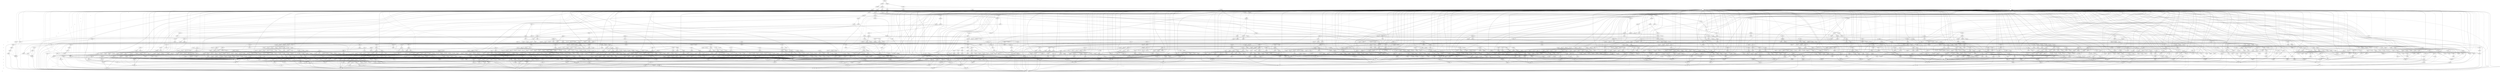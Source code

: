 digraph BDD {
center = true;
{ rank = same; { node [style=invis]; "T" };
 { node [shape=box,fontsize=12]; "0"; }
  { node [shape=box,fontsize=12]; "1"; }
}
{ rank=same; { node [shape=plaintext,fontname="Times Italic",fontsize=12] "41" };"1929674";}
{ rank=same; { node [shape=plaintext,fontname="Times Italic",fontsize=12] "13" };"1929663";"1929673";}
{ rank=same; { node [shape=plaintext,fontname="Times Italic",fontsize=12] "20" };"1929661";"1929666";"1929672";}
{ rank=same; { node [shape=plaintext,fontname="Times Italic",fontsize=12] "1" };"1929659";"1929660";"1929662";"1929664";"1929665";"1929667";"1929671";}
{ rank=same; { node [shape=plaintext,fontname="Times Italic",fontsize=12] "45" };"630091";"630433";"630441";"630471";"630526";"630531";}
{ rank=same; { node [shape=plaintext,fontname="Times Italic",fontsize=12] "33" };"630427";"630432";"630439";"630440";"630525";"630530";}
{ rank=same; { node [shape=plaintext,fontname="Times Italic",fontsize=12] "169" };"630089";"630090";"630426";"630431";"630436";"630438";"630470";"630524";"630529";}
{ rank=same; { node [shape=plaintext,fontname="Times Italic",fontsize=12] "50" };"700316";}
{ rank=same; { node [shape=plaintext,fontname="Times Italic",fontsize=12] "213" };"440315";"440337";"440427";"630416";"630425";"630429";"630430";"630520";"630523";}
{ rank=same; { node [shape=plaintext,fontname="Times Italic",fontsize=12] "58" };"101";}
{ rank=same; { node [shape=plaintext,fontname="Times Italic",fontsize=12] "68" };"96";}
{ rank=same; { node [shape=plaintext,fontname="Times Italic",fontsize=12] "274" };"62464";"64624";"440314";"440426";"630084";"630088";"630411";"630415";"630420";"630424";"630468";"630469";"630517";"630519";"630521";"630522";}
{ rank=same; { node [shape=plaintext,fontname="Times Italic",fontsize=12] "200" };"62460";"62463";"62472";"62873";"62879";"64240";"64246";"64632";"64685";"64690";"69640";"69835";"75085";"75137";"75666";"75731";"440313";"459683";"459708";"460352";"460468";"460708";"460931";"630083";"630087";"630407";"630410";"630414";"630419";"630423";"630428";"630515";}
{ rank=same; { node [shape=plaintext,fontname="Times Italic",fontsize=12] "190" };"62447";"62459";"62461";"62462";"62850";"62860";"62862";"62872";"69468";"69567";"69639";"69694";"69791";"69834";"74944";"75012";"75058";"75084";"75116";"75136";"75511";"75544";"75621";"75665";"75708";"75730";"440311";"440312";"440425";"459702";"460459";"460467";"630081";"630082";"630085";"630086";"630408";"630409";"630412";"630413";"630417";"630418";"630421";"630422";"630467";"630516";"630518";}
{ rank=same; { node [shape=plaintext,fontname="Times Italic",fontsize=12] "179" };"62444";"62446";"62450";"62452";"62471";"62847";"62849";"62853";"62871";"64616";"64618";"64631";"64684";"69441";"69467";"69477";"69498";"69550";"69566";"69583";"69606";"69634";"69638";"69667";"69693";"69722";"69768";"69790";"69815";"69833";"74918";"74943";"74951";"74964";"74993";"75011";"75014";"75020";"75043";"75057";"75079";"75083";"75107";"75115";"75131";"75135";"75177";"75198";"75222";"75237";"75496";"75510";"75527";"75538";"75543";"75551";"75590";"75620";"75651";"75664";"75691";"75707";"75724";"75729";"76860";"78048";"78050";"78057";"102234";"102624";"459677";"459679";"459689";"459691";"459701";"460342";"460345";"460347";"460357";"460359";"460399";"460401";"460410";"460412";"460458";"460466";"460925";"460927";}
{ rank=same; { node [shape=plaintext,fontname="Times Italic",fontsize=12] "116" };"6421";"58174";"58188";"58222";"58273";"58281";"58297";"58313";"58345";"58352";"58368";"58392";"58460";"58474";"58506";"62664";"62688";"62695";"62712";"62721";"62725";"63078";"63124";"63133";"64683";"69425";"69440";"69445";"69466";"69476";"69482";"69497";"69528";"69533";"69549";"69565";"69582";"69605";"69633";"69637";"69666";"69671";"69692";"69700";"69721";"69744";"69767";"69789";"69814";"69832";"74788";"74809";"74824";"74828";"74846";"74861";"74870";"74874";"74894";"74917";"74922";"74942";"74950";"74963";"74978";"74992";"74997";"75010";"75019";"75042";"75056";"75078";"75082";"75106";"75114";"75130";"75134";"75176";"75197";"75221";"75236";"75340";"75370";"75401";"75415";"75436";"75452";"75469";"75474";"75495";"75509";"75526";"75542";"75550";"75589";"75619";"75650";"75663";"75690";"75706";"75723";"75728";"78047";}
{ rank=same; { node [shape=plaintext,fontname="Times Italic",fontsize=12] "107" };"4325";"11734";"11748";"11915";"11928";"13333";"13353";"13406";"13430";"13451";"13509";"13765";"13785";"13834";"13856";"13878";"13926";"15216";"15281";"15335";"58173";"58180";"58187";"58219";"58221";"58270";"58272";"58277";"58280";"58290";"58296";"58309";"58312";"58337";"58344";"58351";"58361";"58367";"58385";"58391";"58453";"58459";"58467";"58473";"58499";"58505";"62657";"62663";"62680";"62687";"62694";"62705";"62711";"62717";"62720";"62724";"63063";"63077";"63116";"63123";"63132";"64682";"69424";"69431";"69439";"69444";"69455";"69465";"69472";"69475";"69481";"69489";"69496";"69520";"69527";"69532";"69544";"69548";"69557";"69564";"69574";"69581";"69594";"69604";"69625";"69632";"69636";"69658";"69665";"69670";"69680";"69691";"69699";"69709";"69720";"69743";"69759";"69766";"69777";"69788";"69802";"69813";"69831";"74781";"74787";"74799";"74808";"74817";"74823";"74827";"74842";"74845";"74854";"74860";"74866";"74869";"74873";"74893";"74906";"74916";"74921";"74931";"74941";"74949";"74959";"74962";"74977";"74985";"74991";"74996";"75003";"75009";"75018";"75035";"75041";"75049";"75055";"75068";"75077";"75081";"75102";"75105";"75110";"75113";"75123";"75129";"75133";"75166";"75175";"75187";"75196";"75214";"75220";"75229";"75235";"75325";"75339";"75355";"75369";"75386";"75400";"75410";"75414";"75432";"75435";"75444";"75451";"75461";"75468";"75473";"75494";"75505";"75508";"75522";"75525";"75541";"75549";"75574";"75588";"75604";"75618";"75635";"75649";"75658";"75662";"75686";"75689";"75698";"75705";"75715";"75722";"75727";"78046";}
{ rank=same; { node [shape=plaintext,fontname="Times Italic",fontsize=12] "97" };"3479";"9914";"9927";"10126";"10138";"10420";"10435";"10671";"10685";"11733";"11747";"11914";"11927";"13332";"13352";"13402";"13405";"13426";"13429";"13448";"13450";"13506";"13508";"13764";"13784";"13831";"13833";"13853";"13855";"13875";"13877";"13923";"13925";"15212";"15215";"15253";"15280";"15328";"15334";"57229";"57233";"57254";"57258";"58172";"58176";"58179";"58183";"58186";"58218";"58220";"58269";"58271";"58275";"58276";"58278";"58279";"58286";"58289";"58293";"58295";"58307";"58308";"58310";"58311";"58333";"58336";"58340";"58343";"58350";"58357";"58360";"58364";"58366";"58381";"58384";"58387";"58390";"58449";"58452";"58455";"58458";"58463";"58466";"58469";"58472";"58495";"58498";"58501";"58504";"62653";"62656";"62660";"62662";"62676";"62679";"62683";"62686";"62693";"62701";"62704";"62708";"62710";"62715";"62716";"62718";"62719";"62723";"63055";"63062";"63070";"63076";"63112";"63115";"63119";"63122";"63131";"64681";"69423";"69427";"69430";"69434";"69438";"69443";"69449";"69454";"69461";"69464";"69470";"69471";"69473";"69474";"69480";"69485";"69488";"69493";"69495";"69516";"69519";"69523";"69526";"69531";"69542";"69543";"69545";"69547";"69553";"69556";"69561";"69563";"69570";"69573";"69577";"69580";"69588";"69593";"69600";"69603";"69621";"69624";"69628";"69631";"69635";"69654";"69657";"69661";"69664";"69669";"69675";"69679";"69686";"69690";"69698";"69704";"69708";"69715";"69719";"69742";"69755";"69758";"69762";"69765";"69772";"69776";"69783";"69787";"69797";"69801";"69808";"69812";"69830";"71808";"73624";"74777";"74780";"74784";"74786";"74793";"74798";"74804";"74807";"74813";"74816";"74820";"74822";"74826";"74840";"74841";"74843";"74844";"74850";"74853";"74857";"74859";"74864";"74865";"74867";"74868";"74872";"74892";"74900";"74905";"74911";"74915";"74920";"74925";"74930";"74936";"74940";"74948";"74955";"74958";"74961";"74976";"74981";"74984";"74988";"74990";"74995";"74999";"75002";"75006";"75008";"75017";"75031";"75034";"75038";"75040";"75045";"75048";"75052";"75054";"75062";"75067";"75073";"75076";"75080";"75100";"75101";"75103";"75104";"75108";"75109";"75111";"75112";"75119";"75122";"75126";"75128";"75132";"75160";"75165";"75171";"75174";"75181";"75186";"75192";"75195";"75210";"75213";"75217";"75219";"75225";"75228";"75232";"75234";"75317";"75324";"75332";"75338";"75347";"75354";"75362";"75368";"75378";"75385";"75393";"75399";"75406";"75409";"75413";"75428";"75431";"75434";"75440";"75443";"75447";"75450";"75457";"75460";"75464";"75467";"75472";"75493";"75501";"75504";"75507";"75518";"75521";"75524";"75540";"75548";"75566";"75573";"75581";"75587";"75596";"75603";"75611";"75617";"75627";"75634";"75642";"75648";"75654";"75657";"75661";"75682";"75685";"75688";"75694";"75697";"75701";"75704";"75711";"75714";"75718";"75721";"75726";"78045";}
{ rank=same; { node [shape=plaintext,fontname="Times Italic",fontsize=12] "87" };"981";"1138";"4855";"4857";"4928";"4930";"5035";"5037";"5040";"5042";"5107";"5109";"5160";"5161";"5261";"5263";"5266";"5268";"11711";"11723";"11743";"11752";"13061";"13109";"13331";"13351";"13401";"13404";"13425";"13428";"13447";"13449";"13505";"13507";"13763";"13783";"13830";"13832";"13852";"13854";"13874";"13922";"15186";"15207";"15214";"15249";"15252";"15324";"15327";"56549";"56553";"57144";"57148";"57230";"57234";"57255";"57259";"57268";"58175";"58177";"58178";"58181";"58182";"58184";"58185";"58190";"58241";"58252";"58285";"58287";"58288";"58291";"58292";"58294";"58332";"58334";"58335";"58338";"58339";"58341";"58342";"58356";"58358";"58359";"58362";"58363";"58365";"58380";"58382";"58383";"58386";"58388";"58389";"58448";"58450";"58451";"58454";"58456";"58457";"58462";"58464";"58465";"58468";"58470";"58471";"58494";"58496";"58497";"58500";"58502";"58503";"62503";"62520";"62674";"62675";"62677";"62678";"62681";"62682";"62684";"62685";"62699";"62700";"62702";"62703";"62706";"62707";"62709";"63051";"63054";"63058";"63061";"63066";"63069";"63073";"63075";"63110";"63111";"63113";"63114";"63117";"63118";"63120";"63121";"63130";"64680";"67300";"67304";"68013";"68017";"69422";"69426";"69428";"69429";"69432";"69433";"69436";"69437";"69442";"69448";"69451";"69453";"69458";"69460";"69463";"69479";"69515";"69517";"69518";"69521";"69522";"69524";"69525";"69569";"69571";"69572";"69575";"69576";"69578";"69579";"69587";"69590";"69592";"69597";"69599";"69602";"69620";"69622";"69623";"69626";"69627";"69629";"69630";"69652";"69653";"69655";"69656";"69659";"69660";"69662";"69663";"69668";"69672";"69674";"69677";"69678";"69683";"69685";"69688";"69689";"69697";"69701";"69703";"69706";"69707";"69712";"69714";"69717";"69718";"69741";"69753";"69754";"69756";"69757";"69760";"69761";"69763";"69764";"69769";"69771";"69774";"69775";"69780";"69782";"69785";"69786";"69794";"69796";"69799";"69800";"69805";"69807";"69810";"69811";"69829";"71806";"71807";"73622";"73623";"74790";"74792";"74795";"74797";"74801";"74803";"74806";"74848";"74849";"74851";"74852";"74855";"74856";"74858";"74891";"74897";"74899";"74902";"74904";"74908";"74910";"74913";"74914";"74919";"74924";"74927";"74929";"74933";"74935";"74938";"74939";"74947";"74954";"74957";"74960";"74975";"74979";"74980";"74982";"74983";"74986";"74987";"74989";"74994";"74998";"75000";"75001";"75004";"75005";"75007";"75016";"75059";"75061";"75064";"75066";"75070";"75072";"75075";"75117";"75118";"75120";"75121";"75124";"75125";"75127";"75157";"75159";"75162";"75164";"75168";"75170";"75173";"75180";"75183";"75185";"75189";"75191";"75194";"75208";"75209";"75211";"75212";"75215";"75216";"75218";"75224";"75226";"75227";"75230";"75231";"75233";"75313";"75316";"75320";"75323";"75328";"75331";"75335";"75337";"75343";"75346";"75350";"75353";"75358";"75361";"75365";"75367";"75374";"75377";"75381";"75384";"75389";"75392";"75396";"75398";"75403";"75405";"75408";"75412";"75427";"75429";"75430";"75433";"75438";"75439";"75441";"75442";"75445";"75446";"75448";"75449";"75455";"75456";"75458";"75459";"75462";"75463";"75465";"75466";"75471";"75492";"75498";"75500";"75503";"75506";"75515";"75517";"75520";"75523";"75539";"75547";"75562";"75565";"75569";"75572";"75577";"75580";"75584";"75586";"75592";"75595";"75599";"75602";"75607";"75610";"75614";"75616";"75623";"75626";"75630";"75633";"75638";"75641";"75645";"75647";"75652";"75653";"75656";"75660";"75681";"75683";"75684";"75687";"75692";"75693";"75695";"75696";"75699";"75700";"75702";"75703";"75709";"75710";"75712";"75713";"75716";"75717";"75719";"75720";"75725";"78044";"460341";"460344";"460457";"460924";}
{ rank=same; { node [shape=plaintext,fontname="Times Italic",fontsize=12] "343" };"4511";"15201";"15206";"15213";"15258";"15295";"62432";"62435";"62443";"62445";"62449";"62470";"62489";"62491";"62492";"62495";"62496";"62498";"62555";"62557";"62560";"62562";"62566";"62568";"62571";"62605";"62638";"62640";"62641";"62644";"62645";"62647";"62652";"62654";"62655";"62658";"62659";"62661";"62819";"62823";"62825";"62846";"62848";"62870";"62895";"62897";"62898";"62901";"62902";"62904";"62905";"62909";"62910";"62912";"62913";"62916";"62917";"62919";"63050";"63052";"63053";"63056";"63057";"63059";"63060";"63064";"63065";"63067";"63068";"63071";"63072";"63074";"64630";"74775";"74776";"74778";"74779";"74782";"74783";"74785";"74791";"74794";"74796";"74800";"74802";"74805";"74812";"74814";"74815";"74818";"74819";"74821";"74895";"74896";"74898";"74901";"74903";"74907";"74909";"74912";"74923";"74926";"74928";"74932";"74934";"74937";"74946";"74953";"74956";"75029";"75030";"75032";"75033";"75036";"75037";"75039";"75044";"75046";"75047";"75050";"75051";"75053";"75060";"75063";"75065";"75069";"75071";"75074";"75156";"75158";"75161";"75163";"75167";"75169";"75172";"75179";"75182";"75184";"75188";"75190";"75193";"75311";"75312";"75314";"75315";"75318";"75319";"75321";"75322";"75326";"75327";"75329";"75330";"75333";"75334";"75336";"75342";"75344";"75345";"75348";"75349";"75351";"75352";"75356";"75357";"75359";"75360";"75363";"75364";"75366";"75373";"75375";"75376";"75379";"75380";"75382";"75383";"75387";"75388";"75390";"75391";"75394";"75395";"75397";"75404";"75407";"75411";"75491";"75497";"75499";"75502";"75514";"75516";"75519";"75560";"75561";"75563";"75564";"75567";"75568";"75570";"75571";"75575";"75576";"75578";"75579";"75582";"75583";"75585";"75591";"75593";"75594";"75597";"75598";"75600";"75601";"75605";"75606";"75608";"75609";"75612";"75613";"75615";"75622";"75624";"75625";"75628";"75629";"75631";"75632";"75636";"75637";"75639";"75640";"75643";"75644";"75646";"75655";"75659";"78043";}
{ rank=same; { node [shape=plaintext,fontname="Times Italic",fontsize=12] "264" };"6908";"6912";"7351";"7406";"8675";"8751";"8820";"8854";"56246";"56249";"56254";"56266";"56269";"56273";"56693";"56696";"56701";"56713";"56716";"56720";"56729";"56739";"56783";"56791";"66823";"66826";"66831";"66843";"66846";"66850";"66858";"66863";"66868";"66875";"66884";"66889";"66894";"66898";"66903";"66913";"66918";"66923";"66930";"66939";"66944";"66949";"66953";"66958";"67510";"67513";"67518";"67530";"67533";"67537";"67545";"67550";"67555";"67562";"67571";"67576";"67581";"67585";"67590";"67600";"67605";"67610";"67617";"67626";"67631";"67636";"67640";"67645";"68232";"68796";"69435";"69447";"69450";"69452";"69457";"69459";"69462";"69484";"69486";"69487";"69491";"69492";"69494";"69546";"69552";"69554";"69555";"69559";"69560";"69562";"69586";"69589";"69591";"69596";"69598";"69601";"69673";"69676";"69682";"69684";"69687";"69702";"69705";"69711";"69713";"69716";"69770";"69773";"69779";"69781";"69784";"69795";"69798";"69804";"69806";"69809";}
{ rank=same; { node [shape=plaintext,fontname="Times Italic",fontsize=12] "257" };"4519";"4561";"6943";"6947";"6950";"6952";"8663";"8671";"8674";"8678";"56240";"56253";"56260";"56272";"56687";"56700";"56707";"56719";"66817";"66830";"66837";"66849";"66862";"66874";"66883";"66888";"66902";"66917";"66929";"66938";"66943";"66957";"67504";"67517";"67524";"67536";"67549";"67561";"67570";"67575";"67589";"67604";"67616";"67625";"67630";"67644";"69446";"69456";"69483";"69490";"69551";"69558";"69585";"69595";"69681";"69710";"69778";"69803";}
{ rank=same; { node [shape=plaintext,fontname="Times Italic",fontsize=12] "270" };"56239";"56252";"56326";"56699";"66816";"66829";"66873";"66882";"66928";"66937";"67503";"67516";"67560";"67569";"67615";"67624";}
{ rank=same; { node [shape=plaintext,fontname="Times Italic",fontsize=12] "250" };"4794";"4891";"56238";"56296";"66815";"67502";}
{ rank=same; { node [shape=plaintext,fontname="Times Italic",fontsize=12] "330" };"56237";}
edge [style = invis]; {"41" -> "13" -> "20" -> "1" -> "45" -> "33" -> "169" -> "50" -> "213" -> "58" -> "68" -> "274" -> "200" -> "190" -> "179" -> "116" -> "107" -> "97" -> "87" -> "343" -> "264" -> "257" -> "270" -> "250" -> "330" -> "T"; }
"96" -> "1" [style=solid,arrowsize=".75"];
"96" -> "0" [style=dashed,arrowsize=".75"];
"101" -> "1" [style=solid,arrowsize=".75"];
"101" -> "96" [style=dashed,arrowsize=".75"];
"981" -> "1" [style=solid,arrowsize=".75"];
"981" -> "0" [style=dashed,arrowsize=".75"];
"1138" -> "0" [style=solid,arrowsize=".75"];
"1138" -> "1" [style=dashed,arrowsize=".75"];
"3479" -> "0" [style=solid,arrowsize=".75"];
"3479" -> "1138" [style=dashed,arrowsize=".75"];
"4325" -> "0" [style=solid,arrowsize=".75"];
"4325" -> "3479" [style=dashed,arrowsize=".75"];
"4511" -> "0" [style=solid,arrowsize=".75"];
"4511" -> "1" [style=dashed,arrowsize=".75"];
"4519" -> "1" [style=solid,arrowsize=".75"];
"4519" -> "0" [style=dashed,arrowsize=".75"];
"4561" -> "0" [style=solid,arrowsize=".75"];
"4561" -> "1" [style=dashed,arrowsize=".75"];
"4794" -> "1" [style=solid,arrowsize=".75"];
"4794" -> "0" [style=dashed,arrowsize=".75"];
"4855" -> "0" [style=solid,arrowsize=".75"];
"4855" -> "4519" [style=dashed,arrowsize=".75"];
"4857" -> "0" [style=solid,arrowsize=".75"];
"4857" -> "4794" [style=dashed,arrowsize=".75"];
"4891" -> "0" [style=solid,arrowsize=".75"];
"4891" -> "1" [style=dashed,arrowsize=".75"];
"4928" -> "0" [style=solid,arrowsize=".75"];
"4928" -> "4561" [style=dashed,arrowsize=".75"];
"4930" -> "0" [style=solid,arrowsize=".75"];
"4930" -> "4891" [style=dashed,arrowsize=".75"];
"5035" -> "1" [style=solid,arrowsize=".75"];
"5035" -> "4519" [style=dashed,arrowsize=".75"];
"5037" -> "1" [style=solid,arrowsize=".75"];
"5037" -> "4561" [style=dashed,arrowsize=".75"];
"5040" -> "1" [style=solid,arrowsize=".75"];
"5040" -> "4794" [style=dashed,arrowsize=".75"];
"5042" -> "1" [style=solid,arrowsize=".75"];
"5042" -> "4891" [style=dashed,arrowsize=".75"];
"5107" -> "4561" [style=solid,arrowsize=".75"];
"5107" -> "0" [style=dashed,arrowsize=".75"];
"5109" -> "4891" [style=solid,arrowsize=".75"];
"5109" -> "0" [style=dashed,arrowsize=".75"];
"5160" -> "4519" [style=solid,arrowsize=".75"];
"5160" -> "0" [style=dashed,arrowsize=".75"];
"5161" -> "4794" [style=solid,arrowsize=".75"];
"5161" -> "0" [style=dashed,arrowsize=".75"];
"5261" -> "4561" [style=solid,arrowsize=".75"];
"5261" -> "1" [style=dashed,arrowsize=".75"];
"5263" -> "4891" [style=solid,arrowsize=".75"];
"5263" -> "1" [style=dashed,arrowsize=".75"];
"5266" -> "4519" [style=solid,arrowsize=".75"];
"5266" -> "1" [style=dashed,arrowsize=".75"];
"5268" -> "4794" [style=solid,arrowsize=".75"];
"5268" -> "1" [style=dashed,arrowsize=".75"];
"6421" -> "0" [style=solid,arrowsize=".75"];
"6421" -> "4325" [style=dashed,arrowsize=".75"];
"6908" -> "0" [style=solid,arrowsize=".75"];
"6908" -> "4561" [style=dashed,arrowsize=".75"];
"6912" -> "4519" [style=solid,arrowsize=".75"];
"6912" -> "0" [style=dashed,arrowsize=".75"];
"6943" -> "0" [style=solid,arrowsize=".75"];
"6943" -> "4891" [style=dashed,arrowsize=".75"];
"6947" -> "4794" [style=solid,arrowsize=".75"];
"6947" -> "0" [style=dashed,arrowsize=".75"];
"6950" -> "4891" [style=solid,arrowsize=".75"];
"6950" -> "0" [style=dashed,arrowsize=".75"];
"6952" -> "0" [style=solid,arrowsize=".75"];
"6952" -> "4794" [style=dashed,arrowsize=".75"];
"7351" -> "6947" [style=solid,arrowsize=".75"];
"7351" -> "0" [style=dashed,arrowsize=".75"];
"7406" -> "0" [style=solid,arrowsize=".75"];
"7406" -> "6943" [style=dashed,arrowsize=".75"];
"8663" -> "1" [style=solid,arrowsize=".75"];
"8663" -> "4794" [style=dashed,arrowsize=".75"];
"8671" -> "4794" [style=solid,arrowsize=".75"];
"8671" -> "1" [style=dashed,arrowsize=".75"];
"8674" -> "4891" [style=solid,arrowsize=".75"];
"8674" -> "1" [style=dashed,arrowsize=".75"];
"8675" -> "8674" [style=solid,arrowsize=".75"];
"8675" -> "1" [style=dashed,arrowsize=".75"];
"8678" -> "1" [style=solid,arrowsize=".75"];
"8678" -> "4891" [style=dashed,arrowsize=".75"];
"8751" -> "1" [style=solid,arrowsize=".75"];
"8751" -> "8663" [style=dashed,arrowsize=".75"];
"8820" -> "4561" [style=solid,arrowsize=".75"];
"8820" -> "1" [style=dashed,arrowsize=".75"];
"8854" -> "1" [style=solid,arrowsize=".75"];
"8854" -> "4519" [style=dashed,arrowsize=".75"];
"9914" -> "5160" [style=solid,arrowsize=".75"];
"9914" -> "0" [style=dashed,arrowsize=".75"];
"9927" -> "5107" [style=solid,arrowsize=".75"];
"9927" -> "0" [style=dashed,arrowsize=".75"];
"10126" -> "0" [style=solid,arrowsize=".75"];
"10126" -> "4855" [style=dashed,arrowsize=".75"];
"10138" -> "0" [style=solid,arrowsize=".75"];
"10138" -> "4928" [style=dashed,arrowsize=".75"];
"10420" -> "5261" [style=solid,arrowsize=".75"];
"10420" -> "1" [style=dashed,arrowsize=".75"];
"10435" -> "5266" [style=solid,arrowsize=".75"];
"10435" -> "1" [style=dashed,arrowsize=".75"];
"10671" -> "1" [style=solid,arrowsize=".75"];
"10671" -> "5037" [style=dashed,arrowsize=".75"];
"10685" -> "1" [style=solid,arrowsize=".75"];
"10685" -> "5035" [style=dashed,arrowsize=".75"];
"11711" -> "6908" [style=solid,arrowsize=".75"];
"11711" -> "1" [style=dashed,arrowsize=".75"];
"11723" -> "1" [style=solid,arrowsize=".75"];
"11723" -> "6908" [style=dashed,arrowsize=".75"];
"11733" -> "1" [style=solid,arrowsize=".75"];
"11733" -> "11723" [style=dashed,arrowsize=".75"];
"11734" -> "10671" [style=solid,arrowsize=".75"];
"11734" -> "11733" [style=dashed,arrowsize=".75"];
"11743" -> "1" [style=solid,arrowsize=".75"];
"11743" -> "6912" [style=dashed,arrowsize=".75"];
"11747" -> "1" [style=solid,arrowsize=".75"];
"11747" -> "11743" [style=dashed,arrowsize=".75"];
"11748" -> "10685" [style=solid,arrowsize=".75"];
"11748" -> "11747" [style=dashed,arrowsize=".75"];
"11752" -> "6912" [style=solid,arrowsize=".75"];
"11752" -> "1" [style=dashed,arrowsize=".75"];
"11914" -> "11711" [style=solid,arrowsize=".75"];
"11914" -> "1" [style=dashed,arrowsize=".75"];
"11915" -> "11914" [style=solid,arrowsize=".75"];
"11915" -> "10420" [style=dashed,arrowsize=".75"];
"11927" -> "11752" [style=solid,arrowsize=".75"];
"11927" -> "1" [style=dashed,arrowsize=".75"];
"11928" -> "11927" [style=solid,arrowsize=".75"];
"11928" -> "10435" [style=dashed,arrowsize=".75"];
"13061" -> "7406" [style=solid,arrowsize=".75"];
"13061" -> "1" [style=dashed,arrowsize=".75"];
"13109" -> "7351" [style=solid,arrowsize=".75"];
"13109" -> "1" [style=dashed,arrowsize=".75"];
"13331" -> "8820" [style=solid,arrowsize=".75"];
"13331" -> "0" [style=dashed,arrowsize=".75"];
"13332" -> "13331" [style=solid,arrowsize=".75"];
"13332" -> "0" [style=dashed,arrowsize=".75"];
"13333" -> "13332" [style=solid,arrowsize=".75"];
"13333" -> "9927" [style=dashed,arrowsize=".75"];
"13351" -> "8854" [style=solid,arrowsize=".75"];
"13351" -> "0" [style=dashed,arrowsize=".75"];
"13352" -> "13351" [style=solid,arrowsize=".75"];
"13352" -> "0" [style=dashed,arrowsize=".75"];
"13353" -> "13352" [style=solid,arrowsize=".75"];
"13353" -> "9914" [style=dashed,arrowsize=".75"];
"13401" -> "8674" [style=solid,arrowsize=".75"];
"13401" -> "0" [style=dashed,arrowsize=".75"];
"13402" -> "13401" [style=solid,arrowsize=".75"];
"13402" -> "5109" [style=dashed,arrowsize=".75"];
"13404" -> "8675" [style=solid,arrowsize=".75"];
"13404" -> "0" [style=dashed,arrowsize=".75"];
"13405" -> "13404" [style=solid,arrowsize=".75"];
"13405" -> "5109" [style=dashed,arrowsize=".75"];
"13406" -> "13405" [style=solid,arrowsize=".75"];
"13406" -> "13402" [style=dashed,arrowsize=".75"];
"13425" -> "8663" [style=solid,arrowsize=".75"];
"13425" -> "0" [style=dashed,arrowsize=".75"];
"13426" -> "13425" [style=solid,arrowsize=".75"];
"13426" -> "5161" [style=dashed,arrowsize=".75"];
"13428" -> "8751" [style=solid,arrowsize=".75"];
"13428" -> "0" [style=dashed,arrowsize=".75"];
"13429" -> "13428" [style=solid,arrowsize=".75"];
"13429" -> "5161" [style=dashed,arrowsize=".75"];
"13430" -> "13429" [style=solid,arrowsize=".75"];
"13430" -> "13426" [style=dashed,arrowsize=".75"];
"13447" -> "1" [style=solid,arrowsize=".75"];
"13447" -> "6943" [style=dashed,arrowsize=".75"];
"13448" -> "5042" [style=solid,arrowsize=".75"];
"13448" -> "13447" [style=dashed,arrowsize=".75"];
"13449" -> "1" [style=solid,arrowsize=".75"];
"13449" -> "7406" [style=dashed,arrowsize=".75"];
"13450" -> "5042" [style=solid,arrowsize=".75"];
"13450" -> "13449" [style=dashed,arrowsize=".75"];
"13451" -> "13448" [style=solid,arrowsize=".75"];
"13451" -> "13450" [style=dashed,arrowsize=".75"];
"13505" -> "1" [style=solid,arrowsize=".75"];
"13505" -> "6947" [style=dashed,arrowsize=".75"];
"13506" -> "5040" [style=solid,arrowsize=".75"];
"13506" -> "13505" [style=dashed,arrowsize=".75"];
"13507" -> "1" [style=solid,arrowsize=".75"];
"13507" -> "7351" [style=dashed,arrowsize=".75"];
"13508" -> "5040" [style=solid,arrowsize=".75"];
"13508" -> "13507" [style=dashed,arrowsize=".75"];
"13509" -> "13506" [style=solid,arrowsize=".75"];
"13509" -> "13508" [style=dashed,arrowsize=".75"];
"13763" -> "0" [style=solid,arrowsize=".75"];
"13763" -> "8820" [style=dashed,arrowsize=".75"];
"13764" -> "0" [style=solid,arrowsize=".75"];
"13764" -> "13763" [style=dashed,arrowsize=".75"];
"13765" -> "10138" [style=solid,arrowsize=".75"];
"13765" -> "13764" [style=dashed,arrowsize=".75"];
"13783" -> "0" [style=solid,arrowsize=".75"];
"13783" -> "8854" [style=dashed,arrowsize=".75"];
"13784" -> "0" [style=solid,arrowsize=".75"];
"13784" -> "13783" [style=dashed,arrowsize=".75"];
"13785" -> "10126" [style=solid,arrowsize=".75"];
"13785" -> "13784" [style=dashed,arrowsize=".75"];
"13830" -> "0" [style=solid,arrowsize=".75"];
"13830" -> "8674" [style=dashed,arrowsize=".75"];
"13831" -> "4930" [style=solid,arrowsize=".75"];
"13831" -> "13830" [style=dashed,arrowsize=".75"];
"13832" -> "0" [style=solid,arrowsize=".75"];
"13832" -> "8675" [style=dashed,arrowsize=".75"];
"13833" -> "4930" [style=solid,arrowsize=".75"];
"13833" -> "13832" [style=dashed,arrowsize=".75"];
"13834" -> "13831" [style=solid,arrowsize=".75"];
"13834" -> "13833" [style=dashed,arrowsize=".75"];
"13852" -> "0" [style=solid,arrowsize=".75"];
"13852" -> "8663" [style=dashed,arrowsize=".75"];
"13853" -> "4857" [style=solid,arrowsize=".75"];
"13853" -> "13852" [style=dashed,arrowsize=".75"];
"13854" -> "0" [style=solid,arrowsize=".75"];
"13854" -> "8751" [style=dashed,arrowsize=".75"];
"13855" -> "4857" [style=solid,arrowsize=".75"];
"13855" -> "13854" [style=dashed,arrowsize=".75"];
"13856" -> "13853" [style=solid,arrowsize=".75"];
"13856" -> "13855" [style=dashed,arrowsize=".75"];
"13874" -> "6943" [style=solid,arrowsize=".75"];
"13874" -> "1" [style=dashed,arrowsize=".75"];
"13875" -> "13874" [style=solid,arrowsize=".75"];
"13875" -> "5263" [style=dashed,arrowsize=".75"];
"13877" -> "13061" [style=solid,arrowsize=".75"];
"13877" -> "5263" [style=dashed,arrowsize=".75"];
"13878" -> "13877" [style=solid,arrowsize=".75"];
"13878" -> "13875" [style=dashed,arrowsize=".75"];
"13922" -> "6947" [style=solid,arrowsize=".75"];
"13922" -> "1" [style=dashed,arrowsize=".75"];
"13923" -> "13922" [style=solid,arrowsize=".75"];
"13923" -> "5268" [style=dashed,arrowsize=".75"];
"13925" -> "13109" [style=solid,arrowsize=".75"];
"13925" -> "5268" [style=dashed,arrowsize=".75"];
"13926" -> "13925" [style=solid,arrowsize=".75"];
"13926" -> "13923" [style=dashed,arrowsize=".75"];
"15186" -> "4511" [style=solid,arrowsize=".75"];
"15186" -> "0" [style=dashed,arrowsize=".75"];
"15201" -> "0" [style=solid,arrowsize=".75"];
"15201" -> "8854" [style=dashed,arrowsize=".75"];
"15206" -> "0" [style=solid,arrowsize=".75"];
"15206" -> "4519" [style=dashed,arrowsize=".75"];
"15207" -> "4511" [style=solid,arrowsize=".75"];
"15207" -> "15206" [style=dashed,arrowsize=".75"];
"15212" -> "4511" [style=solid,arrowsize=".75"];
"15212" -> "15207" [style=dashed,arrowsize=".75"];
"15213" -> "0" [style=solid,arrowsize=".75"];
"15213" -> "6912" [style=dashed,arrowsize=".75"];
"15214" -> "4511" [style=solid,arrowsize=".75"];
"15214" -> "15213" [style=dashed,arrowsize=".75"];
"15215" -> "4511" [style=solid,arrowsize=".75"];
"15215" -> "15214" [style=dashed,arrowsize=".75"];
"15216" -> "15212" [style=solid,arrowsize=".75"];
"15216" -> "15215" [style=dashed,arrowsize=".75"];
"15249" -> "15201" [style=solid,arrowsize=".75"];
"15249" -> "0" [style=dashed,arrowsize=".75"];
"15252" -> "15206" [style=solid,arrowsize=".75"];
"15252" -> "0" [style=dashed,arrowsize=".75"];
"15253" -> "15252" [style=solid,arrowsize=".75"];
"15253" -> "0" [style=dashed,arrowsize=".75"];
"15258" -> "0" [style=solid,arrowsize=".75"];
"15258" -> "4561" [style=dashed,arrowsize=".75"];
"15280" -> "15249" [style=solid,arrowsize=".75"];
"15280" -> "0" [style=dashed,arrowsize=".75"];
"15281" -> "15280" [style=solid,arrowsize=".75"];
"15281" -> "15253" [style=dashed,arrowsize=".75"];
"15295" -> "0" [style=solid,arrowsize=".75"];
"15295" -> "8820" [style=dashed,arrowsize=".75"];
"15324" -> "15295" [style=solid,arrowsize=".75"];
"15324" -> "0" [style=dashed,arrowsize=".75"];
"15327" -> "15258" [style=solid,arrowsize=".75"];
"15327" -> "0" [style=dashed,arrowsize=".75"];
"15328" -> "15327" [style=solid,arrowsize=".75"];
"15328" -> "0" [style=dashed,arrowsize=".75"];
"15334" -> "15324" [style=solid,arrowsize=".75"];
"15334" -> "0" [style=dashed,arrowsize=".75"];
"15335" -> "15334" [style=solid,arrowsize=".75"];
"15335" -> "15328" [style=dashed,arrowsize=".75"];
"56237" -> "1" [style=solid,arrowsize=".75"];
"56237" -> "0" [style=dashed,arrowsize=".75"];
"56238" -> "0" [style=solid,arrowsize=".75"];
"56238" -> "56237" [style=dashed,arrowsize=".75"];
"56239" -> "0" [style=solid,arrowsize=".75"];
"56239" -> "56238" [style=dashed,arrowsize=".75"];
"56240" -> "0" [style=solid,arrowsize=".75"];
"56240" -> "56239" [style=dashed,arrowsize=".75"];
"56246" -> "0" [style=solid,arrowsize=".75"];
"56246" -> "56239" [style=dashed,arrowsize=".75"];
"56249" -> "0" [style=solid,arrowsize=".75"];
"56249" -> "56240" [style=dashed,arrowsize=".75"];
"56252" -> "0" [style=solid,arrowsize=".75"];
"56252" -> "56237" [style=dashed,arrowsize=".75"];
"56253" -> "0" [style=solid,arrowsize=".75"];
"56253" -> "56252" [style=dashed,arrowsize=".75"];
"56254" -> "0" [style=solid,arrowsize=".75"];
"56254" -> "56253" [style=dashed,arrowsize=".75"];
"56260" -> "0" [style=solid,arrowsize=".75"];
"56260" -> "56238" [style=dashed,arrowsize=".75"];
"56266" -> "0" [style=solid,arrowsize=".75"];
"56266" -> "56238" [style=dashed,arrowsize=".75"];
"56269" -> "0" [style=solid,arrowsize=".75"];
"56269" -> "56260" [style=dashed,arrowsize=".75"];
"56272" -> "0" [style=solid,arrowsize=".75"];
"56272" -> "56237" [style=dashed,arrowsize=".75"];
"56273" -> "0" [style=solid,arrowsize=".75"];
"56273" -> "56272" [style=dashed,arrowsize=".75"];
"56296" -> "56237" [style=solid,arrowsize=".75"];
"56296" -> "0" [style=dashed,arrowsize=".75"];
"56326" -> "56296" [style=solid,arrowsize=".75"];
"56326" -> "0" [style=dashed,arrowsize=".75"];
"56549" -> "56249" [style=solid,arrowsize=".75"];
"56549" -> "56254" [style=dashed,arrowsize=".75"];
"56553" -> "56269" [style=solid,arrowsize=".75"];
"56553" -> "56273" [style=dashed,arrowsize=".75"];
"56687" -> "56326" [style=solid,arrowsize=".75"];
"56687" -> "0" [style=dashed,arrowsize=".75"];
"56693" -> "56326" [style=solid,arrowsize=".75"];
"56693" -> "0" [style=dashed,arrowsize=".75"];
"56696" -> "56687" [style=solid,arrowsize=".75"];
"56696" -> "0" [style=dashed,arrowsize=".75"];
"56699" -> "56237" [style=solid,arrowsize=".75"];
"56699" -> "0" [style=dashed,arrowsize=".75"];
"56700" -> "56699" [style=solid,arrowsize=".75"];
"56700" -> "0" [style=dashed,arrowsize=".75"];
"56701" -> "56700" [style=solid,arrowsize=".75"];
"56701" -> "0" [style=dashed,arrowsize=".75"];
"56707" -> "56296" [style=solid,arrowsize=".75"];
"56707" -> "0" [style=dashed,arrowsize=".75"];
"56713" -> "56296" [style=solid,arrowsize=".75"];
"56713" -> "0" [style=dashed,arrowsize=".75"];
"56716" -> "56707" [style=solid,arrowsize=".75"];
"56716" -> "0" [style=dashed,arrowsize=".75"];
"56719" -> "56237" [style=solid,arrowsize=".75"];
"56719" -> "0" [style=dashed,arrowsize=".75"];
"56720" -> "56719" [style=solid,arrowsize=".75"];
"56720" -> "0" [style=dashed,arrowsize=".75"];
"56729" -> "56237" [style=solid,arrowsize=".75"];
"56729" -> "0" [style=dashed,arrowsize=".75"];
"56739" -> "56699" [style=solid,arrowsize=".75"];
"56739" -> "0" [style=dashed,arrowsize=".75"];
"56783" -> "0" [style=solid,arrowsize=".75"];
"56783" -> "56237" [style=dashed,arrowsize=".75"];
"56791" -> "0" [style=solid,arrowsize=".75"];
"56791" -> "56252" [style=dashed,arrowsize=".75"];
"57144" -> "56696" [style=solid,arrowsize=".75"];
"57144" -> "56701" [style=dashed,arrowsize=".75"];
"57148" -> "56716" [style=solid,arrowsize=".75"];
"57148" -> "56720" [style=dashed,arrowsize=".75"];
"57229" -> "56729" [style=solid,arrowsize=".75"];
"57229" -> "56720" [style=dashed,arrowsize=".75"];
"57230" -> "56237" [style=solid,arrowsize=".75"];
"57230" -> "56296" [style=dashed,arrowsize=".75"];
"57233" -> "56739" [style=solid,arrowsize=".75"];
"57233" -> "56701" [style=dashed,arrowsize=".75"];
"57234" -> "56699" [style=solid,arrowsize=".75"];
"57234" -> "56326" [style=dashed,arrowsize=".75"];
"57254" -> "56783" [style=solid,arrowsize=".75"];
"57254" -> "56273" [style=dashed,arrowsize=".75"];
"57255" -> "56237" [style=solid,arrowsize=".75"];
"57255" -> "56238" [style=dashed,arrowsize=".75"];
"57258" -> "56791" [style=solid,arrowsize=".75"];
"57258" -> "56254" [style=dashed,arrowsize=".75"];
"57259" -> "56252" [style=solid,arrowsize=".75"];
"57259" -> "56239" [style=dashed,arrowsize=".75"];
"57268" -> "56237" [style=solid,arrowsize=".75"];
"57268" -> "0" [style=dashed,arrowsize=".75"];
"58172" -> "57268" [style=solid,arrowsize=".75"];
"58172" -> "0" [style=dashed,arrowsize=".75"];
"58173" -> "58172" [style=solid,arrowsize=".75"];
"58173" -> "0" [style=dashed,arrowsize=".75"];
"58174" -> "58173" [style=solid,arrowsize=".75"];
"58174" -> "0" [style=dashed,arrowsize=".75"];
"58175" -> "56272" [style=solid,arrowsize=".75"];
"58175" -> "0" [style=dashed,arrowsize=".75"];
"58176" -> "57268" [style=solid,arrowsize=".75"];
"58176" -> "58175" [style=dashed,arrowsize=".75"];
"58177" -> "56783" [style=solid,arrowsize=".75"];
"58177" -> "0" [style=dashed,arrowsize=".75"];
"58178" -> "56273" [style=solid,arrowsize=".75"];
"58178" -> "0" [style=dashed,arrowsize=".75"];
"58179" -> "58177" [style=solid,arrowsize=".75"];
"58179" -> "58178" [style=dashed,arrowsize=".75"];
"58180" -> "58176" [style=solid,arrowsize=".75"];
"58180" -> "58179" [style=dashed,arrowsize=".75"];
"58181" -> "56252" [style=solid,arrowsize=".75"];
"58181" -> "0" [style=dashed,arrowsize=".75"];
"58182" -> "56253" [style=solid,arrowsize=".75"];
"58182" -> "0" [style=dashed,arrowsize=".75"];
"58183" -> "58181" [style=solid,arrowsize=".75"];
"58183" -> "58182" [style=dashed,arrowsize=".75"];
"58184" -> "56791" [style=solid,arrowsize=".75"];
"58184" -> "0" [style=dashed,arrowsize=".75"];
"58185" -> "56254" [style=solid,arrowsize=".75"];
"58185" -> "0" [style=dashed,arrowsize=".75"];
"58186" -> "58184" [style=solid,arrowsize=".75"];
"58186" -> "58185" [style=dashed,arrowsize=".75"];
"58187" -> "58183" [style=solid,arrowsize=".75"];
"58187" -> "58186" [style=dashed,arrowsize=".75"];
"58188" -> "58180" [style=solid,arrowsize=".75"];
"58188" -> "58187" [style=dashed,arrowsize=".75"];
"58190" -> "56701" [style=solid,arrowsize=".75"];
"58190" -> "0" [style=dashed,arrowsize=".75"];
"58218" -> "56237" [style=solid,arrowsize=".75"];
"58218" -> "56272" [style=dashed,arrowsize=".75"];
"58219" -> "58218" [style=solid,arrowsize=".75"];
"58219" -> "57254" [style=dashed,arrowsize=".75"];
"58220" -> "56252" [style=solid,arrowsize=".75"];
"58220" -> "56253" [style=dashed,arrowsize=".75"];
"58221" -> "58220" [style=solid,arrowsize=".75"];
"58221" -> "57258" [style=dashed,arrowsize=".75"];
"58222" -> "58219" [style=solid,arrowsize=".75"];
"58222" -> "58221" [style=dashed,arrowsize=".75"];
"58241" -> "0" [style=solid,arrowsize=".75"];
"58241" -> "56701" [style=dashed,arrowsize=".75"];
"58252" -> "0" [style=solid,arrowsize=".75"];
"58252" -> "56254" [style=dashed,arrowsize=".75"];
"58269" -> "56237" [style=solid,arrowsize=".75"];
"58269" -> "56719" [style=dashed,arrowsize=".75"];
"58270" -> "58269" [style=solid,arrowsize=".75"];
"58270" -> "57229" [style=dashed,arrowsize=".75"];
"58271" -> "56699" [style=solid,arrowsize=".75"];
"58271" -> "56700" [style=dashed,arrowsize=".75"];
"58272" -> "58271" [style=solid,arrowsize=".75"];
"58272" -> "57233" [style=dashed,arrowsize=".75"];
"58273" -> "58270" [style=solid,arrowsize=".75"];
"58273" -> "58272" [style=dashed,arrowsize=".75"];
"58275" -> "56701" [style=solid,arrowsize=".75"];
"58275" -> "56739" [style=dashed,arrowsize=".75"];
"58276" -> "56700" [style=solid,arrowsize=".75"];
"58276" -> "56699" [style=dashed,arrowsize=".75"];
"58277" -> "58275" [style=solid,arrowsize=".75"];
"58277" -> "58276" [style=dashed,arrowsize=".75"];
"58278" -> "56720" [style=solid,arrowsize=".75"];
"58278" -> "56729" [style=dashed,arrowsize=".75"];
"58279" -> "56719" [style=solid,arrowsize=".75"];
"58279" -> "56237" [style=dashed,arrowsize=".75"];
"58280" -> "58278" [style=solid,arrowsize=".75"];
"58280" -> "58279" [style=dashed,arrowsize=".75"];
"58281" -> "58277" [style=solid,arrowsize=".75"];
"58281" -> "58280" [style=dashed,arrowsize=".75"];
"58285" -> "56719" [style=solid,arrowsize=".75"];
"58285" -> "0" [style=dashed,arrowsize=".75"];
"58286" -> "57268" [style=solid,arrowsize=".75"];
"58286" -> "58285" [style=dashed,arrowsize=".75"];
"58287" -> "56729" [style=solid,arrowsize=".75"];
"58287" -> "0" [style=dashed,arrowsize=".75"];
"58288" -> "56720" [style=solid,arrowsize=".75"];
"58288" -> "0" [style=dashed,arrowsize=".75"];
"58289" -> "58287" [style=solid,arrowsize=".75"];
"58289" -> "58288" [style=dashed,arrowsize=".75"];
"58290" -> "58286" [style=solid,arrowsize=".75"];
"58290" -> "58289" [style=dashed,arrowsize=".75"];
"58291" -> "56699" [style=solid,arrowsize=".75"];
"58291" -> "0" [style=dashed,arrowsize=".75"];
"58292" -> "56700" [style=solid,arrowsize=".75"];
"58292" -> "0" [style=dashed,arrowsize=".75"];
"58293" -> "58291" [style=solid,arrowsize=".75"];
"58293" -> "58292" [style=dashed,arrowsize=".75"];
"58294" -> "56739" [style=solid,arrowsize=".75"];
"58294" -> "0" [style=dashed,arrowsize=".75"];
"58295" -> "58294" [style=solid,arrowsize=".75"];
"58295" -> "58190" [style=dashed,arrowsize=".75"];
"58296" -> "58293" [style=solid,arrowsize=".75"];
"58296" -> "58295" [style=dashed,arrowsize=".75"];
"58297" -> "58290" [style=solid,arrowsize=".75"];
"58297" -> "58296" [style=dashed,arrowsize=".75"];
"58307" -> "56254" [style=solid,arrowsize=".75"];
"58307" -> "56791" [style=dashed,arrowsize=".75"];
"58308" -> "56253" [style=solid,arrowsize=".75"];
"58308" -> "56252" [style=dashed,arrowsize=".75"];
"58309" -> "58307" [style=solid,arrowsize=".75"];
"58309" -> "58308" [style=dashed,arrowsize=".75"];
"58310" -> "56273" [style=solid,arrowsize=".75"];
"58310" -> "56783" [style=dashed,arrowsize=".75"];
"58311" -> "56272" [style=solid,arrowsize=".75"];
"58311" -> "56237" [style=dashed,arrowsize=".75"];
"58312" -> "58310" [style=solid,arrowsize=".75"];
"58312" -> "58311" [style=dashed,arrowsize=".75"];
"58313" -> "58309" [style=solid,arrowsize=".75"];
"58313" -> "58312" [style=dashed,arrowsize=".75"];
"58332" -> "0" [style=solid,arrowsize=".75"];
"58332" -> "56791" [style=dashed,arrowsize=".75"];
"58333" -> "58252" [style=solid,arrowsize=".75"];
"58333" -> "58332" [style=dashed,arrowsize=".75"];
"58334" -> "0" [style=solid,arrowsize=".75"];
"58334" -> "56253" [style=dashed,arrowsize=".75"];
"58335" -> "0" [style=solid,arrowsize=".75"];
"58335" -> "56252" [style=dashed,arrowsize=".75"];
"58336" -> "58334" [style=solid,arrowsize=".75"];
"58336" -> "58335" [style=dashed,arrowsize=".75"];
"58337" -> "58333" [style=solid,arrowsize=".75"];
"58337" -> "58336" [style=dashed,arrowsize=".75"];
"58338" -> "0" [style=solid,arrowsize=".75"];
"58338" -> "56273" [style=dashed,arrowsize=".75"];
"58339" -> "0" [style=solid,arrowsize=".75"];
"58339" -> "56783" [style=dashed,arrowsize=".75"];
"58340" -> "58338" [style=solid,arrowsize=".75"];
"58340" -> "58339" [style=dashed,arrowsize=".75"];
"58341" -> "0" [style=solid,arrowsize=".75"];
"58341" -> "56272" [style=dashed,arrowsize=".75"];
"58342" -> "0" [style=solid,arrowsize=".75"];
"58342" -> "56237" [style=dashed,arrowsize=".75"];
"58343" -> "58341" [style=solid,arrowsize=".75"];
"58343" -> "58342" [style=dashed,arrowsize=".75"];
"58344" -> "58340" [style=solid,arrowsize=".75"];
"58344" -> "58343" [style=dashed,arrowsize=".75"];
"58345" -> "58337" [style=solid,arrowsize=".75"];
"58345" -> "58344" [style=dashed,arrowsize=".75"];
"58350" -> "0" [style=solid,arrowsize=".75"];
"58350" -> "58342" [style=dashed,arrowsize=".75"];
"58351" -> "0" [style=solid,arrowsize=".75"];
"58351" -> "58350" [style=dashed,arrowsize=".75"];
"58352" -> "0" [style=solid,arrowsize=".75"];
"58352" -> "58351" [style=dashed,arrowsize=".75"];
"58356" -> "0" [style=solid,arrowsize=".75"];
"58356" -> "56739" [style=dashed,arrowsize=".75"];
"58357" -> "58241" [style=solid,arrowsize=".75"];
"58357" -> "58356" [style=dashed,arrowsize=".75"];
"58358" -> "0" [style=solid,arrowsize=".75"];
"58358" -> "56700" [style=dashed,arrowsize=".75"];
"58359" -> "0" [style=solid,arrowsize=".75"];
"58359" -> "56699" [style=dashed,arrowsize=".75"];
"58360" -> "58358" [style=solid,arrowsize=".75"];
"58360" -> "58359" [style=dashed,arrowsize=".75"];
"58361" -> "58357" [style=solid,arrowsize=".75"];
"58361" -> "58360" [style=dashed,arrowsize=".75"];
"58362" -> "0" [style=solid,arrowsize=".75"];
"58362" -> "56720" [style=dashed,arrowsize=".75"];
"58363" -> "0" [style=solid,arrowsize=".75"];
"58363" -> "56729" [style=dashed,arrowsize=".75"];
"58364" -> "58362" [style=solid,arrowsize=".75"];
"58364" -> "58363" [style=dashed,arrowsize=".75"];
"58365" -> "0" [style=solid,arrowsize=".75"];
"58365" -> "56719" [style=dashed,arrowsize=".75"];
"58366" -> "58365" [style=solid,arrowsize=".75"];
"58366" -> "58342" [style=dashed,arrowsize=".75"];
"58367" -> "58364" [style=solid,arrowsize=".75"];
"58367" -> "58366" [style=dashed,arrowsize=".75"];
"58368" -> "58361" [style=solid,arrowsize=".75"];
"58368" -> "58367" [style=dashed,arrowsize=".75"];
"58380" -> "56272" [style=solid,arrowsize=".75"];
"58380" -> "56260" [style=dashed,arrowsize=".75"];
"58381" -> "57255" [style=solid,arrowsize=".75"];
"58381" -> "58380" [style=dashed,arrowsize=".75"];
"58382" -> "56783" [style=solid,arrowsize=".75"];
"58382" -> "56266" [style=dashed,arrowsize=".75"];
"58383" -> "56273" [style=solid,arrowsize=".75"];
"58383" -> "56269" [style=dashed,arrowsize=".75"];
"58384" -> "58382" [style=solid,arrowsize=".75"];
"58384" -> "58383" [style=dashed,arrowsize=".75"];
"58385" -> "58381" [style=solid,arrowsize=".75"];
"58385" -> "58384" [style=dashed,arrowsize=".75"];
"58386" -> "56253" [style=solid,arrowsize=".75"];
"58386" -> "56240" [style=dashed,arrowsize=".75"];
"58387" -> "57259" [style=solid,arrowsize=".75"];
"58387" -> "58386" [style=dashed,arrowsize=".75"];
"58388" -> "56791" [style=solid,arrowsize=".75"];
"58388" -> "56246" [style=dashed,arrowsize=".75"];
"58389" -> "56254" [style=solid,arrowsize=".75"];
"58389" -> "56249" [style=dashed,arrowsize=".75"];
"58390" -> "58388" [style=solid,arrowsize=".75"];
"58390" -> "58389" [style=dashed,arrowsize=".75"];
"58391" -> "58387" [style=solid,arrowsize=".75"];
"58391" -> "58390" [style=dashed,arrowsize=".75"];
"58392" -> "58385" [style=solid,arrowsize=".75"];
"58392" -> "58391" [style=dashed,arrowsize=".75"];
"58448" -> "56719" [style=solid,arrowsize=".75"];
"58448" -> "56707" [style=dashed,arrowsize=".75"];
"58449" -> "57230" [style=solid,arrowsize=".75"];
"58449" -> "58448" [style=dashed,arrowsize=".75"];
"58450" -> "56729" [style=solid,arrowsize=".75"];
"58450" -> "56713" [style=dashed,arrowsize=".75"];
"58451" -> "56720" [style=solid,arrowsize=".75"];
"58451" -> "56716" [style=dashed,arrowsize=".75"];
"58452" -> "58450" [style=solid,arrowsize=".75"];
"58452" -> "58451" [style=dashed,arrowsize=".75"];
"58453" -> "58449" [style=solid,arrowsize=".75"];
"58453" -> "58452" [style=dashed,arrowsize=".75"];
"58454" -> "56700" [style=solid,arrowsize=".75"];
"58454" -> "56687" [style=dashed,arrowsize=".75"];
"58455" -> "57234" [style=solid,arrowsize=".75"];
"58455" -> "58454" [style=dashed,arrowsize=".75"];
"58456" -> "56739" [style=solid,arrowsize=".75"];
"58456" -> "56693" [style=dashed,arrowsize=".75"];
"58457" -> "56701" [style=solid,arrowsize=".75"];
"58457" -> "56696" [style=dashed,arrowsize=".75"];
"58458" -> "58456" [style=solid,arrowsize=".75"];
"58458" -> "58457" [style=dashed,arrowsize=".75"];
"58459" -> "58455" [style=solid,arrowsize=".75"];
"58459" -> "58458" [style=dashed,arrowsize=".75"];
"58460" -> "58453" [style=solid,arrowsize=".75"];
"58460" -> "58459" [style=dashed,arrowsize=".75"];
"58462" -> "56693" [style=solid,arrowsize=".75"];
"58462" -> "56739" [style=dashed,arrowsize=".75"];
"58463" -> "57144" [style=solid,arrowsize=".75"];
"58463" -> "58462" [style=dashed,arrowsize=".75"];
"58464" -> "56687" [style=solid,arrowsize=".75"];
"58464" -> "56700" [style=dashed,arrowsize=".75"];
"58465" -> "56326" [style=solid,arrowsize=".75"];
"58465" -> "56699" [style=dashed,arrowsize=".75"];
"58466" -> "58464" [style=solid,arrowsize=".75"];
"58466" -> "58465" [style=dashed,arrowsize=".75"];
"58467" -> "58463" [style=solid,arrowsize=".75"];
"58467" -> "58466" [style=dashed,arrowsize=".75"];
"58468" -> "56713" [style=solid,arrowsize=".75"];
"58468" -> "56729" [style=dashed,arrowsize=".75"];
"58469" -> "57148" [style=solid,arrowsize=".75"];
"58469" -> "58468" [style=dashed,arrowsize=".75"];
"58470" -> "56707" [style=solid,arrowsize=".75"];
"58470" -> "56719" [style=dashed,arrowsize=".75"];
"58471" -> "56296" [style=solid,arrowsize=".75"];
"58471" -> "56237" [style=dashed,arrowsize=".75"];
"58472" -> "58470" [style=solid,arrowsize=".75"];
"58472" -> "58471" [style=dashed,arrowsize=".75"];
"58473" -> "58469" [style=solid,arrowsize=".75"];
"58473" -> "58472" [style=dashed,arrowsize=".75"];
"58474" -> "58467" [style=solid,arrowsize=".75"];
"58474" -> "58473" [style=dashed,arrowsize=".75"];
"58494" -> "56246" [style=solid,arrowsize=".75"];
"58494" -> "56791" [style=dashed,arrowsize=".75"];
"58495" -> "56549" [style=solid,arrowsize=".75"];
"58495" -> "58494" [style=dashed,arrowsize=".75"];
"58496" -> "56240" [style=solid,arrowsize=".75"];
"58496" -> "56253" [style=dashed,arrowsize=".75"];
"58497" -> "56239" [style=solid,arrowsize=".75"];
"58497" -> "56252" [style=dashed,arrowsize=".75"];
"58498" -> "58496" [style=solid,arrowsize=".75"];
"58498" -> "58497" [style=dashed,arrowsize=".75"];
"58499" -> "58495" [style=solid,arrowsize=".75"];
"58499" -> "58498" [style=dashed,arrowsize=".75"];
"58500" -> "56266" [style=solid,arrowsize=".75"];
"58500" -> "56783" [style=dashed,arrowsize=".75"];
"58501" -> "56553" [style=solid,arrowsize=".75"];
"58501" -> "58500" [style=dashed,arrowsize=".75"];
"58502" -> "56260" [style=solid,arrowsize=".75"];
"58502" -> "56272" [style=dashed,arrowsize=".75"];
"58503" -> "56238" [style=solid,arrowsize=".75"];
"58503" -> "56237" [style=dashed,arrowsize=".75"];
"58504" -> "58502" [style=solid,arrowsize=".75"];
"58504" -> "58503" [style=dashed,arrowsize=".75"];
"58505" -> "58501" [style=solid,arrowsize=".75"];
"58505" -> "58504" [style=dashed,arrowsize=".75"];
"58506" -> "58499" [style=solid,arrowsize=".75"];
"58506" -> "58505" [style=dashed,arrowsize=".75"];
"62432" -> "0" [style=solid,arrowsize=".75"];
"62432" -> "56237" [style=dashed,arrowsize=".75"];
"62435" -> "0" [style=solid,arrowsize=".75"];
"62435" -> "56254" [style=dashed,arrowsize=".75"];
"62443" -> "56701" [style=solid,arrowsize=".75"];
"62443" -> "56237" [style=dashed,arrowsize=".75"];
"62444" -> "62432" [style=solid,arrowsize=".75"];
"62444" -> "62443" [style=dashed,arrowsize=".75"];
"62445" -> "0" [style=solid,arrowsize=".75"];
"62445" -> "56701" [style=dashed,arrowsize=".75"];
"62446" -> "62445" [style=solid,arrowsize=".75"];
"62446" -> "56701" [style=dashed,arrowsize=".75"];
"62447" -> "62444" [style=solid,arrowsize=".75"];
"62447" -> "62446" [style=dashed,arrowsize=".75"];
"62449" -> "56254" [style=solid,arrowsize=".75"];
"62449" -> "56237" [style=dashed,arrowsize=".75"];
"62450" -> "62449" [style=solid,arrowsize=".75"];
"62450" -> "62432" [style=dashed,arrowsize=".75"];
"62452" -> "56254" [style=solid,arrowsize=".75"];
"62452" -> "62435" [style=dashed,arrowsize=".75"];
"62459" -> "56237" [style=solid,arrowsize=".75"];
"62459" -> "56701" [style=dashed,arrowsize=".75"];
"62460" -> "62459" [style=solid,arrowsize=".75"];
"62460" -> "0" [style=dashed,arrowsize=".75"];
"62461" -> "56237" [style=solid,arrowsize=".75"];
"62461" -> "0" [style=dashed,arrowsize=".75"];
"62462" -> "56254" [style=solid,arrowsize=".75"];
"62462" -> "0" [style=dashed,arrowsize=".75"];
"62463" -> "62461" [style=solid,arrowsize=".75"];
"62463" -> "62462" [style=dashed,arrowsize=".75"];
"62464" -> "62460" [style=solid,arrowsize=".75"];
"62464" -> "62463" [style=dashed,arrowsize=".75"];
"62470" -> "56701" [style=solid,arrowsize=".75"];
"62470" -> "0" [style=dashed,arrowsize=".75"];
"62471" -> "0" [style=solid,arrowsize=".75"];
"62471" -> "62470" [style=dashed,arrowsize=".75"];
"62472" -> "62447" [style=solid,arrowsize=".75"];
"62472" -> "62471" [style=dashed,arrowsize=".75"];
"62489" -> "0" [style=solid,arrowsize=".75"];
"62489" -> "56791" [style=dashed,arrowsize=".75"];
"62491" -> "0" [style=solid,arrowsize=".75"];
"62491" -> "56253" [style=dashed,arrowsize=".75"];
"62492" -> "0" [style=solid,arrowsize=".75"];
"62492" -> "56252" [style=dashed,arrowsize=".75"];
"62495" -> "0" [style=solid,arrowsize=".75"];
"62495" -> "56273" [style=dashed,arrowsize=".75"];
"62496" -> "0" [style=solid,arrowsize=".75"];
"62496" -> "56783" [style=dashed,arrowsize=".75"];
"62498" -> "0" [style=solid,arrowsize=".75"];
"62498" -> "56272" [style=dashed,arrowsize=".75"];
"62503" -> "62435" [style=solid,arrowsize=".75"];
"62503" -> "0" [style=dashed,arrowsize=".75"];
"62520" -> "62445" [style=solid,arrowsize=".75"];
"62520" -> "0" [style=dashed,arrowsize=".75"];
"62555" -> "56701" [style=solid,arrowsize=".75"];
"62555" -> "56254" [style=dashed,arrowsize=".75"];
"62557" -> "56701" [style=solid,arrowsize=".75"];
"62557" -> "56791" [style=dashed,arrowsize=".75"];
"62560" -> "56701" [style=solid,arrowsize=".75"];
"62560" -> "56253" [style=dashed,arrowsize=".75"];
"62562" -> "56701" [style=solid,arrowsize=".75"];
"62562" -> "56252" [style=dashed,arrowsize=".75"];
"62566" -> "56701" [style=solid,arrowsize=".75"];
"62566" -> "56273" [style=dashed,arrowsize=".75"];
"62568" -> "56701" [style=solid,arrowsize=".75"];
"62568" -> "56783" [style=dashed,arrowsize=".75"];
"62571" -> "56701" [style=solid,arrowsize=".75"];
"62571" -> "56272" [style=dashed,arrowsize=".75"];
"62605" -> "56254" [style=solid,arrowsize=".75"];
"62605" -> "0" [style=dashed,arrowsize=".75"];
"62638" -> "0" [style=solid,arrowsize=".75"];
"62638" -> "56739" [style=dashed,arrowsize=".75"];
"62640" -> "0" [style=solid,arrowsize=".75"];
"62640" -> "56700" [style=dashed,arrowsize=".75"];
"62641" -> "0" [style=solid,arrowsize=".75"];
"62641" -> "56699" [style=dashed,arrowsize=".75"];
"62644" -> "0" [style=solid,arrowsize=".75"];
"62644" -> "56720" [style=dashed,arrowsize=".75"];
"62645" -> "0" [style=solid,arrowsize=".75"];
"62645" -> "56729" [style=dashed,arrowsize=".75"];
"62647" -> "0" [style=solid,arrowsize=".75"];
"62647" -> "56719" [style=dashed,arrowsize=".75"];
"62652" -> "56701" [style=solid,arrowsize=".75"];
"62652" -> "56719" [style=dashed,arrowsize=".75"];
"62653" -> "62443" [style=solid,arrowsize=".75"];
"62653" -> "62652" [style=dashed,arrowsize=".75"];
"62654" -> "56701" [style=solid,arrowsize=".75"];
"62654" -> "56729" [style=dashed,arrowsize=".75"];
"62655" -> "56701" [style=solid,arrowsize=".75"];
"62655" -> "56720" [style=dashed,arrowsize=".75"];
"62656" -> "62654" [style=solid,arrowsize=".75"];
"62656" -> "62655" [style=dashed,arrowsize=".75"];
"62657" -> "62653" [style=solid,arrowsize=".75"];
"62657" -> "62656" [style=dashed,arrowsize=".75"];
"62658" -> "56701" [style=solid,arrowsize=".75"];
"62658" -> "56699" [style=dashed,arrowsize=".75"];
"62659" -> "56701" [style=solid,arrowsize=".75"];
"62659" -> "56700" [style=dashed,arrowsize=".75"];
"62660" -> "62658" [style=solid,arrowsize=".75"];
"62660" -> "62659" [style=dashed,arrowsize=".75"];
"62661" -> "56701" [style=solid,arrowsize=".75"];
"62661" -> "56739" [style=dashed,arrowsize=".75"];
"62662" -> "62661" [style=solid,arrowsize=".75"];
"62662" -> "56701" [style=dashed,arrowsize=".75"];
"62663" -> "62660" [style=solid,arrowsize=".75"];
"62663" -> "62662" [style=dashed,arrowsize=".75"];
"62664" -> "62657" [style=solid,arrowsize=".75"];
"62664" -> "62663" [style=dashed,arrowsize=".75"];
"62674" -> "62443" [style=solid,arrowsize=".75"];
"62674" -> "62470" [style=dashed,arrowsize=".75"];
"62675" -> "62571" [style=solid,arrowsize=".75"];
"62675" -> "62470" [style=dashed,arrowsize=".75"];
"62676" -> "62674" [style=solid,arrowsize=".75"];
"62676" -> "62675" [style=dashed,arrowsize=".75"];
"62677" -> "62568" [style=solid,arrowsize=".75"];
"62677" -> "62470" [style=dashed,arrowsize=".75"];
"62678" -> "62566" [style=solid,arrowsize=".75"];
"62678" -> "62470" [style=dashed,arrowsize=".75"];
"62679" -> "62677" [style=solid,arrowsize=".75"];
"62679" -> "62678" [style=dashed,arrowsize=".75"];
"62680" -> "62676" [style=solid,arrowsize=".75"];
"62680" -> "62679" [style=dashed,arrowsize=".75"];
"62681" -> "62562" [style=solid,arrowsize=".75"];
"62681" -> "62470" [style=dashed,arrowsize=".75"];
"62682" -> "62560" [style=solid,arrowsize=".75"];
"62682" -> "62470" [style=dashed,arrowsize=".75"];
"62683" -> "62681" [style=solid,arrowsize=".75"];
"62683" -> "62682" [style=dashed,arrowsize=".75"];
"62684" -> "62557" [style=solid,arrowsize=".75"];
"62684" -> "62470" [style=dashed,arrowsize=".75"];
"62685" -> "62555" [style=solid,arrowsize=".75"];
"62685" -> "62470" [style=dashed,arrowsize=".75"];
"62686" -> "62684" [style=solid,arrowsize=".75"];
"62686" -> "62685" [style=dashed,arrowsize=".75"];
"62687" -> "62683" [style=solid,arrowsize=".75"];
"62687" -> "62686" [style=dashed,arrowsize=".75"];
"62688" -> "62680" [style=solid,arrowsize=".75"];
"62688" -> "62687" [style=dashed,arrowsize=".75"];
"62693" -> "62674" [style=solid,arrowsize=".75"];
"62693" -> "62470" [style=dashed,arrowsize=".75"];
"62694" -> "62693" [style=solid,arrowsize=".75"];
"62694" -> "62470" [style=dashed,arrowsize=".75"];
"62695" -> "62694" [style=solid,arrowsize=".75"];
"62695" -> "62470" [style=dashed,arrowsize=".75"];
"62699" -> "62432" [style=solid,arrowsize=".75"];
"62699" -> "0" [style=dashed,arrowsize=".75"];
"62700" -> "62647" [style=solid,arrowsize=".75"];
"62700" -> "0" [style=dashed,arrowsize=".75"];
"62701" -> "62699" [style=solid,arrowsize=".75"];
"62701" -> "62700" [style=dashed,arrowsize=".75"];
"62702" -> "62645" [style=solid,arrowsize=".75"];
"62702" -> "0" [style=dashed,arrowsize=".75"];
"62703" -> "62644" [style=solid,arrowsize=".75"];
"62703" -> "0" [style=dashed,arrowsize=".75"];
"62704" -> "62702" [style=solid,arrowsize=".75"];
"62704" -> "62703" [style=dashed,arrowsize=".75"];
"62705" -> "62701" [style=solid,arrowsize=".75"];
"62705" -> "62704" [style=dashed,arrowsize=".75"];
"62706" -> "62641" [style=solid,arrowsize=".75"];
"62706" -> "0" [style=dashed,arrowsize=".75"];
"62707" -> "62640" [style=solid,arrowsize=".75"];
"62707" -> "0" [style=dashed,arrowsize=".75"];
"62708" -> "62706" [style=solid,arrowsize=".75"];
"62708" -> "62707" [style=dashed,arrowsize=".75"];
"62709" -> "62638" [style=solid,arrowsize=".75"];
"62709" -> "0" [style=dashed,arrowsize=".75"];
"62710" -> "62709" [style=solid,arrowsize=".75"];
"62710" -> "62520" [style=dashed,arrowsize=".75"];
"62711" -> "62708" [style=solid,arrowsize=".75"];
"62711" -> "62710" [style=dashed,arrowsize=".75"];
"62712" -> "62705" [style=solid,arrowsize=".75"];
"62712" -> "62711" [style=dashed,arrowsize=".75"];
"62715" -> "62432" [style=solid,arrowsize=".75"];
"62715" -> "62498" [style=dashed,arrowsize=".75"];
"62716" -> "62496" [style=solid,arrowsize=".75"];
"62716" -> "62495" [style=dashed,arrowsize=".75"];
"62717" -> "62715" [style=solid,arrowsize=".75"];
"62717" -> "62716" [style=dashed,arrowsize=".75"];
"62718" -> "62492" [style=solid,arrowsize=".75"];
"62718" -> "62491" [style=dashed,arrowsize=".75"];
"62719" -> "62489" [style=solid,arrowsize=".75"];
"62719" -> "62435" [style=dashed,arrowsize=".75"];
"62720" -> "62718" [style=solid,arrowsize=".75"];
"62720" -> "62719" [style=dashed,arrowsize=".75"];
"62721" -> "62717" [style=solid,arrowsize=".75"];
"62721" -> "62720" [style=dashed,arrowsize=".75"];
"62723" -> "62699" [style=solid,arrowsize=".75"];
"62723" -> "0" [style=dashed,arrowsize=".75"];
"62724" -> "62723" [style=solid,arrowsize=".75"];
"62724" -> "0" [style=dashed,arrowsize=".75"];
"62725" -> "62724" [style=solid,arrowsize=".75"];
"62725" -> "0" [style=dashed,arrowsize=".75"];
"62819" -> "56696" [style=solid,arrowsize=".75"];
"62819" -> "56237" [style=dashed,arrowsize=".75"];
"62823" -> "56696" [style=solid,arrowsize=".75"];
"62823" -> "56249" [style=dashed,arrowsize=".75"];
"62825" -> "56696" [style=solid,arrowsize=".75"];
"62825" -> "0" [style=dashed,arrowsize=".75"];
"62846" -> "56249" [style=solid,arrowsize=".75"];
"62846" -> "56237" [style=dashed,arrowsize=".75"];
"62847" -> "62846" [style=solid,arrowsize=".75"];
"62847" -> "62819" [style=dashed,arrowsize=".75"];
"62848" -> "56249" [style=solid,arrowsize=".75"];
"62848" -> "56696" [style=dashed,arrowsize=".75"];
"62849" -> "62848" [style=solid,arrowsize=".75"];
"62849" -> "56696" [style=dashed,arrowsize=".75"];
"62850" -> "62847" [style=solid,arrowsize=".75"];
"62850" -> "62849" [style=dashed,arrowsize=".75"];
"62853" -> "56249" [style=solid,arrowsize=".75"];
"62853" -> "62823" [style=dashed,arrowsize=".75"];
"62860" -> "56237" [style=solid,arrowsize=".75"];
"62860" -> "56696" [style=dashed,arrowsize=".75"];
"62862" -> "56249" [style=solid,arrowsize=".75"];
"62862" -> "0" [style=dashed,arrowsize=".75"];
"62870" -> "56249" [style=solid,arrowsize=".75"];
"62870" -> "0" [style=dashed,arrowsize=".75"];
"62871" -> "62870" [style=solid,arrowsize=".75"];
"62871" -> "62825" [style=dashed,arrowsize=".75"];
"62872" -> "62853" [style=solid,arrowsize=".75"];
"62872" -> "62871" [style=dashed,arrowsize=".75"];
"62873" -> "62850" [style=solid,arrowsize=".75"];
"62873" -> "62872" [style=dashed,arrowsize=".75"];
"62879" -> "62860" [style=solid,arrowsize=".75"];
"62879" -> "62862" [style=dashed,arrowsize=".75"];
"62895" -> "56696" [style=solid,arrowsize=".75"];
"62895" -> "56254" [style=dashed,arrowsize=".75"];
"62897" -> "56696" [style=solid,arrowsize=".75"];
"62897" -> "56246" [style=dashed,arrowsize=".75"];
"62898" -> "56696" [style=solid,arrowsize=".75"];
"62898" -> "56791" [style=dashed,arrowsize=".75"];
"62901" -> "56696" [style=solid,arrowsize=".75"];
"62901" -> "56240" [style=dashed,arrowsize=".75"];
"62902" -> "56696" [style=solid,arrowsize=".75"];
"62902" -> "56253" [style=dashed,arrowsize=".75"];
"62904" -> "56696" [style=solid,arrowsize=".75"];
"62904" -> "56239" [style=dashed,arrowsize=".75"];
"62905" -> "56696" [style=solid,arrowsize=".75"];
"62905" -> "56252" [style=dashed,arrowsize=".75"];
"62909" -> "56696" [style=solid,arrowsize=".75"];
"62909" -> "56269" [style=dashed,arrowsize=".75"];
"62910" -> "56696" [style=solid,arrowsize=".75"];
"62910" -> "56273" [style=dashed,arrowsize=".75"];
"62912" -> "56696" [style=solid,arrowsize=".75"];
"62912" -> "56266" [style=dashed,arrowsize=".75"];
"62913" -> "56696" [style=solid,arrowsize=".75"];
"62913" -> "56783" [style=dashed,arrowsize=".75"];
"62916" -> "56696" [style=solid,arrowsize=".75"];
"62916" -> "56260" [style=dashed,arrowsize=".75"];
"62917" -> "56696" [style=solid,arrowsize=".75"];
"62917" -> "56272" [style=dashed,arrowsize=".75"];
"62919" -> "56696" [style=solid,arrowsize=".75"];
"62919" -> "56238" [style=dashed,arrowsize=".75"];
"63050" -> "56696" [style=solid,arrowsize=".75"];
"63050" -> "56296" [style=dashed,arrowsize=".75"];
"63051" -> "62819" [style=solid,arrowsize=".75"];
"63051" -> "63050" [style=dashed,arrowsize=".75"];
"63052" -> "56696" [style=solid,arrowsize=".75"];
"63052" -> "56719" [style=dashed,arrowsize=".75"];
"63053" -> "56696" [style=solid,arrowsize=".75"];
"63053" -> "56707" [style=dashed,arrowsize=".75"];
"63054" -> "63052" [style=solid,arrowsize=".75"];
"63054" -> "63053" [style=dashed,arrowsize=".75"];
"63055" -> "63051" [style=solid,arrowsize=".75"];
"63055" -> "63054" [style=dashed,arrowsize=".75"];
"63056" -> "56696" [style=solid,arrowsize=".75"];
"63056" -> "56729" [style=dashed,arrowsize=".75"];
"63057" -> "56696" [style=solid,arrowsize=".75"];
"63057" -> "56713" [style=dashed,arrowsize=".75"];
"63058" -> "63056" [style=solid,arrowsize=".75"];
"63058" -> "63057" [style=dashed,arrowsize=".75"];
"63059" -> "56696" [style=solid,arrowsize=".75"];
"63059" -> "56720" [style=dashed,arrowsize=".75"];
"63060" -> "56696" [style=solid,arrowsize=".75"];
"63060" -> "56716" [style=dashed,arrowsize=".75"];
"63061" -> "63059" [style=solid,arrowsize=".75"];
"63061" -> "63060" [style=dashed,arrowsize=".75"];
"63062" -> "63058" [style=solid,arrowsize=".75"];
"63062" -> "63061" [style=dashed,arrowsize=".75"];
"63063" -> "63055" [style=solid,arrowsize=".75"];
"63063" -> "63062" [style=dashed,arrowsize=".75"];
"63064" -> "56696" [style=solid,arrowsize=".75"];
"63064" -> "56699" [style=dashed,arrowsize=".75"];
"63065" -> "56696" [style=solid,arrowsize=".75"];
"63065" -> "56326" [style=dashed,arrowsize=".75"];
"63066" -> "63064" [style=solid,arrowsize=".75"];
"63066" -> "63065" [style=dashed,arrowsize=".75"];
"63067" -> "56696" [style=solid,arrowsize=".75"];
"63067" -> "56700" [style=dashed,arrowsize=".75"];
"63068" -> "56696" [style=solid,arrowsize=".75"];
"63068" -> "56687" [style=dashed,arrowsize=".75"];
"63069" -> "63067" [style=solid,arrowsize=".75"];
"63069" -> "63068" [style=dashed,arrowsize=".75"];
"63070" -> "63066" [style=solid,arrowsize=".75"];
"63070" -> "63069" [style=dashed,arrowsize=".75"];
"63071" -> "56696" [style=solid,arrowsize=".75"];
"63071" -> "56739" [style=dashed,arrowsize=".75"];
"63072" -> "56696" [style=solid,arrowsize=".75"];
"63072" -> "56693" [style=dashed,arrowsize=".75"];
"63073" -> "63071" [style=solid,arrowsize=".75"];
"63073" -> "63072" [style=dashed,arrowsize=".75"];
"63074" -> "56696" [style=solid,arrowsize=".75"];
"63074" -> "56701" [style=dashed,arrowsize=".75"];
"63075" -> "63074" [style=solid,arrowsize=".75"];
"63075" -> "56696" [style=dashed,arrowsize=".75"];
"63076" -> "63073" [style=solid,arrowsize=".75"];
"63076" -> "63075" [style=dashed,arrowsize=".75"];
"63077" -> "63070" [style=solid,arrowsize=".75"];
"63077" -> "63076" [style=dashed,arrowsize=".75"];
"63078" -> "63063" [style=solid,arrowsize=".75"];
"63078" -> "63077" [style=dashed,arrowsize=".75"];
"63110" -> "62819" [style=solid,arrowsize=".75"];
"63110" -> "62919" [style=dashed,arrowsize=".75"];
"63111" -> "62917" [style=solid,arrowsize=".75"];
"63111" -> "62916" [style=dashed,arrowsize=".75"];
"63112" -> "63110" [style=solid,arrowsize=".75"];
"63112" -> "63111" [style=dashed,arrowsize=".75"];
"63113" -> "62913" [style=solid,arrowsize=".75"];
"63113" -> "62912" [style=dashed,arrowsize=".75"];
"63114" -> "62910" [style=solid,arrowsize=".75"];
"63114" -> "62909" [style=dashed,arrowsize=".75"];
"63115" -> "63113" [style=solid,arrowsize=".75"];
"63115" -> "63114" [style=dashed,arrowsize=".75"];
"63116" -> "63112" [style=solid,arrowsize=".75"];
"63116" -> "63115" [style=dashed,arrowsize=".75"];
"63117" -> "62905" [style=solid,arrowsize=".75"];
"63117" -> "62904" [style=dashed,arrowsize=".75"];
"63118" -> "62902" [style=solid,arrowsize=".75"];
"63118" -> "62901" [style=dashed,arrowsize=".75"];
"63119" -> "63117" [style=solid,arrowsize=".75"];
"63119" -> "63118" [style=dashed,arrowsize=".75"];
"63120" -> "62898" [style=solid,arrowsize=".75"];
"63120" -> "62897" [style=dashed,arrowsize=".75"];
"63121" -> "62895" [style=solid,arrowsize=".75"];
"63121" -> "62823" [style=dashed,arrowsize=".75"];
"63122" -> "63120" [style=solid,arrowsize=".75"];
"63122" -> "63121" [style=dashed,arrowsize=".75"];
"63123" -> "63119" [style=solid,arrowsize=".75"];
"63123" -> "63122" [style=dashed,arrowsize=".75"];
"63124" -> "63116" [style=solid,arrowsize=".75"];
"63124" -> "63123" [style=dashed,arrowsize=".75"];
"63130" -> "62819" [style=solid,arrowsize=".75"];
"63130" -> "62825" [style=dashed,arrowsize=".75"];
"63131" -> "63130" [style=solid,arrowsize=".75"];
"63131" -> "62825" [style=dashed,arrowsize=".75"];
"63132" -> "63131" [style=solid,arrowsize=".75"];
"63132" -> "62825" [style=dashed,arrowsize=".75"];
"63133" -> "63132" [style=solid,arrowsize=".75"];
"63133" -> "62825" [style=dashed,arrowsize=".75"];
"64240" -> "56237" [style=solid,arrowsize=".75"];
"64240" -> "0" [style=dashed,arrowsize=".75"];
"64246" -> "56237" [style=solid,arrowsize=".75"];
"64246" -> "58352" [style=dashed,arrowsize=".75"];
"64616" -> "62432" [style=solid,arrowsize=".75"];
"64616" -> "56237" [style=dashed,arrowsize=".75"];
"64618" -> "56237" [style=solid,arrowsize=".75"];
"64618" -> "62432" [style=dashed,arrowsize=".75"];
"64624" -> "64240" [style=solid,arrowsize=".75"];
"64624" -> "62461" [style=dashed,arrowsize=".75"];
"64630" -> "56237" [style=solid,arrowsize=".75"];
"64630" -> "0" [style=dashed,arrowsize=".75"];
"64631" -> "0" [style=solid,arrowsize=".75"];
"64631" -> "64630" [style=dashed,arrowsize=".75"];
"64632" -> "64616" [style=solid,arrowsize=".75"];
"64632" -> "64631" [style=dashed,arrowsize=".75"];
"64680" -> "56237" [style=solid,arrowsize=".75"];
"64680" -> "64630" [style=dashed,arrowsize=".75"];
"64681" -> "64680" [style=solid,arrowsize=".75"];
"64681" -> "64630" [style=dashed,arrowsize=".75"];
"64682" -> "64681" [style=solid,arrowsize=".75"];
"64682" -> "64630" [style=dashed,arrowsize=".75"];
"64683" -> "64682" [style=solid,arrowsize=".75"];
"64683" -> "64630" [style=dashed,arrowsize=".75"];
"64684" -> "62725" [style=solid,arrowsize=".75"];
"64684" -> "64683" [style=dashed,arrowsize=".75"];
"64685" -> "64616" [style=solid,arrowsize=".75"];
"64685" -> "64684" [style=dashed,arrowsize=".75"];
"64690" -> "56237" [style=solid,arrowsize=".75"];
"64690" -> "58174" [style=dashed,arrowsize=".75"];
"66815" -> "1" [style=solid,arrowsize=".75"];
"66815" -> "56237" [style=dashed,arrowsize=".75"];
"66816" -> "1" [style=solid,arrowsize=".75"];
"66816" -> "66815" [style=dashed,arrowsize=".75"];
"66817" -> "1" [style=solid,arrowsize=".75"];
"66817" -> "66816" [style=dashed,arrowsize=".75"];
"66823" -> "1" [style=solid,arrowsize=".75"];
"66823" -> "66816" [style=dashed,arrowsize=".75"];
"66826" -> "1" [style=solid,arrowsize=".75"];
"66826" -> "66817" [style=dashed,arrowsize=".75"];
"66829" -> "1" [style=solid,arrowsize=".75"];
"66829" -> "56237" [style=dashed,arrowsize=".75"];
"66830" -> "1" [style=solid,arrowsize=".75"];
"66830" -> "66829" [style=dashed,arrowsize=".75"];
"66831" -> "1" [style=solid,arrowsize=".75"];
"66831" -> "66830" [style=dashed,arrowsize=".75"];
"66837" -> "1" [style=solid,arrowsize=".75"];
"66837" -> "66815" [style=dashed,arrowsize=".75"];
"66843" -> "1" [style=solid,arrowsize=".75"];
"66843" -> "66815" [style=dashed,arrowsize=".75"];
"66846" -> "1" [style=solid,arrowsize=".75"];
"66846" -> "66837" [style=dashed,arrowsize=".75"];
"66849" -> "1" [style=solid,arrowsize=".75"];
"66849" -> "56237" [style=dashed,arrowsize=".75"];
"66850" -> "1" [style=solid,arrowsize=".75"];
"66850" -> "66849" [style=dashed,arrowsize=".75"];
"66858" -> "66817" [style=solid,arrowsize=".75"];
"66858" -> "8663" [style=dashed,arrowsize=".75"];
"66862" -> "66816" [style=solid,arrowsize=".75"];
"66862" -> "4794" [style=dashed,arrowsize=".75"];
"66863" -> "66862" [style=solid,arrowsize=".75"];
"66863" -> "4794" [style=dashed,arrowsize=".75"];
"66868" -> "8663" [style=solid,arrowsize=".75"];
"66868" -> "66862" [style=dashed,arrowsize=".75"];
"66873" -> "4794" [style=solid,arrowsize=".75"];
"66873" -> "56296" [style=dashed,arrowsize=".75"];
"66874" -> "4794" [style=solid,arrowsize=".75"];
"66874" -> "66873" [style=dashed,arrowsize=".75"];
"66875" -> "4794" [style=solid,arrowsize=".75"];
"66875" -> "66874" [style=dashed,arrowsize=".75"];
"66882" -> "66815" [style=solid,arrowsize=".75"];
"66882" -> "4794" [style=dashed,arrowsize=".75"];
"66883" -> "1" [style=solid,arrowsize=".75"];
"66883" -> "66882" [style=dashed,arrowsize=".75"];
"66884" -> "66883" [style=solid,arrowsize=".75"];
"66884" -> "8663" [style=dashed,arrowsize=".75"];
"66888" -> "66882" [style=solid,arrowsize=".75"];
"66888" -> "4794" [style=dashed,arrowsize=".75"];
"66889" -> "66888" [style=solid,arrowsize=".75"];
"66889" -> "4794" [style=dashed,arrowsize=".75"];
"66894" -> "8663" [style=solid,arrowsize=".75"];
"66894" -> "66888" [style=dashed,arrowsize=".75"];
"66898" -> "1" [style=solid,arrowsize=".75"];
"66898" -> "66883" [style=dashed,arrowsize=".75"];
"66902" -> "4794" [style=solid,arrowsize=".75"];
"66902" -> "56326" [style=dashed,arrowsize=".75"];
"66903" -> "4794" [style=solid,arrowsize=".75"];
"66903" -> "66902" [style=dashed,arrowsize=".75"];
"66913" -> "8663" [style=solid,arrowsize=".75"];
"66913" -> "66817" [style=dashed,arrowsize=".75"];
"66917" -> "4794" [style=solid,arrowsize=".75"];
"66917" -> "66816" [style=dashed,arrowsize=".75"];
"66918" -> "4794" [style=solid,arrowsize=".75"];
"66918" -> "66917" [style=dashed,arrowsize=".75"];
"66923" -> "8671" [style=solid,arrowsize=".75"];
"66923" -> "66917" [style=dashed,arrowsize=".75"];
"66928" -> "4891" [style=solid,arrowsize=".75"];
"66928" -> "56238" [style=dashed,arrowsize=".75"];
"66929" -> "4891" [style=solid,arrowsize=".75"];
"66929" -> "66928" [style=dashed,arrowsize=".75"];
"66930" -> "4891" [style=solid,arrowsize=".75"];
"66930" -> "66929" [style=dashed,arrowsize=".75"];
"66937" -> "4794" [style=solid,arrowsize=".75"];
"66937" -> "66815" [style=dashed,arrowsize=".75"];
"66938" -> "1" [style=solid,arrowsize=".75"];
"66938" -> "66937" [style=dashed,arrowsize=".75"];
"66939" -> "8663" [style=solid,arrowsize=".75"];
"66939" -> "66938" [style=dashed,arrowsize=".75"];
"66943" -> "4794" [style=solid,arrowsize=".75"];
"66943" -> "66937" [style=dashed,arrowsize=".75"];
"66944" -> "4794" [style=solid,arrowsize=".75"];
"66944" -> "66943" [style=dashed,arrowsize=".75"];
"66949" -> "8671" [style=solid,arrowsize=".75"];
"66949" -> "66943" [style=dashed,arrowsize=".75"];
"66953" -> "1" [style=solid,arrowsize=".75"];
"66953" -> "66938" [style=dashed,arrowsize=".75"];
"66957" -> "4891" [style=solid,arrowsize=".75"];
"66957" -> "56239" [style=dashed,arrowsize=".75"];
"66958" -> "4891" [style=solid,arrowsize=".75"];
"66958" -> "66957" [style=dashed,arrowsize=".75"];
"67300" -> "66826" [style=solid,arrowsize=".75"];
"67300" -> "66831" [style=dashed,arrowsize=".75"];
"67304" -> "66846" [style=solid,arrowsize=".75"];
"67304" -> "66850" [style=dashed,arrowsize=".75"];
"67502" -> "56237" [style=solid,arrowsize=".75"];
"67502" -> "1" [style=dashed,arrowsize=".75"];
"67503" -> "67502" [style=solid,arrowsize=".75"];
"67503" -> "1" [style=dashed,arrowsize=".75"];
"67504" -> "67503" [style=solid,arrowsize=".75"];
"67504" -> "1" [style=dashed,arrowsize=".75"];
"67510" -> "67503" [style=solid,arrowsize=".75"];
"67510" -> "1" [style=dashed,arrowsize=".75"];
"67513" -> "67504" [style=solid,arrowsize=".75"];
"67513" -> "1" [style=dashed,arrowsize=".75"];
"67516" -> "56237" [style=solid,arrowsize=".75"];
"67516" -> "1" [style=dashed,arrowsize=".75"];
"67517" -> "67516" [style=solid,arrowsize=".75"];
"67517" -> "1" [style=dashed,arrowsize=".75"];
"67518" -> "67517" [style=solid,arrowsize=".75"];
"67518" -> "1" [style=dashed,arrowsize=".75"];
"67524" -> "67502" [style=solid,arrowsize=".75"];
"67524" -> "1" [style=dashed,arrowsize=".75"];
"67530" -> "67502" [style=solid,arrowsize=".75"];
"67530" -> "1" [style=dashed,arrowsize=".75"];
"67533" -> "67524" [style=solid,arrowsize=".75"];
"67533" -> "1" [style=dashed,arrowsize=".75"];
"67536" -> "56237" [style=solid,arrowsize=".75"];
"67536" -> "1" [style=dashed,arrowsize=".75"];
"67537" -> "67536" [style=solid,arrowsize=".75"];
"67537" -> "1" [style=dashed,arrowsize=".75"];
"67545" -> "67504" [style=solid,arrowsize=".75"];
"67545" -> "8674" [style=dashed,arrowsize=".75"];
"67549" -> "67503" [style=solid,arrowsize=".75"];
"67549" -> "4891" [style=dashed,arrowsize=".75"];
"67550" -> "67549" [style=solid,arrowsize=".75"];
"67550" -> "4891" [style=dashed,arrowsize=".75"];
"67555" -> "67549" [style=solid,arrowsize=".75"];
"67555" -> "8678" [style=dashed,arrowsize=".75"];
"67560" -> "56296" [style=solid,arrowsize=".75"];
"67560" -> "4794" [style=dashed,arrowsize=".75"];
"67561" -> "67560" [style=solid,arrowsize=".75"];
"67561" -> "4794" [style=dashed,arrowsize=".75"];
"67562" -> "67561" [style=solid,arrowsize=".75"];
"67562" -> "4794" [style=dashed,arrowsize=".75"];
"67569" -> "67502" [style=solid,arrowsize=".75"];
"67569" -> "4891" [style=dashed,arrowsize=".75"];
"67570" -> "67569" [style=solid,arrowsize=".75"];
"67570" -> "1" [style=dashed,arrowsize=".75"];
"67571" -> "67570" [style=solid,arrowsize=".75"];
"67571" -> "8674" [style=dashed,arrowsize=".75"];
"67575" -> "67569" [style=solid,arrowsize=".75"];
"67575" -> "4891" [style=dashed,arrowsize=".75"];
"67576" -> "67575" [style=solid,arrowsize=".75"];
"67576" -> "4891" [style=dashed,arrowsize=".75"];
"67581" -> "67575" [style=solid,arrowsize=".75"];
"67581" -> "8678" [style=dashed,arrowsize=".75"];
"67585" -> "67570" [style=solid,arrowsize=".75"];
"67585" -> "1" [style=dashed,arrowsize=".75"];
"67589" -> "56326" [style=solid,arrowsize=".75"];
"67589" -> "4794" [style=dashed,arrowsize=".75"];
"67590" -> "67589" [style=solid,arrowsize=".75"];
"67590" -> "4794" [style=dashed,arrowsize=".75"];
"67600" -> "8674" [style=solid,arrowsize=".75"];
"67600" -> "67504" [style=dashed,arrowsize=".75"];
"67604" -> "4891" [style=solid,arrowsize=".75"];
"67604" -> "67503" [style=dashed,arrowsize=".75"];
"67605" -> "4891" [style=solid,arrowsize=".75"];
"67605" -> "67604" [style=dashed,arrowsize=".75"];
"67610" -> "67604" [style=solid,arrowsize=".75"];
"67610" -> "8674" [style=dashed,arrowsize=".75"];
"67615" -> "56238" [style=solid,arrowsize=".75"];
"67615" -> "4891" [style=dashed,arrowsize=".75"];
"67616" -> "67615" [style=solid,arrowsize=".75"];
"67616" -> "4891" [style=dashed,arrowsize=".75"];
"67617" -> "67616" [style=solid,arrowsize=".75"];
"67617" -> "4891" [style=dashed,arrowsize=".75"];
"67624" -> "4891" [style=solid,arrowsize=".75"];
"67624" -> "67502" [style=dashed,arrowsize=".75"];
"67625" -> "67624" [style=solid,arrowsize=".75"];
"67625" -> "1" [style=dashed,arrowsize=".75"];
"67626" -> "8674" [style=solid,arrowsize=".75"];
"67626" -> "67625" [style=dashed,arrowsize=".75"];
"67630" -> "4891" [style=solid,arrowsize=".75"];
"67630" -> "67624" [style=dashed,arrowsize=".75"];
"67631" -> "4891" [style=solid,arrowsize=".75"];
"67631" -> "67630" [style=dashed,arrowsize=".75"];
"67636" -> "67630" [style=solid,arrowsize=".75"];
"67636" -> "8674" [style=dashed,arrowsize=".75"];
"67640" -> "67625" [style=solid,arrowsize=".75"];
"67640" -> "1" [style=dashed,arrowsize=".75"];
"67644" -> "56239" [style=solid,arrowsize=".75"];
"67644" -> "4891" [style=dashed,arrowsize=".75"];
"67645" -> "67644" [style=solid,arrowsize=".75"];
"67645" -> "4891" [style=dashed,arrowsize=".75"];
"68013" -> "67513" [style=solid,arrowsize=".75"];
"68013" -> "67518" [style=dashed,arrowsize=".75"];
"68017" -> "67533" [style=solid,arrowsize=".75"];
"68017" -> "67537" [style=dashed,arrowsize=".75"];
"68232" -> "1" [style=solid,arrowsize=".75"];
"68232" -> "56237" [style=dashed,arrowsize=".75"];
"68796" -> "56237" [style=solid,arrowsize=".75"];
"68796" -> "1" [style=dashed,arrowsize=".75"];
"69422" -> "56237" [style=solid,arrowsize=".75"];
"69422" -> "1" [style=dashed,arrowsize=".75"];
"69423" -> "69422" [style=solid,arrowsize=".75"];
"69423" -> "1" [style=dashed,arrowsize=".75"];
"69424" -> "69423" [style=solid,arrowsize=".75"];
"69424" -> "1" [style=dashed,arrowsize=".75"];
"69425" -> "69424" [style=solid,arrowsize=".75"];
"69425" -> "1" [style=dashed,arrowsize=".75"];
"69426" -> "66849" [style=solid,arrowsize=".75"];
"69426" -> "1" [style=dashed,arrowsize=".75"];
"69427" -> "69422" [style=solid,arrowsize=".75"];
"69427" -> "69426" [style=dashed,arrowsize=".75"];
"69428" -> "68232" [style=solid,arrowsize=".75"];
"69428" -> "1" [style=dashed,arrowsize=".75"];
"69429" -> "66850" [style=solid,arrowsize=".75"];
"69429" -> "1" [style=dashed,arrowsize=".75"];
"69430" -> "69428" [style=solid,arrowsize=".75"];
"69430" -> "69429" [style=dashed,arrowsize=".75"];
"69431" -> "69427" [style=solid,arrowsize=".75"];
"69431" -> "69430" [style=dashed,arrowsize=".75"];
"69432" -> "66829" [style=solid,arrowsize=".75"];
"69432" -> "1" [style=dashed,arrowsize=".75"];
"69433" -> "66830" [style=solid,arrowsize=".75"];
"69433" -> "1" [style=dashed,arrowsize=".75"];
"69434" -> "69432" [style=solid,arrowsize=".75"];
"69434" -> "69433" [style=dashed,arrowsize=".75"];
"69435" -> "1" [style=solid,arrowsize=".75"];
"69435" -> "66829" [style=dashed,arrowsize=".75"];
"69436" -> "69435" [style=solid,arrowsize=".75"];
"69436" -> "1" [style=dashed,arrowsize=".75"];
"69437" -> "66831" [style=solid,arrowsize=".75"];
"69437" -> "1" [style=dashed,arrowsize=".75"];
"69438" -> "69436" [style=solid,arrowsize=".75"];
"69438" -> "69437" [style=dashed,arrowsize=".75"];
"69439" -> "69434" [style=solid,arrowsize=".75"];
"69439" -> "69438" [style=dashed,arrowsize=".75"];
"69440" -> "69431" [style=solid,arrowsize=".75"];
"69440" -> "69439" [style=dashed,arrowsize=".75"];
"69441" -> "69425" [style=solid,arrowsize=".75"];
"69441" -> "69440" [style=dashed,arrowsize=".75"];
"69442" -> "56701" [style=solid,arrowsize=".75"];
"69442" -> "1" [style=dashed,arrowsize=".75"];
"69443" -> "69442" [style=solid,arrowsize=".75"];
"69443" -> "1" [style=dashed,arrowsize=".75"];
"69444" -> "69443" [style=solid,arrowsize=".75"];
"69444" -> "10435" [style=dashed,arrowsize=".75"];
"69445" -> "69444" [style=solid,arrowsize=".75"];
"69445" -> "11928" [style=dashed,arrowsize=".75"];
"69446" -> "1" [style=solid,arrowsize=".75"];
"69446" -> "56699" [style=dashed,arrowsize=".75"];
"69447" -> "69446" [style=solid,arrowsize=".75"];
"69447" -> "4519" [style=dashed,arrowsize=".75"];
"69448" -> "69447" [style=solid,arrowsize=".75"];
"69448" -> "1" [style=dashed,arrowsize=".75"];
"69449" -> "69442" [style=solid,arrowsize=".75"];
"69449" -> "69448" [style=dashed,arrowsize=".75"];
"69450" -> "4519" [style=solid,arrowsize=".75"];
"69450" -> "56700" [style=dashed,arrowsize=".75"];
"69451" -> "69450" [style=solid,arrowsize=".75"];
"69451" -> "1" [style=dashed,arrowsize=".75"];
"69452" -> "1" [style=solid,arrowsize=".75"];
"69452" -> "69446" [style=dashed,arrowsize=".75"];
"69453" -> "69452" [style=solid,arrowsize=".75"];
"69453" -> "1" [style=dashed,arrowsize=".75"];
"69454" -> "69451" [style=solid,arrowsize=".75"];
"69454" -> "69453" [style=dashed,arrowsize=".75"];
"69455" -> "69449" [style=solid,arrowsize=".75"];
"69455" -> "69454" [style=dashed,arrowsize=".75"];
"69456" -> "66829" [style=solid,arrowsize=".75"];
"69456" -> "0" [style=dashed,arrowsize=".75"];
"69457" -> "69456" [style=solid,arrowsize=".75"];
"69457" -> "0" [style=dashed,arrowsize=".75"];
"69458" -> "69457" [style=solid,arrowsize=".75"];
"69458" -> "1" [style=dashed,arrowsize=".75"];
"69459" -> "66830" [style=solid,arrowsize=".75"];
"69459" -> "4519" [style=dashed,arrowsize=".75"];
"69460" -> "69459" [style=solid,arrowsize=".75"];
"69460" -> "1" [style=dashed,arrowsize=".75"];
"69461" -> "69458" [style=solid,arrowsize=".75"];
"69461" -> "69460" [style=dashed,arrowsize=".75"];
"69462" -> "4519" [style=solid,arrowsize=".75"];
"69462" -> "69456" [style=dashed,arrowsize=".75"];
"69463" -> "69462" [style=solid,arrowsize=".75"];
"69463" -> "1" [style=dashed,arrowsize=".75"];
"69464" -> "69463" [style=solid,arrowsize=".75"];
"69464" -> "69437" [style=dashed,arrowsize=".75"];
"69465" -> "69461" [style=solid,arrowsize=".75"];
"69465" -> "69464" [style=dashed,arrowsize=".75"];
"69466" -> "69455" [style=solid,arrowsize=".75"];
"69466" -> "69465" [style=dashed,arrowsize=".75"];
"69467" -> "69445" [style=solid,arrowsize=".75"];
"69467" -> "69466" [style=dashed,arrowsize=".75"];
"69468" -> "69441" [style=solid,arrowsize=".75"];
"69468" -> "69467" [style=dashed,arrowsize=".75"];
"69470" -> "56237" [style=solid,arrowsize=".75"];
"69470" -> "66849" [style=dashed,arrowsize=".75"];
"69471" -> "68232" [style=solid,arrowsize=".75"];
"69471" -> "66850" [style=dashed,arrowsize=".75"];
"69472" -> "69470" [style=solid,arrowsize=".75"];
"69472" -> "69471" [style=dashed,arrowsize=".75"];
"69473" -> "66829" [style=solid,arrowsize=".75"];
"69473" -> "66830" [style=dashed,arrowsize=".75"];
"69474" -> "69435" [style=solid,arrowsize=".75"];
"69474" -> "66831" [style=dashed,arrowsize=".75"];
"69475" -> "69473" [style=solid,arrowsize=".75"];
"69475" -> "69474" [style=dashed,arrowsize=".75"];
"69476" -> "69472" [style=solid,arrowsize=".75"];
"69476" -> "69475" [style=dashed,arrowsize=".75"];
"69477" -> "69425" [style=solid,arrowsize=".75"];
"69477" -> "69476" [style=dashed,arrowsize=".75"];
"69479" -> "56254" [style=solid,arrowsize=".75"];
"69479" -> "1" [style=dashed,arrowsize=".75"];
"69480" -> "69479" [style=solid,arrowsize=".75"];
"69480" -> "1" [style=dashed,arrowsize=".75"];
"69481" -> "69480" [style=solid,arrowsize=".75"];
"69481" -> "10420" [style=dashed,arrowsize=".75"];
"69482" -> "69481" [style=solid,arrowsize=".75"];
"69482" -> "11915" [style=dashed,arrowsize=".75"];
"69483" -> "1" [style=solid,arrowsize=".75"];
"69483" -> "56252" [style=dashed,arrowsize=".75"];
"69484" -> "4519" [style=solid,arrowsize=".75"];
"69484" -> "69483" [style=dashed,arrowsize=".75"];
"69485" -> "56254" [style=solid,arrowsize=".75"];
"69485" -> "69484" [style=dashed,arrowsize=".75"];
"69486" -> "4561" [style=solid,arrowsize=".75"];
"69486" -> "56253" [style=dashed,arrowsize=".75"];
"69487" -> "1" [style=solid,arrowsize=".75"];
"69487" -> "69483" [style=dashed,arrowsize=".75"];
"69488" -> "69486" [style=solid,arrowsize=".75"];
"69488" -> "69487" [style=dashed,arrowsize=".75"];
"69489" -> "69485" [style=solid,arrowsize=".75"];
"69489" -> "69488" [style=dashed,arrowsize=".75"];
"69490" -> "0" [style=solid,arrowsize=".75"];
"69490" -> "66829" [style=dashed,arrowsize=".75"];
"69491" -> "0" [style=solid,arrowsize=".75"];
"69491" -> "69490" [style=dashed,arrowsize=".75"];
"69492" -> "4519" [style=solid,arrowsize=".75"];
"69492" -> "66830" [style=dashed,arrowsize=".75"];
"69493" -> "69491" [style=solid,arrowsize=".75"];
"69493" -> "69492" [style=dashed,arrowsize=".75"];
"69494" -> "4561" [style=solid,arrowsize=".75"];
"69494" -> "69490" [style=dashed,arrowsize=".75"];
"69495" -> "69494" [style=solid,arrowsize=".75"];
"69495" -> "66831" [style=dashed,arrowsize=".75"];
"69496" -> "69493" [style=solid,arrowsize=".75"];
"69496" -> "69495" [style=dashed,arrowsize=".75"];
"69497" -> "69489" [style=solid,arrowsize=".75"];
"69497" -> "69496" [style=dashed,arrowsize=".75"];
"69498" -> "69482" [style=solid,arrowsize=".75"];
"69498" -> "69497" [style=dashed,arrowsize=".75"];
"69515" -> "0" [style=solid,arrowsize=".75"];
"69515" -> "69447" [style=dashed,arrowsize=".75"];
"69516" -> "58241" [style=solid,arrowsize=".75"];
"69516" -> "69515" [style=dashed,arrowsize=".75"];
"69517" -> "0" [style=solid,arrowsize=".75"];
"69517" -> "69450" [style=dashed,arrowsize=".75"];
"69518" -> "0" [style=solid,arrowsize=".75"];
"69518" -> "69452" [style=dashed,arrowsize=".75"];
"69519" -> "69517" [style=solid,arrowsize=".75"];
"69519" -> "69518" [style=dashed,arrowsize=".75"];
"69520" -> "69516" [style=solid,arrowsize=".75"];
"69520" -> "69519" [style=dashed,arrowsize=".75"];
"69521" -> "0" [style=solid,arrowsize=".75"];
"69521" -> "69457" [style=dashed,arrowsize=".75"];
"69522" -> "0" [style=solid,arrowsize=".75"];
"69522" -> "69459" [style=dashed,arrowsize=".75"];
"69523" -> "69521" [style=solid,arrowsize=".75"];
"69523" -> "69522" [style=dashed,arrowsize=".75"];
"69524" -> "0" [style=solid,arrowsize=".75"];
"69524" -> "69462" [style=dashed,arrowsize=".75"];
"69525" -> "0" [style=solid,arrowsize=".75"];
"69525" -> "66831" [style=dashed,arrowsize=".75"];
"69526" -> "69524" [style=solid,arrowsize=".75"];
"69526" -> "69525" [style=dashed,arrowsize=".75"];
"69527" -> "69523" [style=solid,arrowsize=".75"];
"69527" -> "69526" [style=dashed,arrowsize=".75"];
"69528" -> "69520" [style=solid,arrowsize=".75"];
"69528" -> "69527" [style=dashed,arrowsize=".75"];
"69531" -> "0" [style=solid,arrowsize=".75"];
"69531" -> "69525" [style=dashed,arrowsize=".75"];
"69532" -> "10126" [style=solid,arrowsize=".75"];
"69532" -> "69531" [style=dashed,arrowsize=".75"];
"69533" -> "13785" [style=solid,arrowsize=".75"];
"69533" -> "69532" [style=dashed,arrowsize=".75"];
"69542" -> "56237" [style=solid,arrowsize=".75"];
"69542" -> "67536" [style=dashed,arrowsize=".75"];
"69543" -> "68796" [style=solid,arrowsize=".75"];
"69543" -> "67537" [style=dashed,arrowsize=".75"];
"69544" -> "69542" [style=solid,arrowsize=".75"];
"69544" -> "69543" [style=dashed,arrowsize=".75"];
"69545" -> "67516" [style=solid,arrowsize=".75"];
"69545" -> "67517" [style=dashed,arrowsize=".75"];
"69546" -> "67516" [style=solid,arrowsize=".75"];
"69546" -> "1" [style=dashed,arrowsize=".75"];
"69547" -> "69546" [style=solid,arrowsize=".75"];
"69547" -> "67518" [style=dashed,arrowsize=".75"];
"69548" -> "69545" [style=solid,arrowsize=".75"];
"69548" -> "69547" [style=dashed,arrowsize=".75"];
"69549" -> "69544" [style=solid,arrowsize=".75"];
"69549" -> "69548" [style=dashed,arrowsize=".75"];
"69550" -> "69549" [style=solid,arrowsize=".75"];
"69550" -> "56237" [style=dashed,arrowsize=".75"];
"69551" -> "56699" [style=solid,arrowsize=".75"];
"69551" -> "1" [style=dashed,arrowsize=".75"];
"69552" -> "69551" [style=solid,arrowsize=".75"];
"69552" -> "4561" [style=dashed,arrowsize=".75"];
"69553" -> "56701" [style=solid,arrowsize=".75"];
"69553" -> "69552" [style=dashed,arrowsize=".75"];
"69554" -> "56700" [style=solid,arrowsize=".75"];
"69554" -> "4519" [style=dashed,arrowsize=".75"];
"69555" -> "69551" [style=solid,arrowsize=".75"];
"69555" -> "1" [style=dashed,arrowsize=".75"];
"69556" -> "69554" [style=solid,arrowsize=".75"];
"69556" -> "69555" [style=dashed,arrowsize=".75"];
"69557" -> "69553" [style=solid,arrowsize=".75"];
"69557" -> "69556" [style=dashed,arrowsize=".75"];
"69558" -> "67516" [style=solid,arrowsize=".75"];
"69558" -> "0" [style=dashed,arrowsize=".75"];
"69559" -> "69558" [style=solid,arrowsize=".75"];
"69559" -> "0" [style=dashed,arrowsize=".75"];
"69560" -> "67517" [style=solid,arrowsize=".75"];
"69560" -> "4561" [style=dashed,arrowsize=".75"];
"69561" -> "69559" [style=solid,arrowsize=".75"];
"69561" -> "69560" [style=dashed,arrowsize=".75"];
"69562" -> "69558" [style=solid,arrowsize=".75"];
"69562" -> "4519" [style=dashed,arrowsize=".75"];
"69563" -> "69562" [style=solid,arrowsize=".75"];
"69563" -> "67518" [style=dashed,arrowsize=".75"];
"69564" -> "69561" [style=solid,arrowsize=".75"];
"69564" -> "69563" [style=dashed,arrowsize=".75"];
"69565" -> "69557" [style=solid,arrowsize=".75"];
"69565" -> "69564" [style=dashed,arrowsize=".75"];
"69566" -> "69565" [style=solid,arrowsize=".75"];
"69566" -> "58281" [style=dashed,arrowsize=".75"];
"69567" -> "69550" [style=solid,arrowsize=".75"];
"69567" -> "69566" [style=dashed,arrowsize=".75"];
"69569" -> "67536" [style=solid,arrowsize=".75"];
"69569" -> "1" [style=dashed,arrowsize=".75"];
"69570" -> "69422" [style=solid,arrowsize=".75"];
"69570" -> "69569" [style=dashed,arrowsize=".75"];
"69571" -> "68796" [style=solid,arrowsize=".75"];
"69571" -> "1" [style=dashed,arrowsize=".75"];
"69572" -> "67537" [style=solid,arrowsize=".75"];
"69572" -> "1" [style=dashed,arrowsize=".75"];
"69573" -> "69571" [style=solid,arrowsize=".75"];
"69573" -> "69572" [style=dashed,arrowsize=".75"];
"69574" -> "69570" [style=solid,arrowsize=".75"];
"69574" -> "69573" [style=dashed,arrowsize=".75"];
"69575" -> "67516" [style=solid,arrowsize=".75"];
"69575" -> "1" [style=dashed,arrowsize=".75"];
"69576" -> "67517" [style=solid,arrowsize=".75"];
"69576" -> "1" [style=dashed,arrowsize=".75"];
"69577" -> "69575" [style=solid,arrowsize=".75"];
"69577" -> "69576" [style=dashed,arrowsize=".75"];
"69578" -> "69546" [style=solid,arrowsize=".75"];
"69578" -> "1" [style=dashed,arrowsize=".75"];
"69579" -> "67518" [style=solid,arrowsize=".75"];
"69579" -> "1" [style=dashed,arrowsize=".75"];
"69580" -> "69578" [style=solid,arrowsize=".75"];
"69580" -> "69579" [style=dashed,arrowsize=".75"];
"69581" -> "69577" [style=solid,arrowsize=".75"];
"69581" -> "69580" [style=dashed,arrowsize=".75"];
"69582" -> "69574" [style=solid,arrowsize=".75"];
"69582" -> "69581" [style=dashed,arrowsize=".75"];
"69583" -> "69582" [style=solid,arrowsize=".75"];
"69583" -> "56237" [style=dashed,arrowsize=".75"];
"69585" -> "56252" [style=solid,arrowsize=".75"];
"69585" -> "1" [style=dashed,arrowsize=".75"];
"69586" -> "4561" [style=solid,arrowsize=".75"];
"69586" -> "69585" [style=dashed,arrowsize=".75"];
"69587" -> "69586" [style=solid,arrowsize=".75"];
"69587" -> "1" [style=dashed,arrowsize=".75"];
"69588" -> "69479" [style=solid,arrowsize=".75"];
"69588" -> "69587" [style=dashed,arrowsize=".75"];
"69589" -> "56253" [style=solid,arrowsize=".75"];
"69589" -> "4561" [style=dashed,arrowsize=".75"];
"69590" -> "69589" [style=solid,arrowsize=".75"];
"69590" -> "1" [style=dashed,arrowsize=".75"];
"69591" -> "69585" [style=solid,arrowsize=".75"];
"69591" -> "1" [style=dashed,arrowsize=".75"];
"69592" -> "69591" [style=solid,arrowsize=".75"];
"69592" -> "1" [style=dashed,arrowsize=".75"];
"69593" -> "69590" [style=solid,arrowsize=".75"];
"69593" -> "69592" [style=dashed,arrowsize=".75"];
"69594" -> "69588" [style=solid,arrowsize=".75"];
"69594" -> "69593" [style=dashed,arrowsize=".75"];
"69595" -> "0" [style=solid,arrowsize=".75"];
"69595" -> "67516" [style=dashed,arrowsize=".75"];
"69596" -> "0" [style=solid,arrowsize=".75"];
"69596" -> "69595" [style=dashed,arrowsize=".75"];
"69597" -> "69596" [style=solid,arrowsize=".75"];
"69597" -> "1" [style=dashed,arrowsize=".75"];
"69598" -> "4561" [style=solid,arrowsize=".75"];
"69598" -> "67517" [style=dashed,arrowsize=".75"];
"69599" -> "69598" [style=solid,arrowsize=".75"];
"69599" -> "1" [style=dashed,arrowsize=".75"];
"69600" -> "69597" [style=solid,arrowsize=".75"];
"69600" -> "69599" [style=dashed,arrowsize=".75"];
"69601" -> "69595" [style=solid,arrowsize=".75"];
"69601" -> "4561" [style=dashed,arrowsize=".75"];
"69602" -> "69601" [style=solid,arrowsize=".75"];
"69602" -> "1" [style=dashed,arrowsize=".75"];
"69603" -> "69602" [style=solid,arrowsize=".75"];
"69603" -> "69579" [style=dashed,arrowsize=".75"];
"69604" -> "69600" [style=solid,arrowsize=".75"];
"69604" -> "69603" [style=dashed,arrowsize=".75"];
"69605" -> "69594" [style=solid,arrowsize=".75"];
"69605" -> "69604" [style=dashed,arrowsize=".75"];
"69606" -> "69605" [style=solid,arrowsize=".75"];
"69606" -> "58313" [style=dashed,arrowsize=".75"];
"69620" -> "0" [style=solid,arrowsize=".75"];
"69620" -> "69586" [style=dashed,arrowsize=".75"];
"69621" -> "58252" [style=solid,arrowsize=".75"];
"69621" -> "69620" [style=dashed,arrowsize=".75"];
"69622" -> "0" [style=solid,arrowsize=".75"];
"69622" -> "69589" [style=dashed,arrowsize=".75"];
"69623" -> "0" [style=solid,arrowsize=".75"];
"69623" -> "69591" [style=dashed,arrowsize=".75"];
"69624" -> "69622" [style=solid,arrowsize=".75"];
"69624" -> "69623" [style=dashed,arrowsize=".75"];
"69625" -> "69621" [style=solid,arrowsize=".75"];
"69625" -> "69624" [style=dashed,arrowsize=".75"];
"69626" -> "0" [style=solid,arrowsize=".75"];
"69626" -> "69596" [style=dashed,arrowsize=".75"];
"69627" -> "0" [style=solid,arrowsize=".75"];
"69627" -> "69598" [style=dashed,arrowsize=".75"];
"69628" -> "69626" [style=solid,arrowsize=".75"];
"69628" -> "69627" [style=dashed,arrowsize=".75"];
"69629" -> "0" [style=solid,arrowsize=".75"];
"69629" -> "69601" [style=dashed,arrowsize=".75"];
"69630" -> "0" [style=solid,arrowsize=".75"];
"69630" -> "67518" [style=dashed,arrowsize=".75"];
"69631" -> "69629" [style=solid,arrowsize=".75"];
"69631" -> "69630" [style=dashed,arrowsize=".75"];
"69632" -> "69628" [style=solid,arrowsize=".75"];
"69632" -> "69631" [style=dashed,arrowsize=".75"];
"69633" -> "69625" [style=solid,arrowsize=".75"];
"69633" -> "69632" [style=dashed,arrowsize=".75"];
"69634" -> "69633" [style=solid,arrowsize=".75"];
"69634" -> "58345" [style=dashed,arrowsize=".75"];
"69635" -> "0" [style=solid,arrowsize=".75"];
"69635" -> "69630" [style=dashed,arrowsize=".75"];
"69636" -> "10138" [style=solid,arrowsize=".75"];
"69636" -> "69635" [style=dashed,arrowsize=".75"];
"69637" -> "13765" [style=solid,arrowsize=".75"];
"69637" -> "69636" [style=dashed,arrowsize=".75"];
"69638" -> "69637" [style=solid,arrowsize=".75"];
"69638" -> "58352" [style=dashed,arrowsize=".75"];
"69639" -> "69634" [style=solid,arrowsize=".75"];
"69639" -> "69638" [style=dashed,arrowsize=".75"];
"69640" -> "69567" [style=solid,arrowsize=".75"];
"69640" -> "69639" [style=dashed,arrowsize=".75"];
"69652" -> "56237" [style=solid,arrowsize=".75"];
"69652" -> "66815" [style=dashed,arrowsize=".75"];
"69653" -> "66849" [style=solid,arrowsize=".75"];
"69653" -> "66837" [style=dashed,arrowsize=".75"];
"69654" -> "69652" [style=solid,arrowsize=".75"];
"69654" -> "69653" [style=dashed,arrowsize=".75"];
"69655" -> "68232" [style=solid,arrowsize=".75"];
"69655" -> "66843" [style=dashed,arrowsize=".75"];
"69656" -> "66850" [style=solid,arrowsize=".75"];
"69656" -> "66846" [style=dashed,arrowsize=".75"];
"69657" -> "69655" [style=solid,arrowsize=".75"];
"69657" -> "69656" [style=dashed,arrowsize=".75"];
"69658" -> "69654" [style=solid,arrowsize=".75"];
"69658" -> "69657" [style=dashed,arrowsize=".75"];
"69659" -> "66829" [style=solid,arrowsize=".75"];
"69659" -> "66816" [style=dashed,arrowsize=".75"];
"69660" -> "66830" [style=solid,arrowsize=".75"];
"69660" -> "66817" [style=dashed,arrowsize=".75"];
"69661" -> "69659" [style=solid,arrowsize=".75"];
"69661" -> "69660" [style=dashed,arrowsize=".75"];
"69662" -> "69435" [style=solid,arrowsize=".75"];
"69662" -> "66823" [style=dashed,arrowsize=".75"];
"69663" -> "66831" [style=solid,arrowsize=".75"];
"69663" -> "66826" [style=dashed,arrowsize=".75"];
"69664" -> "69662" [style=solid,arrowsize=".75"];
"69664" -> "69663" [style=dashed,arrowsize=".75"];
"69665" -> "69661" [style=solid,arrowsize=".75"];
"69665" -> "69664" [style=dashed,arrowsize=".75"];
"69666" -> "69658" [style=solid,arrowsize=".75"];
"69666" -> "69665" [style=dashed,arrowsize=".75"];
"69667" -> "69425" [style=solid,arrowsize=".75"];
"69667" -> "69666" [style=dashed,arrowsize=".75"];
"69668" -> "56696" [style=solid,arrowsize=".75"];
"69668" -> "1" [style=dashed,arrowsize=".75"];
"69669" -> "69668" [style=solid,arrowsize=".75"];
"69669" -> "5268" [style=dashed,arrowsize=".75"];
"69670" -> "69669" [style=solid,arrowsize=".75"];
"69670" -> "13923" [style=dashed,arrowsize=".75"];
"69671" -> "69670" [style=solid,arrowsize=".75"];
"69671" -> "13926" [style=dashed,arrowsize=".75"];
"69672" -> "56696" [style=solid,arrowsize=".75"];
"69672" -> "66889" [style=dashed,arrowsize=".75"];
"69673" -> "66902" [style=solid,arrowsize=".75"];
"69673" -> "6947" [style=dashed,arrowsize=".75"];
"69674" -> "69673" [style=solid,arrowsize=".75"];
"69674" -> "66884" [style=dashed,arrowsize=".75"];
"69675" -> "69672" [style=solid,arrowsize=".75"];
"69675" -> "69674" [style=dashed,arrowsize=".75"];
"69676" -> "6947" [style=solid,arrowsize=".75"];
"69676" -> "56687" [style=dashed,arrowsize=".75"];
"69677" -> "69676" [style=solid,arrowsize=".75"];
"69677" -> "66894" [style=dashed,arrowsize=".75"];
"69678" -> "66903" [style=solid,arrowsize=".75"];
"69678" -> "66898" [style=dashed,arrowsize=".75"];
"69679" -> "69677" [style=solid,arrowsize=".75"];
"69679" -> "69678" [style=dashed,arrowsize=".75"];
"69680" -> "69675" [style=solid,arrowsize=".75"];
"69680" -> "69679" [style=dashed,arrowsize=".75"];
"69681" -> "66873" [style=solid,arrowsize=".75"];
"69681" -> "0" [style=dashed,arrowsize=".75"];
"69682" -> "69681" [style=solid,arrowsize=".75"];
"69682" -> "0" [style=dashed,arrowsize=".75"];
"69683" -> "69682" [style=solid,arrowsize=".75"];
"69683" -> "66863" [style=dashed,arrowsize=".75"];
"69684" -> "66874" [style=solid,arrowsize=".75"];
"69684" -> "6947" [style=dashed,arrowsize=".75"];
"69685" -> "69684" [style=solid,arrowsize=".75"];
"69685" -> "66858" [style=dashed,arrowsize=".75"];
"69686" -> "69683" [style=solid,arrowsize=".75"];
"69686" -> "69685" [style=dashed,arrowsize=".75"];
"69687" -> "6947" [style=solid,arrowsize=".75"];
"69687" -> "69681" [style=dashed,arrowsize=".75"];
"69688" -> "69687" [style=solid,arrowsize=".75"];
"69688" -> "66868" [style=dashed,arrowsize=".75"];
"69689" -> "66875" [style=solid,arrowsize=".75"];
"69689" -> "66826" [style=dashed,arrowsize=".75"];
"69690" -> "69688" [style=solid,arrowsize=".75"];
"69690" -> "69689" [style=dashed,arrowsize=".75"];
"69691" -> "69686" [style=solid,arrowsize=".75"];
"69691" -> "69690" [style=dashed,arrowsize=".75"];
"69692" -> "69680" [style=solid,arrowsize=".75"];
"69692" -> "69691" [style=dashed,arrowsize=".75"];
"69693" -> "69671" [style=solid,arrowsize=".75"];
"69693" -> "69692" [style=dashed,arrowsize=".75"];
"69694" -> "69667" [style=solid,arrowsize=".75"];
"69694" -> "69693" [style=dashed,arrowsize=".75"];
"69697" -> "56249" [style=solid,arrowsize=".75"];
"69697" -> "1" [style=dashed,arrowsize=".75"];
"69698" -> "69697" [style=solid,arrowsize=".75"];
"69698" -> "5263" [style=dashed,arrowsize=".75"];
"69699" -> "69698" [style=solid,arrowsize=".75"];
"69699" -> "13875" [style=dashed,arrowsize=".75"];
"69700" -> "69699" [style=solid,arrowsize=".75"];
"69700" -> "13878" [style=dashed,arrowsize=".75"];
"69701" -> "56249" [style=solid,arrowsize=".75"];
"69701" -> "66944" [style=dashed,arrowsize=".75"];
"69702" -> "6950" [style=solid,arrowsize=".75"];
"69702" -> "66957" [style=dashed,arrowsize=".75"];
"69703" -> "69702" [style=solid,arrowsize=".75"];
"69703" -> "66939" [style=dashed,arrowsize=".75"];
"69704" -> "69701" [style=solid,arrowsize=".75"];
"69704" -> "69703" [style=dashed,arrowsize=".75"];
"69705" -> "6943" [style=solid,arrowsize=".75"];
"69705" -> "56240" [style=dashed,arrowsize=".75"];
"69706" -> "69705" [style=solid,arrowsize=".75"];
"69706" -> "66949" [style=dashed,arrowsize=".75"];
"69707" -> "66958" [style=solid,arrowsize=".75"];
"69707" -> "66953" [style=dashed,arrowsize=".75"];
"69708" -> "69706" [style=solid,arrowsize=".75"];
"69708" -> "69707" [style=dashed,arrowsize=".75"];
"69709" -> "69704" [style=solid,arrowsize=".75"];
"69709" -> "69708" [style=dashed,arrowsize=".75"];
"69710" -> "0" [style=solid,arrowsize=".75"];
"69710" -> "66928" [style=dashed,arrowsize=".75"];
"69711" -> "0" [style=solid,arrowsize=".75"];
"69711" -> "69710" [style=dashed,arrowsize=".75"];
"69712" -> "69711" [style=solid,arrowsize=".75"];
"69712" -> "66918" [style=dashed,arrowsize=".75"];
"69713" -> "6950" [style=solid,arrowsize=".75"];
"69713" -> "66929" [style=dashed,arrowsize=".75"];
"69714" -> "69713" [style=solid,arrowsize=".75"];
"69714" -> "66913" [style=dashed,arrowsize=".75"];
"69715" -> "69712" [style=solid,arrowsize=".75"];
"69715" -> "69714" [style=dashed,arrowsize=".75"];
"69716" -> "6943" [style=solid,arrowsize=".75"];
"69716" -> "69710" [style=dashed,arrowsize=".75"];
"69717" -> "69716" [style=solid,arrowsize=".75"];
"69717" -> "66923" [style=dashed,arrowsize=".75"];
"69718" -> "66930" [style=solid,arrowsize=".75"];
"69718" -> "66826" [style=dashed,arrowsize=".75"];
"69719" -> "69717" [style=solid,arrowsize=".75"];
"69719" -> "69718" [style=dashed,arrowsize=".75"];
"69720" -> "69715" [style=solid,arrowsize=".75"];
"69720" -> "69719" [style=dashed,arrowsize=".75"];
"69721" -> "69709" [style=solid,arrowsize=".75"];
"69721" -> "69720" [style=dashed,arrowsize=".75"];
"69722" -> "69700" [style=solid,arrowsize=".75"];
"69722" -> "69721" [style=dashed,arrowsize=".75"];
"69741" -> "0" [style=solid,arrowsize=".75"];
"69741" -> "66826" [style=dashed,arrowsize=".75"];
"69742" -> "4857" [style=solid,arrowsize=".75"];
"69742" -> "69741" [style=dashed,arrowsize=".75"];
"69743" -> "13853" [style=solid,arrowsize=".75"];
"69743" -> "69742" [style=dashed,arrowsize=".75"];
"69744" -> "13856" [style=solid,arrowsize=".75"];
"69744" -> "69743" [style=dashed,arrowsize=".75"];
"69753" -> "56237" [style=solid,arrowsize=".75"];
"69753" -> "67502" [style=dashed,arrowsize=".75"];
"69754" -> "67536" [style=solid,arrowsize=".75"];
"69754" -> "67524" [style=dashed,arrowsize=".75"];
"69755" -> "69753" [style=solid,arrowsize=".75"];
"69755" -> "69754" [style=dashed,arrowsize=".75"];
"69756" -> "68796" [style=solid,arrowsize=".75"];
"69756" -> "67530" [style=dashed,arrowsize=".75"];
"69757" -> "67537" [style=solid,arrowsize=".75"];
"69757" -> "67533" [style=dashed,arrowsize=".75"];
"69758" -> "69756" [style=solid,arrowsize=".75"];
"69758" -> "69757" [style=dashed,arrowsize=".75"];
"69759" -> "69755" [style=solid,arrowsize=".75"];
"69759" -> "69758" [style=dashed,arrowsize=".75"];
"69760" -> "67516" [style=solid,arrowsize=".75"];
"69760" -> "67503" [style=dashed,arrowsize=".75"];
"69761" -> "67517" [style=solid,arrowsize=".75"];
"69761" -> "67504" [style=dashed,arrowsize=".75"];
"69762" -> "69760" [style=solid,arrowsize=".75"];
"69762" -> "69761" [style=dashed,arrowsize=".75"];
"69763" -> "69546" [style=solid,arrowsize=".75"];
"69763" -> "67510" [style=dashed,arrowsize=".75"];
"69764" -> "67518" [style=solid,arrowsize=".75"];
"69764" -> "67513" [style=dashed,arrowsize=".75"];
"69765" -> "69763" [style=solid,arrowsize=".75"];
"69765" -> "69764" [style=dashed,arrowsize=".75"];
"69766" -> "69762" [style=solid,arrowsize=".75"];
"69766" -> "69765" [style=dashed,arrowsize=".75"];
"69767" -> "69759" [style=solid,arrowsize=".75"];
"69767" -> "69766" [style=dashed,arrowsize=".75"];
"69768" -> "69767" [style=solid,arrowsize=".75"];
"69768" -> "56237" [style=dashed,arrowsize=".75"];
"69769" -> "56696" [style=solid,arrowsize=".75"];
"69769" -> "67576" [style=dashed,arrowsize=".75"];
"69770" -> "67589" [style=solid,arrowsize=".75"];
"69770" -> "6952" [style=dashed,arrowsize=".75"];
"69771" -> "69770" [style=solid,arrowsize=".75"];
"69771" -> "67571" [style=dashed,arrowsize=".75"];
"69772" -> "69769" [style=solid,arrowsize=".75"];
"69772" -> "69771" [style=dashed,arrowsize=".75"];
"69773" -> "56687" [style=solid,arrowsize=".75"];
"69773" -> "6947" [style=dashed,arrowsize=".75"];
"69774" -> "69773" [style=solid,arrowsize=".75"];
"69774" -> "67581" [style=dashed,arrowsize=".75"];
"69775" -> "67590" [style=solid,arrowsize=".75"];
"69775" -> "67585" [style=dashed,arrowsize=".75"];
"69776" -> "69774" [style=solid,arrowsize=".75"];
"69776" -> "69775" [style=dashed,arrowsize=".75"];
"69777" -> "69772" [style=solid,arrowsize=".75"];
"69777" -> "69776" [style=dashed,arrowsize=".75"];
"69778" -> "67560" [style=solid,arrowsize=".75"];
"69778" -> "0" [style=dashed,arrowsize=".75"];
"69779" -> "69778" [style=solid,arrowsize=".75"];
"69779" -> "0" [style=dashed,arrowsize=".75"];
"69780" -> "69779" [style=solid,arrowsize=".75"];
"69780" -> "67550" [style=dashed,arrowsize=".75"];
"69781" -> "67561" [style=solid,arrowsize=".75"];
"69781" -> "6952" [style=dashed,arrowsize=".75"];
"69782" -> "69781" [style=solid,arrowsize=".75"];
"69782" -> "67545" [style=dashed,arrowsize=".75"];
"69783" -> "69780" [style=solid,arrowsize=".75"];
"69783" -> "69782" [style=dashed,arrowsize=".75"];
"69784" -> "69778" [style=solid,arrowsize=".75"];
"69784" -> "6947" [style=dashed,arrowsize=".75"];
"69785" -> "69784" [style=solid,arrowsize=".75"];
"69785" -> "67555" [style=dashed,arrowsize=".75"];
"69786" -> "67562" [style=solid,arrowsize=".75"];
"69786" -> "67513" [style=dashed,arrowsize=".75"];
"69787" -> "69785" [style=solid,arrowsize=".75"];
"69787" -> "69786" [style=dashed,arrowsize=".75"];
"69788" -> "69783" [style=solid,arrowsize=".75"];
"69788" -> "69787" [style=dashed,arrowsize=".75"];
"69789" -> "69777" [style=solid,arrowsize=".75"];
"69789" -> "69788" [style=dashed,arrowsize=".75"];
"69790" -> "69789" [style=solid,arrowsize=".75"];
"69790" -> "58474" [style=dashed,arrowsize=".75"];
"69791" -> "69768" [style=solid,arrowsize=".75"];
"69791" -> "69790" [style=dashed,arrowsize=".75"];
"69794" -> "56249" [style=solid,arrowsize=".75"];
"69794" -> "67631" [style=dashed,arrowsize=".75"];
"69795" -> "6943" [style=solid,arrowsize=".75"];
"69795" -> "67644" [style=dashed,arrowsize=".75"];
"69796" -> "69795" [style=solid,arrowsize=".75"];
"69796" -> "67626" [style=dashed,arrowsize=".75"];
"69797" -> "69794" [style=solid,arrowsize=".75"];
"69797" -> "69796" [style=dashed,arrowsize=".75"];
"69798" -> "56240" [style=solid,arrowsize=".75"];
"69798" -> "6943" [style=dashed,arrowsize=".75"];
"69799" -> "69798" [style=solid,arrowsize=".75"];
"69799" -> "67636" [style=dashed,arrowsize=".75"];
"69800" -> "67645" [style=solid,arrowsize=".75"];
"69800" -> "67640" [style=dashed,arrowsize=".75"];
"69801" -> "69799" [style=solid,arrowsize=".75"];
"69801" -> "69800" [style=dashed,arrowsize=".75"];
"69802" -> "69797" [style=solid,arrowsize=".75"];
"69802" -> "69801" [style=dashed,arrowsize=".75"];
"69803" -> "0" [style=solid,arrowsize=".75"];
"69803" -> "67615" [style=dashed,arrowsize=".75"];
"69804" -> "0" [style=solid,arrowsize=".75"];
"69804" -> "69803" [style=dashed,arrowsize=".75"];
"69805" -> "69804" [style=solid,arrowsize=".75"];
"69805" -> "67605" [style=dashed,arrowsize=".75"];
"69806" -> "6943" [style=solid,arrowsize=".75"];
"69806" -> "67616" [style=dashed,arrowsize=".75"];
"69807" -> "69806" [style=solid,arrowsize=".75"];
"69807" -> "67600" [style=dashed,arrowsize=".75"];
"69808" -> "69805" [style=solid,arrowsize=".75"];
"69808" -> "69807" [style=dashed,arrowsize=".75"];
"69809" -> "69803" [style=solid,arrowsize=".75"];
"69809" -> "6943" [style=dashed,arrowsize=".75"];
"69810" -> "69809" [style=solid,arrowsize=".75"];
"69810" -> "67610" [style=dashed,arrowsize=".75"];
"69811" -> "67617" [style=solid,arrowsize=".75"];
"69811" -> "67513" [style=dashed,arrowsize=".75"];
"69812" -> "69810" [style=solid,arrowsize=".75"];
"69812" -> "69811" [style=dashed,arrowsize=".75"];
"69813" -> "69808" [style=solid,arrowsize=".75"];
"69813" -> "69812" [style=dashed,arrowsize=".75"];
"69814" -> "69802" [style=solid,arrowsize=".75"];
"69814" -> "69813" [style=dashed,arrowsize=".75"];
"69815" -> "69814" [style=solid,arrowsize=".75"];
"69815" -> "58506" [style=dashed,arrowsize=".75"];
"69829" -> "0" [style=solid,arrowsize=".75"];
"69829" -> "67513" [style=dashed,arrowsize=".75"];
"69830" -> "4930" [style=solid,arrowsize=".75"];
"69830" -> "69829" [style=dashed,arrowsize=".75"];
"69831" -> "13831" [style=solid,arrowsize=".75"];
"69831" -> "69830" [style=dashed,arrowsize=".75"];
"69832" -> "13834" [style=solid,arrowsize=".75"];
"69832" -> "69831" [style=dashed,arrowsize=".75"];
"69833" -> "69832" [style=solid,arrowsize=".75"];
"69833" -> "58352" [style=dashed,arrowsize=".75"];
"69834" -> "69815" [style=solid,arrowsize=".75"];
"69834" -> "69833" [style=dashed,arrowsize=".75"];
"69835" -> "69791" [style=solid,arrowsize=".75"];
"69835" -> "69834" [style=dashed,arrowsize=".75"];
"71806" -> "66837" [style=solid,arrowsize=".75"];
"71806" -> "66849" [style=dashed,arrowsize=".75"];
"71807" -> "66815" [style=solid,arrowsize=".75"];
"71807" -> "56237" [style=dashed,arrowsize=".75"];
"71808" -> "71806" [style=solid,arrowsize=".75"];
"71808" -> "71807" [style=dashed,arrowsize=".75"];
"73622" -> "67524" [style=solid,arrowsize=".75"];
"73622" -> "67536" [style=dashed,arrowsize=".75"];
"73623" -> "67502" [style=solid,arrowsize=".75"];
"73623" -> "56237" [style=dashed,arrowsize=".75"];
"73624" -> "73622" [style=solid,arrowsize=".75"];
"73624" -> "73623" [style=dashed,arrowsize=".75"];
"74775" -> "0" [style=solid,arrowsize=".75"];
"74775" -> "66831" [style=dashed,arrowsize=".75"];
"74776" -> "0" [style=solid,arrowsize=".75"];
"74776" -> "69435" [style=dashed,arrowsize=".75"];
"74777" -> "74775" [style=solid,arrowsize=".75"];
"74777" -> "74776" [style=dashed,arrowsize=".75"];
"74778" -> "0" [style=solid,arrowsize=".75"];
"74778" -> "66830" [style=dashed,arrowsize=".75"];
"74779" -> "0" [style=solid,arrowsize=".75"];
"74779" -> "66829" [style=dashed,arrowsize=".75"];
"74780" -> "74778" [style=solid,arrowsize=".75"];
"74780" -> "74779" [style=dashed,arrowsize=".75"];
"74781" -> "74777" [style=solid,arrowsize=".75"];
"74781" -> "74780" [style=dashed,arrowsize=".75"];
"74782" -> "0" [style=solid,arrowsize=".75"];
"74782" -> "66850" [style=dashed,arrowsize=".75"];
"74783" -> "0" [style=solid,arrowsize=".75"];
"74783" -> "68232" [style=dashed,arrowsize=".75"];
"74784" -> "74782" [style=solid,arrowsize=".75"];
"74784" -> "74783" [style=dashed,arrowsize=".75"];
"74785" -> "0" [style=solid,arrowsize=".75"];
"74785" -> "66849" [style=dashed,arrowsize=".75"];
"74786" -> "74785" [style=solid,arrowsize=".75"];
"74786" -> "62432" [style=dashed,arrowsize=".75"];
"74787" -> "74784" [style=solid,arrowsize=".75"];
"74787" -> "74786" [style=dashed,arrowsize=".75"];
"74788" -> "74781" [style=solid,arrowsize=".75"];
"74788" -> "74787" [style=dashed,arrowsize=".75"];
"74790" -> "74775" [style=solid,arrowsize=".75"];
"74790" -> "0" [style=dashed,arrowsize=".75"];
"74791" -> "0" [style=solid,arrowsize=".75"];
"74791" -> "69462" [style=dashed,arrowsize=".75"];
"74792" -> "74791" [style=solid,arrowsize=".75"];
"74792" -> "0" [style=dashed,arrowsize=".75"];
"74793" -> "74790" [style=solid,arrowsize=".75"];
"74793" -> "74792" [style=dashed,arrowsize=".75"];
"74794" -> "0" [style=solid,arrowsize=".75"];
"74794" -> "69459" [style=dashed,arrowsize=".75"];
"74795" -> "74794" [style=solid,arrowsize=".75"];
"74795" -> "0" [style=dashed,arrowsize=".75"];
"74796" -> "0" [style=solid,arrowsize=".75"];
"74796" -> "69457" [style=dashed,arrowsize=".75"];
"74797" -> "74796" [style=solid,arrowsize=".75"];
"74797" -> "0" [style=dashed,arrowsize=".75"];
"74798" -> "74795" [style=solid,arrowsize=".75"];
"74798" -> "74797" [style=dashed,arrowsize=".75"];
"74799" -> "74793" [style=solid,arrowsize=".75"];
"74799" -> "74798" [style=dashed,arrowsize=".75"];
"74800" -> "0" [style=solid,arrowsize=".75"];
"74800" -> "69452" [style=dashed,arrowsize=".75"];
"74801" -> "74800" [style=solid,arrowsize=".75"];
"74801" -> "0" [style=dashed,arrowsize=".75"];
"74802" -> "0" [style=solid,arrowsize=".75"];
"74802" -> "69450" [style=dashed,arrowsize=".75"];
"74803" -> "74802" [style=solid,arrowsize=".75"];
"74803" -> "0" [style=dashed,arrowsize=".75"];
"74804" -> "74801" [style=solid,arrowsize=".75"];
"74804" -> "74803" [style=dashed,arrowsize=".75"];
"74805" -> "0" [style=solid,arrowsize=".75"];
"74805" -> "69447" [style=dashed,arrowsize=".75"];
"74806" -> "74805" [style=solid,arrowsize=".75"];
"74806" -> "0" [style=dashed,arrowsize=".75"];
"74807" -> "74806" [style=solid,arrowsize=".75"];
"74807" -> "62520" [style=dashed,arrowsize=".75"];
"74808" -> "74804" [style=solid,arrowsize=".75"];
"74808" -> "74807" [style=dashed,arrowsize=".75"];
"74809" -> "74799" [style=solid,arrowsize=".75"];
"74809" -> "74808" [style=dashed,arrowsize=".75"];
"74812" -> "0" [style=solid,arrowsize=".75"];
"74812" -> "69494" [style=dashed,arrowsize=".75"];
"74813" -> "74775" [style=solid,arrowsize=".75"];
"74813" -> "74812" [style=dashed,arrowsize=".75"];
"74814" -> "0" [style=solid,arrowsize=".75"];
"74814" -> "69492" [style=dashed,arrowsize=".75"];
"74815" -> "0" [style=solid,arrowsize=".75"];
"74815" -> "69491" [style=dashed,arrowsize=".75"];
"74816" -> "74814" [style=solid,arrowsize=".75"];
"74816" -> "74815" [style=dashed,arrowsize=".75"];
"74817" -> "74813" [style=solid,arrowsize=".75"];
"74817" -> "74816" [style=dashed,arrowsize=".75"];
"74818" -> "0" [style=solid,arrowsize=".75"];
"74818" -> "69487" [style=dashed,arrowsize=".75"];
"74819" -> "0" [style=solid,arrowsize=".75"];
"74819" -> "69486" [style=dashed,arrowsize=".75"];
"74820" -> "74818" [style=solid,arrowsize=".75"];
"74820" -> "74819" [style=dashed,arrowsize=".75"];
"74821" -> "0" [style=solid,arrowsize=".75"];
"74821" -> "69484" [style=dashed,arrowsize=".75"];
"74822" -> "74821" [style=solid,arrowsize=".75"];
"74822" -> "62435" [style=dashed,arrowsize=".75"];
"74823" -> "74820" [style=solid,arrowsize=".75"];
"74823" -> "74822" [style=dashed,arrowsize=".75"];
"74824" -> "74817" [style=solid,arrowsize=".75"];
"74824" -> "74823" [style=dashed,arrowsize=".75"];
"74826" -> "74790" [style=solid,arrowsize=".75"];
"74826" -> "0" [style=dashed,arrowsize=".75"];
"74827" -> "74826" [style=solid,arrowsize=".75"];
"74827" -> "15253" [style=dashed,arrowsize=".75"];
"74828" -> "74827" [style=solid,arrowsize=".75"];
"74828" -> "15281" [style=dashed,arrowsize=".75"];
"74840" -> "66831" [style=solid,arrowsize=".75"];
"74840" -> "69435" [style=dashed,arrowsize=".75"];
"74841" -> "66830" [style=solid,arrowsize=".75"];
"74841" -> "66829" [style=dashed,arrowsize=".75"];
"74842" -> "74840" [style=solid,arrowsize=".75"];
"74842" -> "74841" [style=dashed,arrowsize=".75"];
"74843" -> "66850" [style=solid,arrowsize=".75"];
"74843" -> "68232" [style=dashed,arrowsize=".75"];
"74844" -> "66849" [style=solid,arrowsize=".75"];
"74844" -> "56237" [style=dashed,arrowsize=".75"];
"74845" -> "74843" [style=solid,arrowsize=".75"];
"74845" -> "74844" [style=dashed,arrowsize=".75"];
"74846" -> "74842" [style=solid,arrowsize=".75"];
"74846" -> "74845" [style=dashed,arrowsize=".75"];
"74848" -> "66831" [style=solid,arrowsize=".75"];
"74848" -> "0" [style=dashed,arrowsize=".75"];
"74849" -> "69462" [style=solid,arrowsize=".75"];
"74849" -> "0" [style=dashed,arrowsize=".75"];
"74850" -> "74848" [style=solid,arrowsize=".75"];
"74850" -> "74849" [style=dashed,arrowsize=".75"];
"74851" -> "69459" [style=solid,arrowsize=".75"];
"74851" -> "0" [style=dashed,arrowsize=".75"];
"74852" -> "69457" [style=solid,arrowsize=".75"];
"74852" -> "0" [style=dashed,arrowsize=".75"];
"74853" -> "74851" [style=solid,arrowsize=".75"];
"74853" -> "74852" [style=dashed,arrowsize=".75"];
"74854" -> "74850" [style=solid,arrowsize=".75"];
"74854" -> "74853" [style=dashed,arrowsize=".75"];
"74855" -> "69452" [style=solid,arrowsize=".75"];
"74855" -> "0" [style=dashed,arrowsize=".75"];
"74856" -> "69450" [style=solid,arrowsize=".75"];
"74856" -> "0" [style=dashed,arrowsize=".75"];
"74857" -> "74855" [style=solid,arrowsize=".75"];
"74857" -> "74856" [style=dashed,arrowsize=".75"];
"74858" -> "69447" [style=solid,arrowsize=".75"];
"74858" -> "0" [style=dashed,arrowsize=".75"];
"74859" -> "74858" [style=solid,arrowsize=".75"];
"74859" -> "58190" [style=dashed,arrowsize=".75"];
"74860" -> "74857" [style=solid,arrowsize=".75"];
"74860" -> "74859" [style=dashed,arrowsize=".75"];
"74861" -> "74854" [style=solid,arrowsize=".75"];
"74861" -> "74860" [style=dashed,arrowsize=".75"];
"74864" -> "66831" [style=solid,arrowsize=".75"];
"74864" -> "69494" [style=dashed,arrowsize=".75"];
"74865" -> "69492" [style=solid,arrowsize=".75"];
"74865" -> "69491" [style=dashed,arrowsize=".75"];
"74866" -> "74864" [style=solid,arrowsize=".75"];
"74866" -> "74865" [style=dashed,arrowsize=".75"];
"74867" -> "69487" [style=solid,arrowsize=".75"];
"74867" -> "69486" [style=dashed,arrowsize=".75"];
"74868" -> "69484" [style=solid,arrowsize=".75"];
"74868" -> "56254" [style=dashed,arrowsize=".75"];
"74869" -> "74867" [style=solid,arrowsize=".75"];
"74869" -> "74868" [style=dashed,arrowsize=".75"];
"74870" -> "74866" [style=solid,arrowsize=".75"];
"74870" -> "74869" [style=dashed,arrowsize=".75"];
"74872" -> "74848" [style=solid,arrowsize=".75"];
"74872" -> "0" [style=dashed,arrowsize=".75"];
"74873" -> "74872" [style=solid,arrowsize=".75"];
"74873" -> "9914" [style=dashed,arrowsize=".75"];
"74874" -> "74873" [style=solid,arrowsize=".75"];
"74874" -> "13353" [style=dashed,arrowsize=".75"];
"74891" -> "4511" [style=solid,arrowsize=".75"];
"74891" -> "62432" [style=dashed,arrowsize=".75"];
"74892" -> "4511" [style=solid,arrowsize=".75"];
"74892" -> "74891" [style=dashed,arrowsize=".75"];
"74893" -> "4511" [style=solid,arrowsize=".75"];
"74893" -> "74892" [style=dashed,arrowsize=".75"];
"74894" -> "4511" [style=solid,arrowsize=".75"];
"74894" -> "74893" [style=dashed,arrowsize=".75"];
"74895" -> "56701" [style=solid,arrowsize=".75"];
"74895" -> "1" [style=dashed,arrowsize=".75"];
"74896" -> "56701" [style=solid,arrowsize=".75"];
"74896" -> "66831" [style=dashed,arrowsize=".75"];
"74897" -> "74895" [style=solid,arrowsize=".75"];
"74897" -> "74896" [style=dashed,arrowsize=".75"];
"74898" -> "56701" [style=solid,arrowsize=".75"];
"74898" -> "69435" [style=dashed,arrowsize=".75"];
"74899" -> "74895" [style=solid,arrowsize=".75"];
"74899" -> "74898" [style=dashed,arrowsize=".75"];
"74900" -> "74897" [style=solid,arrowsize=".75"];
"74900" -> "74899" [style=dashed,arrowsize=".75"];
"74901" -> "56701" [style=solid,arrowsize=".75"];
"74901" -> "66830" [style=dashed,arrowsize=".75"];
"74902" -> "74895" [style=solid,arrowsize=".75"];
"74902" -> "74901" [style=dashed,arrowsize=".75"];
"74903" -> "56701" [style=solid,arrowsize=".75"];
"74903" -> "66829" [style=dashed,arrowsize=".75"];
"74904" -> "74895" [style=solid,arrowsize=".75"];
"74904" -> "74903" [style=dashed,arrowsize=".75"];
"74905" -> "74902" [style=solid,arrowsize=".75"];
"74905" -> "74904" [style=dashed,arrowsize=".75"];
"74906" -> "74900" [style=solid,arrowsize=".75"];
"74906" -> "74905" [style=dashed,arrowsize=".75"];
"74907" -> "56701" [style=solid,arrowsize=".75"];
"74907" -> "66850" [style=dashed,arrowsize=".75"];
"74908" -> "74895" [style=solid,arrowsize=".75"];
"74908" -> "74907" [style=dashed,arrowsize=".75"];
"74909" -> "56701" [style=solid,arrowsize=".75"];
"74909" -> "68232" [style=dashed,arrowsize=".75"];
"74910" -> "74895" [style=solid,arrowsize=".75"];
"74910" -> "74909" [style=dashed,arrowsize=".75"];
"74911" -> "74908" [style=solid,arrowsize=".75"];
"74911" -> "74910" [style=dashed,arrowsize=".75"];
"74912" -> "56701" [style=solid,arrowsize=".75"];
"74912" -> "66849" [style=dashed,arrowsize=".75"];
"74913" -> "74895" [style=solid,arrowsize=".75"];
"74913" -> "74912" [style=dashed,arrowsize=".75"];
"74914" -> "74895" [style=solid,arrowsize=".75"];
"74914" -> "62443" [style=dashed,arrowsize=".75"];
"74915" -> "74913" [style=solid,arrowsize=".75"];
"74915" -> "74914" [style=dashed,arrowsize=".75"];
"74916" -> "74911" [style=solid,arrowsize=".75"];
"74916" -> "74915" [style=dashed,arrowsize=".75"];
"74917" -> "74906" [style=solid,arrowsize=".75"];
"74917" -> "74916" [style=dashed,arrowsize=".75"];
"74918" -> "74894" [style=solid,arrowsize=".75"];
"74918" -> "74917" [style=dashed,arrowsize=".75"];
"74919" -> "4511" [style=solid,arrowsize=".75"];
"74919" -> "62445" [style=dashed,arrowsize=".75"];
"74920" -> "4511" [style=solid,arrowsize=".75"];
"74920" -> "74919" [style=dashed,arrowsize=".75"];
"74921" -> "15212" [style=solid,arrowsize=".75"];
"74921" -> "74920" [style=dashed,arrowsize=".75"];
"74922" -> "15216" [style=solid,arrowsize=".75"];
"74922" -> "74921" [style=dashed,arrowsize=".75"];
"74923" -> "56701" [style=solid,arrowsize=".75"];
"74923" -> "69462" [style=dashed,arrowsize=".75"];
"74924" -> "74895" [style=solid,arrowsize=".75"];
"74924" -> "74923" [style=dashed,arrowsize=".75"];
"74925" -> "74897" [style=solid,arrowsize=".75"];
"74925" -> "74924" [style=dashed,arrowsize=".75"];
"74926" -> "56701" [style=solid,arrowsize=".75"];
"74926" -> "69459" [style=dashed,arrowsize=".75"];
"74927" -> "74895" [style=solid,arrowsize=".75"];
"74927" -> "74926" [style=dashed,arrowsize=".75"];
"74928" -> "56701" [style=solid,arrowsize=".75"];
"74928" -> "69457" [style=dashed,arrowsize=".75"];
"74929" -> "74895" [style=solid,arrowsize=".75"];
"74929" -> "74928" [style=dashed,arrowsize=".75"];
"74930" -> "74927" [style=solid,arrowsize=".75"];
"74930" -> "74929" [style=dashed,arrowsize=".75"];
"74931" -> "74925" [style=solid,arrowsize=".75"];
"74931" -> "74930" [style=dashed,arrowsize=".75"];
"74932" -> "56701" [style=solid,arrowsize=".75"];
"74932" -> "69452" [style=dashed,arrowsize=".75"];
"74933" -> "74895" [style=solid,arrowsize=".75"];
"74933" -> "74932" [style=dashed,arrowsize=".75"];
"74934" -> "56701" [style=solid,arrowsize=".75"];
"74934" -> "69450" [style=dashed,arrowsize=".75"];
"74935" -> "74895" [style=solid,arrowsize=".75"];
"74935" -> "74934" [style=dashed,arrowsize=".75"];
"74936" -> "74933" [style=solid,arrowsize=".75"];
"74936" -> "74935" [style=dashed,arrowsize=".75"];
"74937" -> "56701" [style=solid,arrowsize=".75"];
"74937" -> "69447" [style=dashed,arrowsize=".75"];
"74938" -> "74895" [style=solid,arrowsize=".75"];
"74938" -> "74937" [style=dashed,arrowsize=".75"];
"74939" -> "74895" [style=solid,arrowsize=".75"];
"74939" -> "56701" [style=dashed,arrowsize=".75"];
"74940" -> "74938" [style=solid,arrowsize=".75"];
"74940" -> "74939" [style=dashed,arrowsize=".75"];
"74941" -> "74936" [style=solid,arrowsize=".75"];
"74941" -> "74940" [style=dashed,arrowsize=".75"];
"74942" -> "74931" [style=solid,arrowsize=".75"];
"74942" -> "74941" [style=dashed,arrowsize=".75"];
"74943" -> "74922" [style=solid,arrowsize=".75"];
"74943" -> "74942" [style=dashed,arrowsize=".75"];
"74944" -> "74918" [style=solid,arrowsize=".75"];
"74944" -> "74943" [style=dashed,arrowsize=".75"];
"74946" -> "56254" [style=solid,arrowsize=".75"];
"74946" -> "1" [style=dashed,arrowsize=".75"];
"74947" -> "74946" [style=solid,arrowsize=".75"];
"74947" -> "62449" [style=dashed,arrowsize=".75"];
"74948" -> "74946" [style=solid,arrowsize=".75"];
"74948" -> "74947" [style=dashed,arrowsize=".75"];
"74949" -> "74946" [style=solid,arrowsize=".75"];
"74949" -> "74948" [style=dashed,arrowsize=".75"];
"74950" -> "74946" [style=solid,arrowsize=".75"];
"74950" -> "74949" [style=dashed,arrowsize=".75"];
"74951" -> "74950" [style=solid,arrowsize=".75"];
"74951" -> "74788" [style=dashed,arrowsize=".75"];
"74953" -> "56254" [style=solid,arrowsize=".75"];
"74953" -> "4561" [style=dashed,arrowsize=".75"];
"74954" -> "74946" [style=solid,arrowsize=".75"];
"74954" -> "74953" [style=dashed,arrowsize=".75"];
"74955" -> "74946" [style=solid,arrowsize=".75"];
"74955" -> "74954" [style=dashed,arrowsize=".75"];
"74956" -> "56254" [style=solid,arrowsize=".75"];
"74956" -> "6908" [style=dashed,arrowsize=".75"];
"74957" -> "74946" [style=solid,arrowsize=".75"];
"74957" -> "74956" [style=dashed,arrowsize=".75"];
"74958" -> "74946" [style=solid,arrowsize=".75"];
"74958" -> "74957" [style=dashed,arrowsize=".75"];
"74959" -> "74955" [style=solid,arrowsize=".75"];
"74959" -> "74958" [style=dashed,arrowsize=".75"];
"74960" -> "74946" [style=solid,arrowsize=".75"];
"74960" -> "56254" [style=dashed,arrowsize=".75"];
"74961" -> "74946" [style=solid,arrowsize=".75"];
"74961" -> "74960" [style=dashed,arrowsize=".75"];
"74962" -> "74955" [style=solid,arrowsize=".75"];
"74962" -> "74961" [style=dashed,arrowsize=".75"];
"74963" -> "74959" [style=solid,arrowsize=".75"];
"74963" -> "74962" [style=dashed,arrowsize=".75"];
"74964" -> "74963" [style=solid,arrowsize=".75"];
"74964" -> "74824" [style=dashed,arrowsize=".75"];
"74975" -> "1" [style=solid,arrowsize=".75"];
"74975" -> "56237" [style=dashed,arrowsize=".75"];
"74976" -> "1" [style=solid,arrowsize=".75"];
"74976" -> "74975" [style=dashed,arrowsize=".75"];
"74977" -> "1" [style=solid,arrowsize=".75"];
"74977" -> "74976" [style=dashed,arrowsize=".75"];
"74978" -> "1" [style=solid,arrowsize=".75"];
"74978" -> "74977" [style=dashed,arrowsize=".75"];
"74979" -> "1" [style=solid,arrowsize=".75"];
"74979" -> "66831" [style=dashed,arrowsize=".75"];
"74980" -> "1" [style=solid,arrowsize=".75"];
"74980" -> "69435" [style=dashed,arrowsize=".75"];
"74981" -> "74979" [style=solid,arrowsize=".75"];
"74981" -> "74980" [style=dashed,arrowsize=".75"];
"74982" -> "1" [style=solid,arrowsize=".75"];
"74982" -> "66830" [style=dashed,arrowsize=".75"];
"74983" -> "1" [style=solid,arrowsize=".75"];
"74983" -> "66829" [style=dashed,arrowsize=".75"];
"74984" -> "74982" [style=solid,arrowsize=".75"];
"74984" -> "74983" [style=dashed,arrowsize=".75"];
"74985" -> "74981" [style=solid,arrowsize=".75"];
"74985" -> "74984" [style=dashed,arrowsize=".75"];
"74986" -> "1" [style=solid,arrowsize=".75"];
"74986" -> "66850" [style=dashed,arrowsize=".75"];
"74987" -> "1" [style=solid,arrowsize=".75"];
"74987" -> "68232" [style=dashed,arrowsize=".75"];
"74988" -> "74986" [style=solid,arrowsize=".75"];
"74988" -> "74987" [style=dashed,arrowsize=".75"];
"74989" -> "1" [style=solid,arrowsize=".75"];
"74989" -> "66849" [style=dashed,arrowsize=".75"];
"74990" -> "74989" [style=solid,arrowsize=".75"];
"74990" -> "74975" [style=dashed,arrowsize=".75"];
"74991" -> "74988" [style=solid,arrowsize=".75"];
"74991" -> "74990" [style=dashed,arrowsize=".75"];
"74992" -> "74985" [style=solid,arrowsize=".75"];
"74992" -> "74991" [style=dashed,arrowsize=".75"];
"74993" -> "74978" [style=solid,arrowsize=".75"];
"74993" -> "74992" [style=dashed,arrowsize=".75"];
"74994" -> "1" [style=solid,arrowsize=".75"];
"74994" -> "56701" [style=dashed,arrowsize=".75"];
"74995" -> "1" [style=solid,arrowsize=".75"];
"74995" -> "74994" [style=dashed,arrowsize=".75"];
"74996" -> "10685" [style=solid,arrowsize=".75"];
"74996" -> "74995" [style=dashed,arrowsize=".75"];
"74997" -> "11748" [style=solid,arrowsize=".75"];
"74997" -> "74996" [style=dashed,arrowsize=".75"];
"74998" -> "1" [style=solid,arrowsize=".75"];
"74998" -> "69462" [style=dashed,arrowsize=".75"];
"74999" -> "74979" [style=solid,arrowsize=".75"];
"74999" -> "74998" [style=dashed,arrowsize=".75"];
"75000" -> "1" [style=solid,arrowsize=".75"];
"75000" -> "69459" [style=dashed,arrowsize=".75"];
"75001" -> "1" [style=solid,arrowsize=".75"];
"75001" -> "69457" [style=dashed,arrowsize=".75"];
"75002" -> "75000" [style=solid,arrowsize=".75"];
"75002" -> "75001" [style=dashed,arrowsize=".75"];
"75003" -> "74999" [style=solid,arrowsize=".75"];
"75003" -> "75002" [style=dashed,arrowsize=".75"];
"75004" -> "1" [style=solid,arrowsize=".75"];
"75004" -> "69452" [style=dashed,arrowsize=".75"];
"75005" -> "1" [style=solid,arrowsize=".75"];
"75005" -> "69450" [style=dashed,arrowsize=".75"];
"75006" -> "75004" [style=solid,arrowsize=".75"];
"75006" -> "75005" [style=dashed,arrowsize=".75"];
"75007" -> "1" [style=solid,arrowsize=".75"];
"75007" -> "69447" [style=dashed,arrowsize=".75"];
"75008" -> "75007" [style=solid,arrowsize=".75"];
"75008" -> "74994" [style=dashed,arrowsize=".75"];
"75009" -> "75006" [style=solid,arrowsize=".75"];
"75009" -> "75008" [style=dashed,arrowsize=".75"];
"75010" -> "75003" [style=solid,arrowsize=".75"];
"75010" -> "75009" [style=dashed,arrowsize=".75"];
"75011" -> "74997" [style=solid,arrowsize=".75"];
"75011" -> "75010" [style=dashed,arrowsize=".75"];
"75012" -> "74993" [style=solid,arrowsize=".75"];
"75012" -> "75011" [style=dashed,arrowsize=".75"];
"75014" -> "74978" [style=solid,arrowsize=".75"];
"75014" -> "74846" [style=dashed,arrowsize=".75"];
"75016" -> "1" [style=solid,arrowsize=".75"];
"75016" -> "56254" [style=dashed,arrowsize=".75"];
"75017" -> "1" [style=solid,arrowsize=".75"];
"75017" -> "75016" [style=dashed,arrowsize=".75"];
"75018" -> "10671" [style=solid,arrowsize=".75"];
"75018" -> "75017" [style=dashed,arrowsize=".75"];
"75019" -> "11734" [style=solid,arrowsize=".75"];
"75019" -> "75018" [style=dashed,arrowsize=".75"];
"75020" -> "75019" [style=solid,arrowsize=".75"];
"75020" -> "74870" [style=dashed,arrowsize=".75"];
"75029" -> "0" [style=solid,arrowsize=".75"];
"75029" -> "67518" [style=dashed,arrowsize=".75"];
"75030" -> "0" [style=solid,arrowsize=".75"];
"75030" -> "69546" [style=dashed,arrowsize=".75"];
"75031" -> "75029" [style=solid,arrowsize=".75"];
"75031" -> "75030" [style=dashed,arrowsize=".75"];
"75032" -> "0" [style=solid,arrowsize=".75"];
"75032" -> "67517" [style=dashed,arrowsize=".75"];
"75033" -> "0" [style=solid,arrowsize=".75"];
"75033" -> "67516" [style=dashed,arrowsize=".75"];
"75034" -> "75032" [style=solid,arrowsize=".75"];
"75034" -> "75033" [style=dashed,arrowsize=".75"];
"75035" -> "75031" [style=solid,arrowsize=".75"];
"75035" -> "75034" [style=dashed,arrowsize=".75"];
"75036" -> "0" [style=solid,arrowsize=".75"];
"75036" -> "67537" [style=dashed,arrowsize=".75"];
"75037" -> "0" [style=solid,arrowsize=".75"];
"75037" -> "68796" [style=dashed,arrowsize=".75"];
"75038" -> "75036" [style=solid,arrowsize=".75"];
"75038" -> "75037" [style=dashed,arrowsize=".75"];
"75039" -> "0" [style=solid,arrowsize=".75"];
"75039" -> "67536" [style=dashed,arrowsize=".75"];
"75040" -> "75039" [style=solid,arrowsize=".75"];
"75040" -> "62432" [style=dashed,arrowsize=".75"];
"75041" -> "75038" [style=solid,arrowsize=".75"];
"75041" -> "75040" [style=dashed,arrowsize=".75"];
"75042" -> "75035" [style=solid,arrowsize=".75"];
"75042" -> "75041" [style=dashed,arrowsize=".75"];
"75043" -> "75042" [style=solid,arrowsize=".75"];
"75043" -> "62443" [style=dashed,arrowsize=".75"];
"75044" -> "0" [style=solid,arrowsize=".75"];
"75044" -> "69562" [style=dashed,arrowsize=".75"];
"75045" -> "75029" [style=solid,arrowsize=".75"];
"75045" -> "75044" [style=dashed,arrowsize=".75"];
"75046" -> "0" [style=solid,arrowsize=".75"];
"75046" -> "69560" [style=dashed,arrowsize=".75"];
"75047" -> "0" [style=solid,arrowsize=".75"];
"75047" -> "69559" [style=dashed,arrowsize=".75"];
"75048" -> "75046" [style=solid,arrowsize=".75"];
"75048" -> "75047" [style=dashed,arrowsize=".75"];
"75049" -> "75045" [style=solid,arrowsize=".75"];
"75049" -> "75048" [style=dashed,arrowsize=".75"];
"75050" -> "0" [style=solid,arrowsize=".75"];
"75050" -> "69555" [style=dashed,arrowsize=".75"];
"75051" -> "0" [style=solid,arrowsize=".75"];
"75051" -> "69554" [style=dashed,arrowsize=".75"];
"75052" -> "75050" [style=solid,arrowsize=".75"];
"75052" -> "75051" [style=dashed,arrowsize=".75"];
"75053" -> "0" [style=solid,arrowsize=".75"];
"75053" -> "69552" [style=dashed,arrowsize=".75"];
"75054" -> "75053" [style=solid,arrowsize=".75"];
"75054" -> "62445" [style=dashed,arrowsize=".75"];
"75055" -> "75052" [style=solid,arrowsize=".75"];
"75055" -> "75054" [style=dashed,arrowsize=".75"];
"75056" -> "75049" [style=solid,arrowsize=".75"];
"75056" -> "75055" [style=dashed,arrowsize=".75"];
"75057" -> "75056" [style=solid,arrowsize=".75"];
"75057" -> "62664" [style=dashed,arrowsize=".75"];
"75058" -> "75043" [style=solid,arrowsize=".75"];
"75058" -> "75057" [style=dashed,arrowsize=".75"];
"75059" -> "75029" [style=solid,arrowsize=".75"];
"75059" -> "0" [style=dashed,arrowsize=".75"];
"75060" -> "0" [style=solid,arrowsize=".75"];
"75060" -> "69601" [style=dashed,arrowsize=".75"];
"75061" -> "75060" [style=solid,arrowsize=".75"];
"75061" -> "0" [style=dashed,arrowsize=".75"];
"75062" -> "75059" [style=solid,arrowsize=".75"];
"75062" -> "75061" [style=dashed,arrowsize=".75"];
"75063" -> "0" [style=solid,arrowsize=".75"];
"75063" -> "69598" [style=dashed,arrowsize=".75"];
"75064" -> "75063" [style=solid,arrowsize=".75"];
"75064" -> "0" [style=dashed,arrowsize=".75"];
"75065" -> "0" [style=solid,arrowsize=".75"];
"75065" -> "69596" [style=dashed,arrowsize=".75"];
"75066" -> "75065" [style=solid,arrowsize=".75"];
"75066" -> "0" [style=dashed,arrowsize=".75"];
"75067" -> "75064" [style=solid,arrowsize=".75"];
"75067" -> "75066" [style=dashed,arrowsize=".75"];
"75068" -> "75062" [style=solid,arrowsize=".75"];
"75068" -> "75067" [style=dashed,arrowsize=".75"];
"75069" -> "0" [style=solid,arrowsize=".75"];
"75069" -> "69591" [style=dashed,arrowsize=".75"];
"75070" -> "75069" [style=solid,arrowsize=".75"];
"75070" -> "0" [style=dashed,arrowsize=".75"];
"75071" -> "0" [style=solid,arrowsize=".75"];
"75071" -> "69589" [style=dashed,arrowsize=".75"];
"75072" -> "75071" [style=solid,arrowsize=".75"];
"75072" -> "0" [style=dashed,arrowsize=".75"];
"75073" -> "75070" [style=solid,arrowsize=".75"];
"75073" -> "75072" [style=dashed,arrowsize=".75"];
"75074" -> "0" [style=solid,arrowsize=".75"];
"75074" -> "69586" [style=dashed,arrowsize=".75"];
"75075" -> "75074" [style=solid,arrowsize=".75"];
"75075" -> "0" [style=dashed,arrowsize=".75"];
"75076" -> "75075" [style=solid,arrowsize=".75"];
"75076" -> "62503" [style=dashed,arrowsize=".75"];
"75077" -> "75073" [style=solid,arrowsize=".75"];
"75077" -> "75076" [style=dashed,arrowsize=".75"];
"75078" -> "75068" [style=solid,arrowsize=".75"];
"75078" -> "75077" [style=dashed,arrowsize=".75"];
"75079" -> "75078" [style=solid,arrowsize=".75"];
"75079" -> "62688" [style=dashed,arrowsize=".75"];
"75080" -> "75059" [style=solid,arrowsize=".75"];
"75080" -> "0" [style=dashed,arrowsize=".75"];
"75081" -> "75080" [style=solid,arrowsize=".75"];
"75081" -> "15328" [style=dashed,arrowsize=".75"];
"75082" -> "75081" [style=solid,arrowsize=".75"];
"75082" -> "15335" [style=dashed,arrowsize=".75"];
"75083" -> "75082" [style=solid,arrowsize=".75"];
"75083" -> "62695" [style=dashed,arrowsize=".75"];
"75084" -> "75079" [style=solid,arrowsize=".75"];
"75084" -> "75083" [style=dashed,arrowsize=".75"];
"75085" -> "75058" [style=solid,arrowsize=".75"];
"75085" -> "75084" [style=dashed,arrowsize=".75"];
"75100" -> "67518" [style=solid,arrowsize=".75"];
"75100" -> "69546" [style=dashed,arrowsize=".75"];
"75101" -> "67517" [style=solid,arrowsize=".75"];
"75101" -> "67516" [style=dashed,arrowsize=".75"];
"75102" -> "75100" [style=solid,arrowsize=".75"];
"75102" -> "75101" [style=dashed,arrowsize=".75"];
"75103" -> "67537" [style=solid,arrowsize=".75"];
"75103" -> "68796" [style=dashed,arrowsize=".75"];
"75104" -> "67536" [style=solid,arrowsize=".75"];
"75104" -> "56237" [style=dashed,arrowsize=".75"];
"75105" -> "75103" [style=solid,arrowsize=".75"];
"75105" -> "75104" [style=dashed,arrowsize=".75"];
"75106" -> "75102" [style=solid,arrowsize=".75"];
"75106" -> "75105" [style=dashed,arrowsize=".75"];
"75107" -> "75106" [style=solid,arrowsize=".75"];
"75107" -> "56237" [style=dashed,arrowsize=".75"];
"75108" -> "67518" [style=solid,arrowsize=".75"];
"75108" -> "69562" [style=dashed,arrowsize=".75"];
"75109" -> "69560" [style=solid,arrowsize=".75"];
"75109" -> "69559" [style=dashed,arrowsize=".75"];
"75110" -> "75108" [style=solid,arrowsize=".75"];
"75110" -> "75109" [style=dashed,arrowsize=".75"];
"75111" -> "69555" [style=solid,arrowsize=".75"];
"75111" -> "69554" [style=dashed,arrowsize=".75"];
"75112" -> "69552" [style=solid,arrowsize=".75"];
"75112" -> "56701" [style=dashed,arrowsize=".75"];
"75113" -> "75111" [style=solid,arrowsize=".75"];
"75113" -> "75112" [style=dashed,arrowsize=".75"];
"75114" -> "75110" [style=solid,arrowsize=".75"];
"75114" -> "75113" [style=dashed,arrowsize=".75"];
"75115" -> "75114" [style=solid,arrowsize=".75"];
"75115" -> "58273" [style=dashed,arrowsize=".75"];
"75116" -> "75107" [style=solid,arrowsize=".75"];
"75116" -> "75115" [style=dashed,arrowsize=".75"];
"75117" -> "67518" [style=solid,arrowsize=".75"];
"75117" -> "0" [style=dashed,arrowsize=".75"];
"75118" -> "69601" [style=solid,arrowsize=".75"];
"75118" -> "0" [style=dashed,arrowsize=".75"];
"75119" -> "75117" [style=solid,arrowsize=".75"];
"75119" -> "75118" [style=dashed,arrowsize=".75"];
"75120" -> "69598" [style=solid,arrowsize=".75"];
"75120" -> "0" [style=dashed,arrowsize=".75"];
"75121" -> "69596" [style=solid,arrowsize=".75"];
"75121" -> "0" [style=dashed,arrowsize=".75"];
"75122" -> "75120" [style=solid,arrowsize=".75"];
"75122" -> "75121" [style=dashed,arrowsize=".75"];
"75123" -> "75119" [style=solid,arrowsize=".75"];
"75123" -> "75122" [style=dashed,arrowsize=".75"];
"75124" -> "69591" [style=solid,arrowsize=".75"];
"75124" -> "0" [style=dashed,arrowsize=".75"];
"75125" -> "69589" [style=solid,arrowsize=".75"];
"75125" -> "0" [style=dashed,arrowsize=".75"];
"75126" -> "75124" [style=solid,arrowsize=".75"];
"75126" -> "75125" [style=dashed,arrowsize=".75"];
"75127" -> "69586" [style=solid,arrowsize=".75"];
"75127" -> "0" [style=dashed,arrowsize=".75"];
"75128" -> "75127" [style=solid,arrowsize=".75"];
"75128" -> "58185" [style=dashed,arrowsize=".75"];
"75129" -> "75126" [style=solid,arrowsize=".75"];
"75129" -> "75128" [style=dashed,arrowsize=".75"];
"75130" -> "75123" [style=solid,arrowsize=".75"];
"75130" -> "75129" [style=dashed,arrowsize=".75"];
"75131" -> "75130" [style=solid,arrowsize=".75"];
"75131" -> "58188" [style=dashed,arrowsize=".75"];
"75132" -> "75117" [style=solid,arrowsize=".75"];
"75132" -> "0" [style=dashed,arrowsize=".75"];
"75133" -> "75132" [style=solid,arrowsize=".75"];
"75133" -> "9927" [style=dashed,arrowsize=".75"];
"75134" -> "75133" [style=solid,arrowsize=".75"];
"75134" -> "13333" [style=dashed,arrowsize=".75"];
"75135" -> "75134" [style=solid,arrowsize=".75"];
"75135" -> "58174" [style=dashed,arrowsize=".75"];
"75136" -> "75131" [style=solid,arrowsize=".75"];
"75136" -> "75135" [style=dashed,arrowsize=".75"];
"75137" -> "75116" [style=solid,arrowsize=".75"];
"75137" -> "75136" [style=dashed,arrowsize=".75"];
"75156" -> "56254" [style=solid,arrowsize=".75"];
"75156" -> "67518" [style=dashed,arrowsize=".75"];
"75157" -> "74946" [style=solid,arrowsize=".75"];
"75157" -> "75156" [style=dashed,arrowsize=".75"];
"75158" -> "56254" [style=solid,arrowsize=".75"];
"75158" -> "69546" [style=dashed,arrowsize=".75"];
"75159" -> "74946" [style=solid,arrowsize=".75"];
"75159" -> "75158" [style=dashed,arrowsize=".75"];
"75160" -> "75157" [style=solid,arrowsize=".75"];
"75160" -> "75159" [style=dashed,arrowsize=".75"];
"75161" -> "56254" [style=solid,arrowsize=".75"];
"75161" -> "67517" [style=dashed,arrowsize=".75"];
"75162" -> "74946" [style=solid,arrowsize=".75"];
"75162" -> "75161" [style=dashed,arrowsize=".75"];
"75163" -> "56254" [style=solid,arrowsize=".75"];
"75163" -> "67516" [style=dashed,arrowsize=".75"];
"75164" -> "74946" [style=solid,arrowsize=".75"];
"75164" -> "75163" [style=dashed,arrowsize=".75"];
"75165" -> "75162" [style=solid,arrowsize=".75"];
"75165" -> "75164" [style=dashed,arrowsize=".75"];
"75166" -> "75160" [style=solid,arrowsize=".75"];
"75166" -> "75165" [style=dashed,arrowsize=".75"];
"75167" -> "56254" [style=solid,arrowsize=".75"];
"75167" -> "67537" [style=dashed,arrowsize=".75"];
"75168" -> "74946" [style=solid,arrowsize=".75"];
"75168" -> "75167" [style=dashed,arrowsize=".75"];
"75169" -> "56254" [style=solid,arrowsize=".75"];
"75169" -> "68796" [style=dashed,arrowsize=".75"];
"75170" -> "74946" [style=solid,arrowsize=".75"];
"75170" -> "75169" [style=dashed,arrowsize=".75"];
"75171" -> "75168" [style=solid,arrowsize=".75"];
"75171" -> "75170" [style=dashed,arrowsize=".75"];
"75172" -> "56254" [style=solid,arrowsize=".75"];
"75172" -> "67536" [style=dashed,arrowsize=".75"];
"75173" -> "74946" [style=solid,arrowsize=".75"];
"75173" -> "75172" [style=dashed,arrowsize=".75"];
"75174" -> "75173" [style=solid,arrowsize=".75"];
"75174" -> "74947" [style=dashed,arrowsize=".75"];
"75175" -> "75171" [style=solid,arrowsize=".75"];
"75175" -> "75174" [style=dashed,arrowsize=".75"];
"75176" -> "75166" [style=solid,arrowsize=".75"];
"75176" -> "75175" [style=dashed,arrowsize=".75"];
"75177" -> "75176" [style=solid,arrowsize=".75"];
"75177" -> "62432" [style=dashed,arrowsize=".75"];
"75179" -> "56254" [style=solid,arrowsize=".75"];
"75179" -> "69601" [style=dashed,arrowsize=".75"];
"75180" -> "74946" [style=solid,arrowsize=".75"];
"75180" -> "75179" [style=dashed,arrowsize=".75"];
"75181" -> "75157" [style=solid,arrowsize=".75"];
"75181" -> "75180" [style=dashed,arrowsize=".75"];
"75182" -> "56254" [style=solid,arrowsize=".75"];
"75182" -> "69598" [style=dashed,arrowsize=".75"];
"75183" -> "74946" [style=solid,arrowsize=".75"];
"75183" -> "75182" [style=dashed,arrowsize=".75"];
"75184" -> "56254" [style=solid,arrowsize=".75"];
"75184" -> "69596" [style=dashed,arrowsize=".75"];
"75185" -> "74946" [style=solid,arrowsize=".75"];
"75185" -> "75184" [style=dashed,arrowsize=".75"];
"75186" -> "75183" [style=solid,arrowsize=".75"];
"75186" -> "75185" [style=dashed,arrowsize=".75"];
"75187" -> "75181" [style=solid,arrowsize=".75"];
"75187" -> "75186" [style=dashed,arrowsize=".75"];
"75188" -> "56254" [style=solid,arrowsize=".75"];
"75188" -> "69591" [style=dashed,arrowsize=".75"];
"75189" -> "74946" [style=solid,arrowsize=".75"];
"75189" -> "75188" [style=dashed,arrowsize=".75"];
"75190" -> "56254" [style=solid,arrowsize=".75"];
"75190" -> "69589" [style=dashed,arrowsize=".75"];
"75191" -> "74946" [style=solid,arrowsize=".75"];
"75191" -> "75190" [style=dashed,arrowsize=".75"];
"75192" -> "75189" [style=solid,arrowsize=".75"];
"75192" -> "75191" [style=dashed,arrowsize=".75"];
"75193" -> "56254" [style=solid,arrowsize=".75"];
"75193" -> "69586" [style=dashed,arrowsize=".75"];
"75194" -> "74946" [style=solid,arrowsize=".75"];
"75194" -> "75193" [style=dashed,arrowsize=".75"];
"75195" -> "75194" [style=solid,arrowsize=".75"];
"75195" -> "74960" [style=dashed,arrowsize=".75"];
"75196" -> "75192" [style=solid,arrowsize=".75"];
"75196" -> "75195" [style=dashed,arrowsize=".75"];
"75197" -> "75187" [style=solid,arrowsize=".75"];
"75197" -> "75196" [style=dashed,arrowsize=".75"];
"75198" -> "75197" [style=solid,arrowsize=".75"];
"75198" -> "62721" [style=dashed,arrowsize=".75"];
"75208" -> "1" [style=solid,arrowsize=".75"];
"75208" -> "67518" [style=dashed,arrowsize=".75"];
"75209" -> "1" [style=solid,arrowsize=".75"];
"75209" -> "69546" [style=dashed,arrowsize=".75"];
"75210" -> "75208" [style=solid,arrowsize=".75"];
"75210" -> "75209" [style=dashed,arrowsize=".75"];
"75211" -> "1" [style=solid,arrowsize=".75"];
"75211" -> "67517" [style=dashed,arrowsize=".75"];
"75212" -> "1" [style=solid,arrowsize=".75"];
"75212" -> "67516" [style=dashed,arrowsize=".75"];
"75213" -> "75211" [style=solid,arrowsize=".75"];
"75213" -> "75212" [style=dashed,arrowsize=".75"];
"75214" -> "75210" [style=solid,arrowsize=".75"];
"75214" -> "75213" [style=dashed,arrowsize=".75"];
"75215" -> "1" [style=solid,arrowsize=".75"];
"75215" -> "67537" [style=dashed,arrowsize=".75"];
"75216" -> "1" [style=solid,arrowsize=".75"];
"75216" -> "68796" [style=dashed,arrowsize=".75"];
"75217" -> "75215" [style=solid,arrowsize=".75"];
"75217" -> "75216" [style=dashed,arrowsize=".75"];
"75218" -> "1" [style=solid,arrowsize=".75"];
"75218" -> "67536" [style=dashed,arrowsize=".75"];
"75219" -> "75218" [style=solid,arrowsize=".75"];
"75219" -> "74975" [style=dashed,arrowsize=".75"];
"75220" -> "75217" [style=solid,arrowsize=".75"];
"75220" -> "75219" [style=dashed,arrowsize=".75"];
"75221" -> "75214" [style=solid,arrowsize=".75"];
"75221" -> "75220" [style=dashed,arrowsize=".75"];
"75222" -> "75221" [style=solid,arrowsize=".75"];
"75222" -> "56237" [style=dashed,arrowsize=".75"];
"75224" -> "1" [style=solid,arrowsize=".75"];
"75224" -> "69601" [style=dashed,arrowsize=".75"];
"75225" -> "75208" [style=solid,arrowsize=".75"];
"75225" -> "75224" [style=dashed,arrowsize=".75"];
"75226" -> "1" [style=solid,arrowsize=".75"];
"75226" -> "69598" [style=dashed,arrowsize=".75"];
"75227" -> "1" [style=solid,arrowsize=".75"];
"75227" -> "69596" [style=dashed,arrowsize=".75"];
"75228" -> "75226" [style=solid,arrowsize=".75"];
"75228" -> "75227" [style=dashed,arrowsize=".75"];
"75229" -> "75225" [style=solid,arrowsize=".75"];
"75229" -> "75228" [style=dashed,arrowsize=".75"];
"75230" -> "1" [style=solid,arrowsize=".75"];
"75230" -> "69591" [style=dashed,arrowsize=".75"];
"75231" -> "1" [style=solid,arrowsize=".75"];
"75231" -> "69589" [style=dashed,arrowsize=".75"];
"75232" -> "75230" [style=solid,arrowsize=".75"];
"75232" -> "75231" [style=dashed,arrowsize=".75"];
"75233" -> "1" [style=solid,arrowsize=".75"];
"75233" -> "69586" [style=dashed,arrowsize=".75"];
"75234" -> "75233" [style=solid,arrowsize=".75"];
"75234" -> "75016" [style=dashed,arrowsize=".75"];
"75235" -> "75232" [style=solid,arrowsize=".75"];
"75235" -> "75234" [style=dashed,arrowsize=".75"];
"75236" -> "75229" [style=solid,arrowsize=".75"];
"75236" -> "75235" [style=dashed,arrowsize=".75"];
"75237" -> "75236" [style=solid,arrowsize=".75"];
"75237" -> "58222" [style=dashed,arrowsize=".75"];
"75311" -> "56696" [style=solid,arrowsize=".75"];
"75311" -> "66826" [style=dashed,arrowsize=".75"];
"75312" -> "56696" [style=solid,arrowsize=".75"];
"75312" -> "66831" [style=dashed,arrowsize=".75"];
"75313" -> "75311" [style=solid,arrowsize=".75"];
"75313" -> "75312" [style=dashed,arrowsize=".75"];
"75314" -> "56696" [style=solid,arrowsize=".75"];
"75314" -> "66823" [style=dashed,arrowsize=".75"];
"75315" -> "56696" [style=solid,arrowsize=".75"];
"75315" -> "69435" [style=dashed,arrowsize=".75"];
"75316" -> "75314" [style=solid,arrowsize=".75"];
"75316" -> "75315" [style=dashed,arrowsize=".75"];
"75317" -> "75313" [style=solid,arrowsize=".75"];
"75317" -> "75316" [style=dashed,arrowsize=".75"];
"75318" -> "56696" [style=solid,arrowsize=".75"];
"75318" -> "66817" [style=dashed,arrowsize=".75"];
"75319" -> "56696" [style=solid,arrowsize=".75"];
"75319" -> "66830" [style=dashed,arrowsize=".75"];
"75320" -> "75318" [style=solid,arrowsize=".75"];
"75320" -> "75319" [style=dashed,arrowsize=".75"];
"75321" -> "56696" [style=solid,arrowsize=".75"];
"75321" -> "66816" [style=dashed,arrowsize=".75"];
"75322" -> "56696" [style=solid,arrowsize=".75"];
"75322" -> "66829" [style=dashed,arrowsize=".75"];
"75323" -> "75321" [style=solid,arrowsize=".75"];
"75323" -> "75322" [style=dashed,arrowsize=".75"];
"75324" -> "75320" [style=solid,arrowsize=".75"];
"75324" -> "75323" [style=dashed,arrowsize=".75"];
"75325" -> "75317" [style=solid,arrowsize=".75"];
"75325" -> "75324" [style=dashed,arrowsize=".75"];
"75326" -> "56696" [style=solid,arrowsize=".75"];
"75326" -> "66846" [style=dashed,arrowsize=".75"];
"75327" -> "56696" [style=solid,arrowsize=".75"];
"75327" -> "66850" [style=dashed,arrowsize=".75"];
"75328" -> "75326" [style=solid,arrowsize=".75"];
"75328" -> "75327" [style=dashed,arrowsize=".75"];
"75329" -> "56696" [style=solid,arrowsize=".75"];
"75329" -> "66843" [style=dashed,arrowsize=".75"];
"75330" -> "56696" [style=solid,arrowsize=".75"];
"75330" -> "68232" [style=dashed,arrowsize=".75"];
"75331" -> "75329" [style=solid,arrowsize=".75"];
"75331" -> "75330" [style=dashed,arrowsize=".75"];
"75332" -> "75328" [style=solid,arrowsize=".75"];
"75332" -> "75331" [style=dashed,arrowsize=".75"];
"75333" -> "56696" [style=solid,arrowsize=".75"];
"75333" -> "66837" [style=dashed,arrowsize=".75"];
"75334" -> "56696" [style=solid,arrowsize=".75"];
"75334" -> "66849" [style=dashed,arrowsize=".75"];
"75335" -> "75333" [style=solid,arrowsize=".75"];
"75335" -> "75334" [style=dashed,arrowsize=".75"];
"75336" -> "56696" [style=solid,arrowsize=".75"];
"75336" -> "66815" [style=dashed,arrowsize=".75"];
"75337" -> "75336" [style=solid,arrowsize=".75"];
"75337" -> "62819" [style=dashed,arrowsize=".75"];
"75338" -> "75335" [style=solid,arrowsize=".75"];
"75338" -> "75337" [style=dashed,arrowsize=".75"];
"75339" -> "75332" [style=solid,arrowsize=".75"];
"75339" -> "75338" [style=dashed,arrowsize=".75"];
"75340" -> "75325" [style=solid,arrowsize=".75"];
"75340" -> "75339" [style=dashed,arrowsize=".75"];
"75342" -> "56696" [style=solid,arrowsize=".75"];
"75342" -> "66875" [style=dashed,arrowsize=".75"];
"75343" -> "75311" [style=solid,arrowsize=".75"];
"75343" -> "75342" [style=dashed,arrowsize=".75"];
"75344" -> "56696" [style=solid,arrowsize=".75"];
"75344" -> "66868" [style=dashed,arrowsize=".75"];
"75345" -> "56696" [style=solid,arrowsize=".75"];
"75345" -> "69687" [style=dashed,arrowsize=".75"];
"75346" -> "75344" [style=solid,arrowsize=".75"];
"75346" -> "75345" [style=dashed,arrowsize=".75"];
"75347" -> "75343" [style=solid,arrowsize=".75"];
"75347" -> "75346" [style=dashed,arrowsize=".75"];
"75348" -> "56696" [style=solid,arrowsize=".75"];
"75348" -> "66858" [style=dashed,arrowsize=".75"];
"75349" -> "56696" [style=solid,arrowsize=".75"];
"75349" -> "69684" [style=dashed,arrowsize=".75"];
"75350" -> "75348" [style=solid,arrowsize=".75"];
"75350" -> "75349" [style=dashed,arrowsize=".75"];
"75351" -> "56696" [style=solid,arrowsize=".75"];
"75351" -> "66863" [style=dashed,arrowsize=".75"];
"75352" -> "56696" [style=solid,arrowsize=".75"];
"75352" -> "69682" [style=dashed,arrowsize=".75"];
"75353" -> "75351" [style=solid,arrowsize=".75"];
"75353" -> "75352" [style=dashed,arrowsize=".75"];
"75354" -> "75350" [style=solid,arrowsize=".75"];
"75354" -> "75353" [style=dashed,arrowsize=".75"];
"75355" -> "75347" [style=solid,arrowsize=".75"];
"75355" -> "75354" [style=dashed,arrowsize=".75"];
"75356" -> "56696" [style=solid,arrowsize=".75"];
"75356" -> "66898" [style=dashed,arrowsize=".75"];
"75357" -> "56696" [style=solid,arrowsize=".75"];
"75357" -> "66903" [style=dashed,arrowsize=".75"];
"75358" -> "75356" [style=solid,arrowsize=".75"];
"75358" -> "75357" [style=dashed,arrowsize=".75"];
"75359" -> "56696" [style=solid,arrowsize=".75"];
"75359" -> "66894" [style=dashed,arrowsize=".75"];
"75360" -> "56696" [style=solid,arrowsize=".75"];
"75360" -> "69676" [style=dashed,arrowsize=".75"];
"75361" -> "75359" [style=solid,arrowsize=".75"];
"75361" -> "75360" [style=dashed,arrowsize=".75"];
"75362" -> "75358" [style=solid,arrowsize=".75"];
"75362" -> "75361" [style=dashed,arrowsize=".75"];
"75363" -> "56696" [style=solid,arrowsize=".75"];
"75363" -> "66884" [style=dashed,arrowsize=".75"];
"75364" -> "56696" [style=solid,arrowsize=".75"];
"75364" -> "69673" [style=dashed,arrowsize=".75"];
"75365" -> "75363" [style=solid,arrowsize=".75"];
"75365" -> "75364" [style=dashed,arrowsize=".75"];
"75366" -> "56696" [style=solid,arrowsize=".75"];
"75366" -> "66889" [style=dashed,arrowsize=".75"];
"75367" -> "75366" [style=solid,arrowsize=".75"];
"75367" -> "56696" [style=dashed,arrowsize=".75"];
"75368" -> "75365" [style=solid,arrowsize=".75"];
"75368" -> "75367" [style=dashed,arrowsize=".75"];
"75369" -> "75362" [style=solid,arrowsize=".75"];
"75369" -> "75368" [style=dashed,arrowsize=".75"];
"75370" -> "75355" [style=solid,arrowsize=".75"];
"75370" -> "75369" [style=dashed,arrowsize=".75"];
"75373" -> "56696" [style=solid,arrowsize=".75"];
"75373" -> "66930" [style=dashed,arrowsize=".75"];
"75374" -> "75311" [style=solid,arrowsize=".75"];
"75374" -> "75373" [style=dashed,arrowsize=".75"];
"75375" -> "56696" [style=solid,arrowsize=".75"];
"75375" -> "66923" [style=dashed,arrowsize=".75"];
"75376" -> "56696" [style=solid,arrowsize=".75"];
"75376" -> "69716" [style=dashed,arrowsize=".75"];
"75377" -> "75375" [style=solid,arrowsize=".75"];
"75377" -> "75376" [style=dashed,arrowsize=".75"];
"75378" -> "75374" [style=solid,arrowsize=".75"];
"75378" -> "75377" [style=dashed,arrowsize=".75"];
"75379" -> "56696" [style=solid,arrowsize=".75"];
"75379" -> "66913" [style=dashed,arrowsize=".75"];
"75380" -> "56696" [style=solid,arrowsize=".75"];
"75380" -> "69713" [style=dashed,arrowsize=".75"];
"75381" -> "75379" [style=solid,arrowsize=".75"];
"75381" -> "75380" [style=dashed,arrowsize=".75"];
"75382" -> "56696" [style=solid,arrowsize=".75"];
"75382" -> "66918" [style=dashed,arrowsize=".75"];
"75383" -> "56696" [style=solid,arrowsize=".75"];
"75383" -> "69711" [style=dashed,arrowsize=".75"];
"75384" -> "75382" [style=solid,arrowsize=".75"];
"75384" -> "75383" [style=dashed,arrowsize=".75"];
"75385" -> "75381" [style=solid,arrowsize=".75"];
"75385" -> "75384" [style=dashed,arrowsize=".75"];
"75386" -> "75378" [style=solid,arrowsize=".75"];
"75386" -> "75385" [style=dashed,arrowsize=".75"];
"75387" -> "56696" [style=solid,arrowsize=".75"];
"75387" -> "66953" [style=dashed,arrowsize=".75"];
"75388" -> "56696" [style=solid,arrowsize=".75"];
"75388" -> "66958" [style=dashed,arrowsize=".75"];
"75389" -> "75387" [style=solid,arrowsize=".75"];
"75389" -> "75388" [style=dashed,arrowsize=".75"];
"75390" -> "56696" [style=solid,arrowsize=".75"];
"75390" -> "66949" [style=dashed,arrowsize=".75"];
"75391" -> "56696" [style=solid,arrowsize=".75"];
"75391" -> "69705" [style=dashed,arrowsize=".75"];
"75392" -> "75390" [style=solid,arrowsize=".75"];
"75392" -> "75391" [style=dashed,arrowsize=".75"];
"75393" -> "75389" [style=solid,arrowsize=".75"];
"75393" -> "75392" [style=dashed,arrowsize=".75"];
"75394" -> "56696" [style=solid,arrowsize=".75"];
"75394" -> "66939" [style=dashed,arrowsize=".75"];
"75395" -> "56696" [style=solid,arrowsize=".75"];
"75395" -> "69702" [style=dashed,arrowsize=".75"];
"75396" -> "75394" [style=solid,arrowsize=".75"];
"75396" -> "75395" [style=dashed,arrowsize=".75"];
"75397" -> "56696" [style=solid,arrowsize=".75"];
"75397" -> "66944" [style=dashed,arrowsize=".75"];
"75398" -> "75397" [style=solid,arrowsize=".75"];
"75398" -> "62823" [style=dashed,arrowsize=".75"];
"75399" -> "75396" [style=solid,arrowsize=".75"];
"75399" -> "75398" [style=dashed,arrowsize=".75"];
"75400" -> "75393" [style=solid,arrowsize=".75"];
"75400" -> "75399" [style=dashed,arrowsize=".75"];
"75401" -> "75386" [style=solid,arrowsize=".75"];
"75401" -> "75400" [style=dashed,arrowsize=".75"];
"75403" -> "75311" [style=solid,arrowsize=".75"];
"75403" -> "62825" [style=dashed,arrowsize=".75"];
"75404" -> "56696" [style=solid,arrowsize=".75"];
"75404" -> "4794" [style=dashed,arrowsize=".75"];
"75405" -> "75404" [style=solid,arrowsize=".75"];
"75405" -> "62825" [style=dashed,arrowsize=".75"];
"75406" -> "75403" [style=solid,arrowsize=".75"];
"75406" -> "75405" [style=dashed,arrowsize=".75"];
"75407" -> "56696" [style=solid,arrowsize=".75"];
"75407" -> "8663" [style=dashed,arrowsize=".75"];
"75408" -> "75407" [style=solid,arrowsize=".75"];
"75408" -> "62825" [style=dashed,arrowsize=".75"];
"75409" -> "75408" [style=solid,arrowsize=".75"];
"75409" -> "75405" [style=dashed,arrowsize=".75"];
"75410" -> "75406" [style=solid,arrowsize=".75"];
"75410" -> "75409" [style=dashed,arrowsize=".75"];
"75411" -> "56696" [style=solid,arrowsize=".75"];
"75411" -> "8751" [style=dashed,arrowsize=".75"];
"75412" -> "75411" [style=solid,arrowsize=".75"];
"75412" -> "62825" [style=dashed,arrowsize=".75"];
"75413" -> "75412" [style=solid,arrowsize=".75"];
"75413" -> "75405" [style=dashed,arrowsize=".75"];
"75414" -> "75413" [style=solid,arrowsize=".75"];
"75414" -> "75409" [style=dashed,arrowsize=".75"];
"75415" -> "75410" [style=solid,arrowsize=".75"];
"75415" -> "75414" [style=dashed,arrowsize=".75"];
"75427" -> "66823" [style=solid,arrowsize=".75"];
"75427" -> "69435" [style=dashed,arrowsize=".75"];
"75428" -> "67300" [style=solid,arrowsize=".75"];
"75428" -> "75427" [style=dashed,arrowsize=".75"];
"75429" -> "66817" [style=solid,arrowsize=".75"];
"75429" -> "66830" [style=dashed,arrowsize=".75"];
"75430" -> "66816" [style=solid,arrowsize=".75"];
"75430" -> "66829" [style=dashed,arrowsize=".75"];
"75431" -> "75429" [style=solid,arrowsize=".75"];
"75431" -> "75430" [style=dashed,arrowsize=".75"];
"75432" -> "75428" [style=solid,arrowsize=".75"];
"75432" -> "75431" [style=dashed,arrowsize=".75"];
"75433" -> "66843" [style=solid,arrowsize=".75"];
"75433" -> "68232" [style=dashed,arrowsize=".75"];
"75434" -> "67304" [style=solid,arrowsize=".75"];
"75434" -> "75433" [style=dashed,arrowsize=".75"];
"75435" -> "75434" [style=solid,arrowsize=".75"];
"75435" -> "71808" [style=dashed,arrowsize=".75"];
"75436" -> "75432" [style=solid,arrowsize=".75"];
"75436" -> "75435" [style=dashed,arrowsize=".75"];
"75438" -> "66826" [style=solid,arrowsize=".75"];
"75438" -> "66875" [style=dashed,arrowsize=".75"];
"75439" -> "66868" [style=solid,arrowsize=".75"];
"75439" -> "69687" [style=dashed,arrowsize=".75"];
"75440" -> "75438" [style=solid,arrowsize=".75"];
"75440" -> "75439" [style=dashed,arrowsize=".75"];
"75441" -> "66858" [style=solid,arrowsize=".75"];
"75441" -> "69684" [style=dashed,arrowsize=".75"];
"75442" -> "66863" [style=solid,arrowsize=".75"];
"75442" -> "69682" [style=dashed,arrowsize=".75"];
"75443" -> "75441" [style=solid,arrowsize=".75"];
"75443" -> "75442" [style=dashed,arrowsize=".75"];
"75444" -> "75440" [style=solid,arrowsize=".75"];
"75444" -> "75443" [style=dashed,arrowsize=".75"];
"75445" -> "66898" [style=solid,arrowsize=".75"];
"75445" -> "66903" [style=dashed,arrowsize=".75"];
"75446" -> "66894" [style=solid,arrowsize=".75"];
"75446" -> "69676" [style=dashed,arrowsize=".75"];
"75447" -> "75445" [style=solid,arrowsize=".75"];
"75447" -> "75446" [style=dashed,arrowsize=".75"];
"75448" -> "66884" [style=solid,arrowsize=".75"];
"75448" -> "69673" [style=dashed,arrowsize=".75"];
"75449" -> "66889" [style=solid,arrowsize=".75"];
"75449" -> "56696" [style=dashed,arrowsize=".75"];
"75450" -> "75448" [style=solid,arrowsize=".75"];
"75450" -> "75449" [style=dashed,arrowsize=".75"];
"75451" -> "75447" [style=solid,arrowsize=".75"];
"75451" -> "75450" [style=dashed,arrowsize=".75"];
"75452" -> "75444" [style=solid,arrowsize=".75"];
"75452" -> "75451" [style=dashed,arrowsize=".75"];
"75455" -> "66826" [style=solid,arrowsize=".75"];
"75455" -> "66930" [style=dashed,arrowsize=".75"];
"75456" -> "66923" [style=solid,arrowsize=".75"];
"75456" -> "69716" [style=dashed,arrowsize=".75"];
"75457" -> "75455" [style=solid,arrowsize=".75"];
"75457" -> "75456" [style=dashed,arrowsize=".75"];
"75458" -> "66913" [style=solid,arrowsize=".75"];
"75458" -> "69713" [style=dashed,arrowsize=".75"];
"75459" -> "66918" [style=solid,arrowsize=".75"];
"75459" -> "69711" [style=dashed,arrowsize=".75"];
"75460" -> "75458" [style=solid,arrowsize=".75"];
"75460" -> "75459" [style=dashed,arrowsize=".75"];
"75461" -> "75457" [style=solid,arrowsize=".75"];
"75461" -> "75460" [style=dashed,arrowsize=".75"];
"75462" -> "66953" [style=solid,arrowsize=".75"];
"75462" -> "66958" [style=dashed,arrowsize=".75"];
"75463" -> "66949" [style=solid,arrowsize=".75"];
"75463" -> "69705" [style=dashed,arrowsize=".75"];
"75464" -> "75462" [style=solid,arrowsize=".75"];
"75464" -> "75463" [style=dashed,arrowsize=".75"];
"75465" -> "66939" [style=solid,arrowsize=".75"];
"75465" -> "69702" [style=dashed,arrowsize=".75"];
"75466" -> "66944" [style=solid,arrowsize=".75"];
"75466" -> "56249" [style=dashed,arrowsize=".75"];
"75467" -> "75465" [style=solid,arrowsize=".75"];
"75467" -> "75466" [style=dashed,arrowsize=".75"];
"75468" -> "75464" [style=solid,arrowsize=".75"];
"75468" -> "75467" [style=dashed,arrowsize=".75"];
"75469" -> "75461" [style=solid,arrowsize=".75"];
"75469" -> "75468" [style=dashed,arrowsize=".75"];
"75471" -> "66826" [style=solid,arrowsize=".75"];
"75471" -> "0" [style=dashed,arrowsize=".75"];
"75472" -> "75471" [style=solid,arrowsize=".75"];
"75472" -> "5161" [style=dashed,arrowsize=".75"];
"75473" -> "75472" [style=solid,arrowsize=".75"];
"75473" -> "13426" [style=dashed,arrowsize=".75"];
"75474" -> "75473" [style=solid,arrowsize=".75"];
"75474" -> "13430" [style=dashed,arrowsize=".75"];
"75491" -> "56249" [style=solid,arrowsize=".75"];
"75491" -> "1" [style=dashed,arrowsize=".75"];
"75492" -> "75491" [style=solid,arrowsize=".75"];
"75492" -> "62846" [style=dashed,arrowsize=".75"];
"75493" -> "75491" [style=solid,arrowsize=".75"];
"75493" -> "75492" [style=dashed,arrowsize=".75"];
"75494" -> "75491" [style=solid,arrowsize=".75"];
"75494" -> "75493" [style=dashed,arrowsize=".75"];
"75495" -> "75491" [style=solid,arrowsize=".75"];
"75495" -> "75494" [style=dashed,arrowsize=".75"];
"75496" -> "75495" [style=solid,arrowsize=".75"];
"75496" -> "75340" [style=dashed,arrowsize=".75"];
"75497" -> "56249" [style=solid,arrowsize=".75"];
"75497" -> "4794" [style=dashed,arrowsize=".75"];
"75498" -> "75491" [style=solid,arrowsize=".75"];
"75498" -> "75497" [style=dashed,arrowsize=".75"];
"75499" -> "56249" [style=solid,arrowsize=".75"];
"75499" -> "6947" [style=dashed,arrowsize=".75"];
"75500" -> "75491" [style=solid,arrowsize=".75"];
"75500" -> "75499" [style=dashed,arrowsize=".75"];
"75501" -> "75498" [style=solid,arrowsize=".75"];
"75501" -> "75500" [style=dashed,arrowsize=".75"];
"75502" -> "56249" [style=solid,arrowsize=".75"];
"75502" -> "7351" [style=dashed,arrowsize=".75"];
"75503" -> "75491" [style=solid,arrowsize=".75"];
"75503" -> "75502" [style=dashed,arrowsize=".75"];
"75504" -> "75498" [style=solid,arrowsize=".75"];
"75504" -> "75503" [style=dashed,arrowsize=".75"];
"75505" -> "75501" [style=solid,arrowsize=".75"];
"75505" -> "75504" [style=dashed,arrowsize=".75"];
"75506" -> "75491" [style=solid,arrowsize=".75"];
"75506" -> "62848" [style=dashed,arrowsize=".75"];
"75507" -> "75498" [style=solid,arrowsize=".75"];
"75507" -> "75506" [style=dashed,arrowsize=".75"];
"75508" -> "75501" [style=solid,arrowsize=".75"];
"75508" -> "75507" [style=dashed,arrowsize=".75"];
"75509" -> "75505" [style=solid,arrowsize=".75"];
"75509" -> "75508" [style=dashed,arrowsize=".75"];
"75510" -> "75509" [style=solid,arrowsize=".75"];
"75510" -> "75370" [style=dashed,arrowsize=".75"];
"75511" -> "75496" [style=solid,arrowsize=".75"];
"75511" -> "75510" [style=dashed,arrowsize=".75"];
"75514" -> "56249" [style=solid,arrowsize=".75"];
"75514" -> "4891" [style=dashed,arrowsize=".75"];
"75515" -> "75491" [style=solid,arrowsize=".75"];
"75515" -> "75514" [style=dashed,arrowsize=".75"];
"75516" -> "56249" [style=solid,arrowsize=".75"];
"75516" -> "6943" [style=dashed,arrowsize=".75"];
"75517" -> "75491" [style=solid,arrowsize=".75"];
"75517" -> "75516" [style=dashed,arrowsize=".75"];
"75518" -> "75515" [style=solid,arrowsize=".75"];
"75518" -> "75517" [style=dashed,arrowsize=".75"];
"75519" -> "56249" [style=solid,arrowsize=".75"];
"75519" -> "7406" [style=dashed,arrowsize=".75"];
"75520" -> "75491" [style=solid,arrowsize=".75"];
"75520" -> "75519" [style=dashed,arrowsize=".75"];
"75521" -> "75515" [style=solid,arrowsize=".75"];
"75521" -> "75520" [style=dashed,arrowsize=".75"];
"75522" -> "75518" [style=solid,arrowsize=".75"];
"75522" -> "75521" [style=dashed,arrowsize=".75"];
"75523" -> "75491" [style=solid,arrowsize=".75"];
"75523" -> "56249" [style=dashed,arrowsize=".75"];
"75524" -> "75515" [style=solid,arrowsize=".75"];
"75524" -> "75523" [style=dashed,arrowsize=".75"];
"75525" -> "75518" [style=solid,arrowsize=".75"];
"75525" -> "75524" [style=dashed,arrowsize=".75"];
"75526" -> "75522" [style=solid,arrowsize=".75"];
"75526" -> "75525" [style=dashed,arrowsize=".75"];
"75527" -> "75526" [style=solid,arrowsize=".75"];
"75527" -> "75401" [style=dashed,arrowsize=".75"];
"75538" -> "74978" [style=solid,arrowsize=".75"];
"75538" -> "75436" [style=dashed,arrowsize=".75"];
"75539" -> "1" [style=solid,arrowsize=".75"];
"75539" -> "56696" [style=dashed,arrowsize=".75"];
"75540" -> "5040" [style=solid,arrowsize=".75"];
"75540" -> "75539" [style=dashed,arrowsize=".75"];
"75541" -> "13506" [style=solid,arrowsize=".75"];
"75541" -> "75540" [style=dashed,arrowsize=".75"];
"75542" -> "13509" [style=solid,arrowsize=".75"];
"75542" -> "75541" [style=dashed,arrowsize=".75"];
"75543" -> "75542" [style=solid,arrowsize=".75"];
"75543" -> "75452" [style=dashed,arrowsize=".75"];
"75544" -> "75538" [style=solid,arrowsize=".75"];
"75544" -> "75543" [style=dashed,arrowsize=".75"];
"75547" -> "1" [style=solid,arrowsize=".75"];
"75547" -> "56249" [style=dashed,arrowsize=".75"];
"75548" -> "5042" [style=solid,arrowsize=".75"];
"75548" -> "75547" [style=dashed,arrowsize=".75"];
"75549" -> "13448" [style=solid,arrowsize=".75"];
"75549" -> "75548" [style=dashed,arrowsize=".75"];
"75550" -> "13451" [style=solid,arrowsize=".75"];
"75550" -> "75549" [style=dashed,arrowsize=".75"];
"75551" -> "75550" [style=solid,arrowsize=".75"];
"75551" -> "75469" [style=dashed,arrowsize=".75"];
"75560" -> "56249" [style=solid,arrowsize=".75"];
"75560" -> "67513" [style=dashed,arrowsize=".75"];
"75561" -> "56249" [style=solid,arrowsize=".75"];
"75561" -> "67518" [style=dashed,arrowsize=".75"];
"75562" -> "75560" [style=solid,arrowsize=".75"];
"75562" -> "75561" [style=dashed,arrowsize=".75"];
"75563" -> "56249" [style=solid,arrowsize=".75"];
"75563" -> "67510" [style=dashed,arrowsize=".75"];
"75564" -> "56249" [style=solid,arrowsize=".75"];
"75564" -> "69546" [style=dashed,arrowsize=".75"];
"75565" -> "75563" [style=solid,arrowsize=".75"];
"75565" -> "75564" [style=dashed,arrowsize=".75"];
"75566" -> "75562" [style=solid,arrowsize=".75"];
"75566" -> "75565" [style=dashed,arrowsize=".75"];
"75567" -> "56249" [style=solid,arrowsize=".75"];
"75567" -> "67504" [style=dashed,arrowsize=".75"];
"75568" -> "56249" [style=solid,arrowsize=".75"];
"75568" -> "67517" [style=dashed,arrowsize=".75"];
"75569" -> "75567" [style=solid,arrowsize=".75"];
"75569" -> "75568" [style=dashed,arrowsize=".75"];
"75570" -> "56249" [style=solid,arrowsize=".75"];
"75570" -> "67503" [style=dashed,arrowsize=".75"];
"75571" -> "56249" [style=solid,arrowsize=".75"];
"75571" -> "67516" [style=dashed,arrowsize=".75"];
"75572" -> "75570" [style=solid,arrowsize=".75"];
"75572" -> "75571" [style=dashed,arrowsize=".75"];
"75573" -> "75569" [style=solid,arrowsize=".75"];
"75573" -> "75572" [style=dashed,arrowsize=".75"];
"75574" -> "75566" [style=solid,arrowsize=".75"];
"75574" -> "75573" [style=dashed,arrowsize=".75"];
"75575" -> "56249" [style=solid,arrowsize=".75"];
"75575" -> "67533" [style=dashed,arrowsize=".75"];
"75576" -> "56249" [style=solid,arrowsize=".75"];
"75576" -> "67537" [style=dashed,arrowsize=".75"];
"75577" -> "75575" [style=solid,arrowsize=".75"];
"75577" -> "75576" [style=dashed,arrowsize=".75"];
"75578" -> "56249" [style=solid,arrowsize=".75"];
"75578" -> "67530" [style=dashed,arrowsize=".75"];
"75579" -> "56249" [style=solid,arrowsize=".75"];
"75579" -> "68796" [style=dashed,arrowsize=".75"];
"75580" -> "75578" [style=solid,arrowsize=".75"];
"75580" -> "75579" [style=dashed,arrowsize=".75"];
"75581" -> "75577" [style=solid,arrowsize=".75"];
"75581" -> "75580" [style=dashed,arrowsize=".75"];
"75582" -> "56249" [style=solid,arrowsize=".75"];
"75582" -> "67524" [style=dashed,arrowsize=".75"];
"75583" -> "56249" [style=solid,arrowsize=".75"];
"75583" -> "67536" [style=dashed,arrowsize=".75"];
"75584" -> "75582" [style=solid,arrowsize=".75"];
"75584" -> "75583" [style=dashed,arrowsize=".75"];
"75585" -> "56249" [style=solid,arrowsize=".75"];
"75585" -> "67502" [style=dashed,arrowsize=".75"];
"75586" -> "75585" [style=solid,arrowsize=".75"];
"75586" -> "62846" [style=dashed,arrowsize=".75"];
"75587" -> "75584" [style=solid,arrowsize=".75"];
"75587" -> "75586" [style=dashed,arrowsize=".75"];
"75588" -> "75581" [style=solid,arrowsize=".75"];
"75588" -> "75587" [style=dashed,arrowsize=".75"];
"75589" -> "75574" [style=solid,arrowsize=".75"];
"75589" -> "75588" [style=dashed,arrowsize=".75"];
"75590" -> "75589" [style=solid,arrowsize=".75"];
"75590" -> "62819" [style=dashed,arrowsize=".75"];
"75591" -> "56249" [style=solid,arrowsize=".75"];
"75591" -> "67562" [style=dashed,arrowsize=".75"];
"75592" -> "75560" [style=solid,arrowsize=".75"];
"75592" -> "75591" [style=dashed,arrowsize=".75"];
"75593" -> "56249" [style=solid,arrowsize=".75"];
"75593" -> "67555" [style=dashed,arrowsize=".75"];
"75594" -> "56249" [style=solid,arrowsize=".75"];
"75594" -> "69784" [style=dashed,arrowsize=".75"];
"75595" -> "75593" [style=solid,arrowsize=".75"];
"75595" -> "75594" [style=dashed,arrowsize=".75"];
"75596" -> "75592" [style=solid,arrowsize=".75"];
"75596" -> "75595" [style=dashed,arrowsize=".75"];
"75597" -> "56249" [style=solid,arrowsize=".75"];
"75597" -> "67545" [style=dashed,arrowsize=".75"];
"75598" -> "56249" [style=solid,arrowsize=".75"];
"75598" -> "69781" [style=dashed,arrowsize=".75"];
"75599" -> "75597" [style=solid,arrowsize=".75"];
"75599" -> "75598" [style=dashed,arrowsize=".75"];
"75600" -> "56249" [style=solid,arrowsize=".75"];
"75600" -> "67550" [style=dashed,arrowsize=".75"];
"75601" -> "56249" [style=solid,arrowsize=".75"];
"75601" -> "69779" [style=dashed,arrowsize=".75"];
"75602" -> "75600" [style=solid,arrowsize=".75"];
"75602" -> "75601" [style=dashed,arrowsize=".75"];
"75603" -> "75599" [style=solid,arrowsize=".75"];
"75603" -> "75602" [style=dashed,arrowsize=".75"];
"75604" -> "75596" [style=solid,arrowsize=".75"];
"75604" -> "75603" [style=dashed,arrowsize=".75"];
"75605" -> "56249" [style=solid,arrowsize=".75"];
"75605" -> "67585" [style=dashed,arrowsize=".75"];
"75606" -> "56249" [style=solid,arrowsize=".75"];
"75606" -> "67590" [style=dashed,arrowsize=".75"];
"75607" -> "75605" [style=solid,arrowsize=".75"];
"75607" -> "75606" [style=dashed,arrowsize=".75"];
"75608" -> "56249" [style=solid,arrowsize=".75"];
"75608" -> "67581" [style=dashed,arrowsize=".75"];
"75609" -> "56249" [style=solid,arrowsize=".75"];
"75609" -> "69773" [style=dashed,arrowsize=".75"];
"75610" -> "75608" [style=solid,arrowsize=".75"];
"75610" -> "75609" [style=dashed,arrowsize=".75"];
"75611" -> "75607" [style=solid,arrowsize=".75"];
"75611" -> "75610" [style=dashed,arrowsize=".75"];
"75612" -> "56249" [style=solid,arrowsize=".75"];
"75612" -> "67571" [style=dashed,arrowsize=".75"];
"75613" -> "56249" [style=solid,arrowsize=".75"];
"75613" -> "69770" [style=dashed,arrowsize=".75"];
"75614" -> "75612" [style=solid,arrowsize=".75"];
"75614" -> "75613" [style=dashed,arrowsize=".75"];
"75615" -> "56249" [style=solid,arrowsize=".75"];
"75615" -> "67576" [style=dashed,arrowsize=".75"];
"75616" -> "75615" [style=solid,arrowsize=".75"];
"75616" -> "62848" [style=dashed,arrowsize=".75"];
"75617" -> "75614" [style=solid,arrowsize=".75"];
"75617" -> "75616" [style=dashed,arrowsize=".75"];
"75618" -> "75611" [style=solid,arrowsize=".75"];
"75618" -> "75617" [style=dashed,arrowsize=".75"];
"75619" -> "75604" [style=solid,arrowsize=".75"];
"75619" -> "75618" [style=dashed,arrowsize=".75"];
"75620" -> "75619" [style=solid,arrowsize=".75"];
"75620" -> "63078" [style=dashed,arrowsize=".75"];
"75621" -> "75590" [style=solid,arrowsize=".75"];
"75621" -> "75620" [style=dashed,arrowsize=".75"];
"75622" -> "56249" [style=solid,arrowsize=".75"];
"75622" -> "67617" [style=dashed,arrowsize=".75"];
"75623" -> "75560" [style=solid,arrowsize=".75"];
"75623" -> "75622" [style=dashed,arrowsize=".75"];
"75624" -> "56249" [style=solid,arrowsize=".75"];
"75624" -> "67610" [style=dashed,arrowsize=".75"];
"75625" -> "56249" [style=solid,arrowsize=".75"];
"75625" -> "69809" [style=dashed,arrowsize=".75"];
"75626" -> "75624" [style=solid,arrowsize=".75"];
"75626" -> "75625" [style=dashed,arrowsize=".75"];
"75627" -> "75623" [style=solid,arrowsize=".75"];
"75627" -> "75626" [style=dashed,arrowsize=".75"];
"75628" -> "56249" [style=solid,arrowsize=".75"];
"75628" -> "67600" [style=dashed,arrowsize=".75"];
"75629" -> "56249" [style=solid,arrowsize=".75"];
"75629" -> "69806" [style=dashed,arrowsize=".75"];
"75630" -> "75628" [style=solid,arrowsize=".75"];
"75630" -> "75629" [style=dashed,arrowsize=".75"];
"75631" -> "56249" [style=solid,arrowsize=".75"];
"75631" -> "67605" [style=dashed,arrowsize=".75"];
"75632" -> "56249" [style=solid,arrowsize=".75"];
"75632" -> "69804" [style=dashed,arrowsize=".75"];
"75633" -> "75631" [style=solid,arrowsize=".75"];
"75633" -> "75632" [style=dashed,arrowsize=".75"];
"75634" -> "75630" [style=solid,arrowsize=".75"];
"75634" -> "75633" [style=dashed,arrowsize=".75"];
"75635" -> "75627" [style=solid,arrowsize=".75"];
"75635" -> "75634" [style=dashed,arrowsize=".75"];
"75636" -> "56249" [style=solid,arrowsize=".75"];
"75636" -> "67640" [style=dashed,arrowsize=".75"];
"75637" -> "56249" [style=solid,arrowsize=".75"];
"75637" -> "67645" [style=dashed,arrowsize=".75"];
"75638" -> "75636" [style=solid,arrowsize=".75"];
"75638" -> "75637" [style=dashed,arrowsize=".75"];
"75639" -> "56249" [style=solid,arrowsize=".75"];
"75639" -> "67636" [style=dashed,arrowsize=".75"];
"75640" -> "56249" [style=solid,arrowsize=".75"];
"75640" -> "69798" [style=dashed,arrowsize=".75"];
"75641" -> "75639" [style=solid,arrowsize=".75"];
"75641" -> "75640" [style=dashed,arrowsize=".75"];
"75642" -> "75638" [style=solid,arrowsize=".75"];
"75642" -> "75641" [style=dashed,arrowsize=".75"];
"75643" -> "56249" [style=solid,arrowsize=".75"];
"75643" -> "67626" [style=dashed,arrowsize=".75"];
"75644" -> "56249" [style=solid,arrowsize=".75"];
"75644" -> "69795" [style=dashed,arrowsize=".75"];
"75645" -> "75643" [style=solid,arrowsize=".75"];
"75645" -> "75644" [style=dashed,arrowsize=".75"];
"75646" -> "56249" [style=solid,arrowsize=".75"];
"75646" -> "67631" [style=dashed,arrowsize=".75"];
"75647" -> "75646" [style=solid,arrowsize=".75"];
"75647" -> "56249" [style=dashed,arrowsize=".75"];
"75648" -> "75645" [style=solid,arrowsize=".75"];
"75648" -> "75647" [style=dashed,arrowsize=".75"];
"75649" -> "75642" [style=solid,arrowsize=".75"];
"75649" -> "75648" [style=dashed,arrowsize=".75"];
"75650" -> "75635" [style=solid,arrowsize=".75"];
"75650" -> "75649" [style=dashed,arrowsize=".75"];
"75651" -> "75650" [style=solid,arrowsize=".75"];
"75651" -> "63124" [style=dashed,arrowsize=".75"];
"75652" -> "75560" [style=solid,arrowsize=".75"];
"75652" -> "62870" [style=dashed,arrowsize=".75"];
"75653" -> "75514" [style=solid,arrowsize=".75"];
"75653" -> "62870" [style=dashed,arrowsize=".75"];
"75654" -> "75652" [style=solid,arrowsize=".75"];
"75654" -> "75653" [style=dashed,arrowsize=".75"];
"75655" -> "56249" [style=solid,arrowsize=".75"];
"75655" -> "8674" [style=dashed,arrowsize=".75"];
"75656" -> "75655" [style=solid,arrowsize=".75"];
"75656" -> "62870" [style=dashed,arrowsize=".75"];
"75657" -> "75656" [style=solid,arrowsize=".75"];
"75657" -> "75653" [style=dashed,arrowsize=".75"];
"75658" -> "75654" [style=solid,arrowsize=".75"];
"75658" -> "75657" [style=dashed,arrowsize=".75"];
"75659" -> "56249" [style=solid,arrowsize=".75"];
"75659" -> "8675" [style=dashed,arrowsize=".75"];
"75660" -> "75659" [style=solid,arrowsize=".75"];
"75660" -> "62870" [style=dashed,arrowsize=".75"];
"75661" -> "75660" [style=solid,arrowsize=".75"];
"75661" -> "75653" [style=dashed,arrowsize=".75"];
"75662" -> "75661" [style=solid,arrowsize=".75"];
"75662" -> "75657" [style=dashed,arrowsize=".75"];
"75663" -> "75658" [style=solid,arrowsize=".75"];
"75663" -> "75662" [style=dashed,arrowsize=".75"];
"75664" -> "75663" [style=solid,arrowsize=".75"];
"75664" -> "63133" [style=dashed,arrowsize=".75"];
"75665" -> "75651" [style=solid,arrowsize=".75"];
"75665" -> "75664" [style=dashed,arrowsize=".75"];
"75666" -> "75621" [style=solid,arrowsize=".75"];
"75666" -> "75665" [style=dashed,arrowsize=".75"];
"75681" -> "67510" [style=solid,arrowsize=".75"];
"75681" -> "69546" [style=dashed,arrowsize=".75"];
"75682" -> "68013" [style=solid,arrowsize=".75"];
"75682" -> "75681" [style=dashed,arrowsize=".75"];
"75683" -> "67504" [style=solid,arrowsize=".75"];
"75683" -> "67517" [style=dashed,arrowsize=".75"];
"75684" -> "67503" [style=solid,arrowsize=".75"];
"75684" -> "67516" [style=dashed,arrowsize=".75"];
"75685" -> "75683" [style=solid,arrowsize=".75"];
"75685" -> "75684" [style=dashed,arrowsize=".75"];
"75686" -> "75682" [style=solid,arrowsize=".75"];
"75686" -> "75685" [style=dashed,arrowsize=".75"];
"75687" -> "67530" [style=solid,arrowsize=".75"];
"75687" -> "68796" [style=dashed,arrowsize=".75"];
"75688" -> "68017" [style=solid,arrowsize=".75"];
"75688" -> "75687" [style=dashed,arrowsize=".75"];
"75689" -> "75688" [style=solid,arrowsize=".75"];
"75689" -> "73624" [style=dashed,arrowsize=".75"];
"75690" -> "75686" [style=solid,arrowsize=".75"];
"75690" -> "75689" [style=dashed,arrowsize=".75"];
"75691" -> "75690" [style=solid,arrowsize=".75"];
"75691" -> "56237" [style=dashed,arrowsize=".75"];
"75692" -> "67513" [style=solid,arrowsize=".75"];
"75692" -> "67562" [style=dashed,arrowsize=".75"];
"75693" -> "67555" [style=solid,arrowsize=".75"];
"75693" -> "69784" [style=dashed,arrowsize=".75"];
"75694" -> "75692" [style=solid,arrowsize=".75"];
"75694" -> "75693" [style=dashed,arrowsize=".75"];
"75695" -> "67545" [style=solid,arrowsize=".75"];
"75695" -> "69781" [style=dashed,arrowsize=".75"];
"75696" -> "67550" [style=solid,arrowsize=".75"];
"75696" -> "69779" [style=dashed,arrowsize=".75"];
"75697" -> "75695" [style=solid,arrowsize=".75"];
"75697" -> "75696" [style=dashed,arrowsize=".75"];
"75698" -> "75694" [style=solid,arrowsize=".75"];
"75698" -> "75697" [style=dashed,arrowsize=".75"];
"75699" -> "67585" [style=solid,arrowsize=".75"];
"75699" -> "67590" [style=dashed,arrowsize=".75"];
"75700" -> "67581" [style=solid,arrowsize=".75"];
"75700" -> "69773" [style=dashed,arrowsize=".75"];
"75701" -> "75699" [style=solid,arrowsize=".75"];
"75701" -> "75700" [style=dashed,arrowsize=".75"];
"75702" -> "67571" [style=solid,arrowsize=".75"];
"75702" -> "69770" [style=dashed,arrowsize=".75"];
"75703" -> "67576" [style=solid,arrowsize=".75"];
"75703" -> "56696" [style=dashed,arrowsize=".75"];
"75704" -> "75702" [style=solid,arrowsize=".75"];
"75704" -> "75703" [style=dashed,arrowsize=".75"];
"75705" -> "75701" [style=solid,arrowsize=".75"];
"75705" -> "75704" [style=dashed,arrowsize=".75"];
"75706" -> "75698" [style=solid,arrowsize=".75"];
"75706" -> "75705" [style=dashed,arrowsize=".75"];
"75707" -> "75706" [style=solid,arrowsize=".75"];
"75707" -> "58460" [style=dashed,arrowsize=".75"];
"75708" -> "75691" [style=solid,arrowsize=".75"];
"75708" -> "75707" [style=dashed,arrowsize=".75"];
"75709" -> "67513" [style=solid,arrowsize=".75"];
"75709" -> "67617" [style=dashed,arrowsize=".75"];
"75710" -> "67610" [style=solid,arrowsize=".75"];
"75710" -> "69809" [style=dashed,arrowsize=".75"];
"75711" -> "75709" [style=solid,arrowsize=".75"];
"75711" -> "75710" [style=dashed,arrowsize=".75"];
"75712" -> "67600" [style=solid,arrowsize=".75"];
"75712" -> "69806" [style=dashed,arrowsize=".75"];
"75713" -> "67605" [style=solid,arrowsize=".75"];
"75713" -> "69804" [style=dashed,arrowsize=".75"];
"75714" -> "75712" [style=solid,arrowsize=".75"];
"75714" -> "75713" [style=dashed,arrowsize=".75"];
"75715" -> "75711" [style=solid,arrowsize=".75"];
"75715" -> "75714" [style=dashed,arrowsize=".75"];
"75716" -> "67640" [style=solid,arrowsize=".75"];
"75716" -> "67645" [style=dashed,arrowsize=".75"];
"75717" -> "67636" [style=solid,arrowsize=".75"];
"75717" -> "69798" [style=dashed,arrowsize=".75"];
"75718" -> "75716" [style=solid,arrowsize=".75"];
"75718" -> "75717" [style=dashed,arrowsize=".75"];
"75719" -> "67626" [style=solid,arrowsize=".75"];
"75719" -> "69795" [style=dashed,arrowsize=".75"];
"75720" -> "67631" [style=solid,arrowsize=".75"];
"75720" -> "56249" [style=dashed,arrowsize=".75"];
"75721" -> "75719" [style=solid,arrowsize=".75"];
"75721" -> "75720" [style=dashed,arrowsize=".75"];
"75722" -> "75718" [style=solid,arrowsize=".75"];
"75722" -> "75721" [style=dashed,arrowsize=".75"];
"75723" -> "75715" [style=solid,arrowsize=".75"];
"75723" -> "75722" [style=dashed,arrowsize=".75"];
"75724" -> "75723" [style=solid,arrowsize=".75"];
"75724" -> "58392" [style=dashed,arrowsize=".75"];
"75725" -> "67513" [style=solid,arrowsize=".75"];
"75725" -> "0" [style=dashed,arrowsize=".75"];
"75726" -> "75725" [style=solid,arrowsize=".75"];
"75726" -> "5109" [style=dashed,arrowsize=".75"];
"75727" -> "75726" [style=solid,arrowsize=".75"];
"75727" -> "13402" [style=dashed,arrowsize=".75"];
"75728" -> "75727" [style=solid,arrowsize=".75"];
"75728" -> "13406" [style=dashed,arrowsize=".75"];
"75729" -> "75728" [style=solid,arrowsize=".75"];
"75729" -> "58174" [style=dashed,arrowsize=".75"];
"75730" -> "75724" [style=solid,arrowsize=".75"];
"75730" -> "75729" [style=dashed,arrowsize=".75"];
"75731" -> "75708" [style=solid,arrowsize=".75"];
"75731" -> "75730" [style=dashed,arrowsize=".75"];
"76860" -> "69425" [style=solid,arrowsize=".75"];
"76860" -> "56237" [style=dashed,arrowsize=".75"];
"78043" -> "56237" [style=solid,arrowsize=".75"];
"78043" -> "1" [style=dashed,arrowsize=".75"];
"78044" -> "78043" [style=solid,arrowsize=".75"];
"78044" -> "56237" [style=dashed,arrowsize=".75"];
"78045" -> "78043" [style=solid,arrowsize=".75"];
"78045" -> "78044" [style=dashed,arrowsize=".75"];
"78046" -> "78043" [style=solid,arrowsize=".75"];
"78046" -> "78045" [style=dashed,arrowsize=".75"];
"78047" -> "78043" [style=solid,arrowsize=".75"];
"78047" -> "78046" [style=dashed,arrowsize=".75"];
"78048" -> "74894" [style=solid,arrowsize=".75"];
"78048" -> "78047" [style=dashed,arrowsize=".75"];
"78050" -> "78047" [style=solid,arrowsize=".75"];
"78050" -> "62432" [style=dashed,arrowsize=".75"];
"78057" -> "74978" [style=solid,arrowsize=".75"];
"78057" -> "56237" [style=dashed,arrowsize=".75"];
"102234" -> "62605" [style=solid,arrowsize=".75"];
"102234" -> "0" [style=dashed,arrowsize=".75"];
"102624" -> "64630" [style=solid,arrowsize=".75"];
"102624" -> "0" [style=dashed,arrowsize=".75"];
"440311" -> "62450" [style=solid,arrowsize=".75"];
"440311" -> "102234" [style=dashed,arrowsize=".75"];
"440312" -> "62452" [style=solid,arrowsize=".75"];
"440312" -> "102234" [style=dashed,arrowsize=".75"];
"440313" -> "440311" [style=solid,arrowsize=".75"];
"440313" -> "440312" [style=dashed,arrowsize=".75"];
"440314" -> "62472" [style=solid,arrowsize=".75"];
"440314" -> "440313" [style=dashed,arrowsize=".75"];
"440315" -> "440314" [style=solid,arrowsize=".75"];
"440315" -> "62464" [style=dashed,arrowsize=".75"];
"440337" -> "62873" [style=solid,arrowsize=".75"];
"440337" -> "62879" [style=dashed,arrowsize=".75"];
"440425" -> "64618" [style=solid,arrowsize=".75"];
"440425" -> "102624" [style=dashed,arrowsize=".75"];
"440426" -> "64632" [style=solid,arrowsize=".75"];
"440426" -> "440425" [style=dashed,arrowsize=".75"];
"440427" -> "440426" [style=solid,arrowsize=".75"];
"440427" -> "64624" [style=dashed,arrowsize=".75"];
"459677" -> "1138" [style=solid,arrowsize=".75"];
"459677" -> "69528" [style=dashed,arrowsize=".75"];
"459679" -> "1138" [style=solid,arrowsize=".75"];
"459679" -> "69533" [style=dashed,arrowsize=".75"];
"459683" -> "69468" [style=solid,arrowsize=".75"];
"459683" -> "1138" [style=dashed,arrowsize=".75"];
"459689" -> "1138" [style=solid,arrowsize=".75"];
"459689" -> "58368" [style=dashed,arrowsize=".75"];
"459691" -> "1138" [style=solid,arrowsize=".75"];
"459691" -> "58352" [style=dashed,arrowsize=".75"];
"459701" -> "1138" [style=solid,arrowsize=".75"];
"459701" -> "69744" [style=dashed,arrowsize=".75"];
"459702" -> "69722" [style=solid,arrowsize=".75"];
"459702" -> "459701" [style=dashed,arrowsize=".75"];
"459708" -> "69694" [style=solid,arrowsize=".75"];
"459708" -> "459702" [style=dashed,arrowsize=".75"];
"460341" -> "74895" [style=solid,arrowsize=".75"];
"460341" -> "62470" [style=dashed,arrowsize=".75"];
"460342" -> "15186" [style=solid,arrowsize=".75"];
"460342" -> "460341" [style=dashed,arrowsize=".75"];
"460344" -> "74946" [style=solid,arrowsize=".75"];
"460344" -> "62605" [style=dashed,arrowsize=".75"];
"460345" -> "460344" [style=solid,arrowsize=".75"];
"460345" -> "74809" [style=dashed,arrowsize=".75"];
"460347" -> "460344" [style=solid,arrowsize=".75"];
"460347" -> "74828" [style=dashed,arrowsize=".75"];
"460352" -> "75012" [style=solid,arrowsize=".75"];
"460352" -> "981" [style=dashed,arrowsize=".75"];
"460357" -> "981" [style=solid,arrowsize=".75"];
"460357" -> "74861" [style=dashed,arrowsize=".75"];
"460359" -> "981" [style=solid,arrowsize=".75"];
"460359" -> "74874" [style=dashed,arrowsize=".75"];
"460399" -> "460344" [style=solid,arrowsize=".75"];
"460399" -> "62712" [style=dashed,arrowsize=".75"];
"460401" -> "460344" [style=solid,arrowsize=".75"];
"460401" -> "62725" [style=dashed,arrowsize=".75"];
"460410" -> "981" [style=solid,arrowsize=".75"];
"460410" -> "58297" [style=dashed,arrowsize=".75"];
"460412" -> "981" [style=solid,arrowsize=".75"];
"460412" -> "58174" [style=dashed,arrowsize=".75"];
"460457" -> "75491" [style=solid,arrowsize=".75"];
"460457" -> "62870" [style=dashed,arrowsize=".75"];
"460458" -> "460457" [style=solid,arrowsize=".75"];
"460458" -> "75415" [style=dashed,arrowsize=".75"];
"460459" -> "75527" [style=solid,arrowsize=".75"];
"460459" -> "460458" [style=dashed,arrowsize=".75"];
"460466" -> "981" [style=solid,arrowsize=".75"];
"460466" -> "75474" [style=dashed,arrowsize=".75"];
"460467" -> "75551" [style=solid,arrowsize=".75"];
"460467" -> "460466" [style=dashed,arrowsize=".75"];
"460468" -> "75544" [style=solid,arrowsize=".75"];
"460468" -> "460467" [style=dashed,arrowsize=".75"];
"460708" -> "69425" [style=solid,arrowsize=".75"];
"460708" -> "1138" [style=dashed,arrowsize=".75"];
"460924" -> "78043" [style=solid,arrowsize=".75"];
"460924" -> "64630" [style=dashed,arrowsize=".75"];
"460925" -> "15186" [style=solid,arrowsize=".75"];
"460925" -> "460924" [style=dashed,arrowsize=".75"];
"460927" -> "460924" [style=solid,arrowsize=".75"];
"460927" -> "62725" [style=dashed,arrowsize=".75"];
"460931" -> "74978" [style=solid,arrowsize=".75"];
"460931" -> "981" [style=dashed,arrowsize=".75"];
"630081" -> "69477" [style=solid,arrowsize=".75"];
"630081" -> "459677" [style=dashed,arrowsize=".75"];
"630082" -> "69498" [style=solid,arrowsize=".75"];
"630082" -> "459679" [style=dashed,arrowsize=".75"];
"630083" -> "630081" [style=solid,arrowsize=".75"];
"630083" -> "630082" [style=dashed,arrowsize=".75"];
"630084" -> "459683" [style=solid,arrowsize=".75"];
"630084" -> "630083" [style=dashed,arrowsize=".75"];
"630085" -> "69583" [style=solid,arrowsize=".75"];
"630085" -> "459689" [style=dashed,arrowsize=".75"];
"630086" -> "69606" [style=solid,arrowsize=".75"];
"630086" -> "459691" [style=dashed,arrowsize=".75"];
"630087" -> "630085" [style=solid,arrowsize=".75"];
"630087" -> "630086" [style=dashed,arrowsize=".75"];
"630088" -> "69640" [style=solid,arrowsize=".75"];
"630088" -> "630087" [style=dashed,arrowsize=".75"];
"630089" -> "630084" [style=solid,arrowsize=".75"];
"630089" -> "630088" [style=dashed,arrowsize=".75"];
"630090" -> "459708" [style=solid,arrowsize=".75"];
"630090" -> "69835" [style=dashed,arrowsize=".75"];
"630091" -> "630089" [style=solid,arrowsize=".75"];
"630091" -> "630090" [style=dashed,arrowsize=".75"];
"630407" -> "74944" [style=solid,arrowsize=".75"];
"630407" -> "460342" [style=dashed,arrowsize=".75"];
"630408" -> "74951" [style=solid,arrowsize=".75"];
"630408" -> "460345" [style=dashed,arrowsize=".75"];
"630409" -> "74964" [style=solid,arrowsize=".75"];
"630409" -> "460347" [style=dashed,arrowsize=".75"];
"630410" -> "630408" [style=solid,arrowsize=".75"];
"630410" -> "630409" [style=dashed,arrowsize=".75"];
"630411" -> "630407" [style=solid,arrowsize=".75"];
"630411" -> "630410" [style=dashed,arrowsize=".75"];
"630412" -> "75014" [style=solid,arrowsize=".75"];
"630412" -> "460357" [style=dashed,arrowsize=".75"];
"630413" -> "75020" [style=solid,arrowsize=".75"];
"630413" -> "460359" [style=dashed,arrowsize=".75"];
"630414" -> "630412" [style=solid,arrowsize=".75"];
"630414" -> "630413" [style=dashed,arrowsize=".75"];
"630415" -> "460352" [style=solid,arrowsize=".75"];
"630415" -> "630414" [style=dashed,arrowsize=".75"];
"630416" -> "630411" [style=solid,arrowsize=".75"];
"630416" -> "630415" [style=dashed,arrowsize=".75"];
"630417" -> "75177" [style=solid,arrowsize=".75"];
"630417" -> "460399" [style=dashed,arrowsize=".75"];
"630418" -> "75198" [style=solid,arrowsize=".75"];
"630418" -> "460401" [style=dashed,arrowsize=".75"];
"630419" -> "630417" [style=solid,arrowsize=".75"];
"630419" -> "630418" [style=dashed,arrowsize=".75"];
"630420" -> "75085" [style=solid,arrowsize=".75"];
"630420" -> "630419" [style=dashed,arrowsize=".75"];
"630421" -> "75222" [style=solid,arrowsize=".75"];
"630421" -> "460410" [style=dashed,arrowsize=".75"];
"630422" -> "75237" [style=solid,arrowsize=".75"];
"630422" -> "460412" [style=dashed,arrowsize=".75"];
"630423" -> "630421" [style=solid,arrowsize=".75"];
"630423" -> "630422" [style=dashed,arrowsize=".75"];
"630424" -> "75137" [style=solid,arrowsize=".75"];
"630424" -> "630423" [style=dashed,arrowsize=".75"];
"630425" -> "630420" [style=solid,arrowsize=".75"];
"630425" -> "630424" [style=dashed,arrowsize=".75"];
"630426" -> "630416" [style=solid,arrowsize=".75"];
"630426" -> "630425" [style=dashed,arrowsize=".75"];
"630427" -> "440315" [style=solid,arrowsize=".75"];
"630427" -> "630426" [style=dashed,arrowsize=".75"];
"630428" -> "75511" [style=solid,arrowsize=".75"];
"630428" -> "460459" [style=dashed,arrowsize=".75"];
"630429" -> "630428" [style=solid,arrowsize=".75"];
"630429" -> "460468" [style=dashed,arrowsize=".75"];
"630430" -> "75666" [style=solid,arrowsize=".75"];
"630430" -> "75731" [style=dashed,arrowsize=".75"];
"630431" -> "630429" [style=solid,arrowsize=".75"];
"630431" -> "630430" [style=dashed,arrowsize=".75"];
"630432" -> "440337" [style=solid,arrowsize=".75"];
"630432" -> "630431" [style=dashed,arrowsize=".75"];
"630433" -> "630427" [style=solid,arrowsize=".75"];
"630433" -> "630432" [style=dashed,arrowsize=".75"];
"630436" -> "460468" [style=solid,arrowsize=".75"];
"630436" -> "75731" [style=dashed,arrowsize=".75"];
"630438" -> "630415" [style=solid,arrowsize=".75"];
"630438" -> "630424" [style=dashed,arrowsize=".75"];
"630439" -> "62464" [style=solid,arrowsize=".75"];
"630439" -> "630438" [style=dashed,arrowsize=".75"];
"630440" -> "62879" [style=solid,arrowsize=".75"];
"630440" -> "630436" [style=dashed,arrowsize=".75"];
"630441" -> "630439" [style=solid,arrowsize=".75"];
"630441" -> "630440" [style=dashed,arrowsize=".75"];
"630467" -> "76860" [style=solid,arrowsize=".75"];
"630467" -> "459691" [style=dashed,arrowsize=".75"];
"630468" -> "460708" [style=solid,arrowsize=".75"];
"630468" -> "630467" [style=dashed,arrowsize=".75"];
"630469" -> "64246" [style=solid,arrowsize=".75"];
"630469" -> "630467" [style=dashed,arrowsize=".75"];
"630470" -> "630468" [style=solid,arrowsize=".75"];
"630470" -> "630469" [style=dashed,arrowsize=".75"];
"630471" -> "630470" [style=solid,arrowsize=".75"];
"630471" -> "630090" [style=dashed,arrowsize=".75"];
"630515" -> "78048" [style=solid,arrowsize=".75"];
"630515" -> "460925" [style=dashed,arrowsize=".75"];
"630516" -> "78050" [style=solid,arrowsize=".75"];
"630516" -> "460927" [style=dashed,arrowsize=".75"];
"630517" -> "630515" [style=solid,arrowsize=".75"];
"630517" -> "630516" [style=dashed,arrowsize=".75"];
"630518" -> "78057" [style=solid,arrowsize=".75"];
"630518" -> "460412" [style=dashed,arrowsize=".75"];
"630519" -> "460931" [style=solid,arrowsize=".75"];
"630519" -> "630518" [style=dashed,arrowsize=".75"];
"630520" -> "630517" [style=solid,arrowsize=".75"];
"630520" -> "630519" [style=dashed,arrowsize=".75"];
"630521" -> "64685" [style=solid,arrowsize=".75"];
"630521" -> "630516" [style=dashed,arrowsize=".75"];
"630522" -> "64690" [style=solid,arrowsize=".75"];
"630522" -> "630518" [style=dashed,arrowsize=".75"];
"630523" -> "630521" [style=solid,arrowsize=".75"];
"630523" -> "630522" [style=dashed,arrowsize=".75"];
"630524" -> "630520" [style=solid,arrowsize=".75"];
"630524" -> "630523" [style=dashed,arrowsize=".75"];
"630525" -> "440427" [style=solid,arrowsize=".75"];
"630525" -> "630524" [style=dashed,arrowsize=".75"];
"630526" -> "630525" [style=solid,arrowsize=".75"];
"630526" -> "630432" [style=dashed,arrowsize=".75"];
"630529" -> "630519" [style=solid,arrowsize=".75"];
"630529" -> "630522" [style=dashed,arrowsize=".75"];
"630530" -> "64624" [style=solid,arrowsize=".75"];
"630530" -> "630529" [style=dashed,arrowsize=".75"];
"630531" -> "630530" [style=solid,arrowsize=".75"];
"630531" -> "630440" [style=dashed,arrowsize=".75"];
"700316" -> "101" [style=solid,arrowsize=".75"];
"700316" -> "0" [style=dashed,arrowsize=".75"];
"1929659" -> "6421" [style=solid,arrowsize=".75"];
"1929659" -> "630091" [style=dashed,arrowsize=".75"];
"1929660" -> "6421" [style=solid,arrowsize=".75"];
"1929660" -> "630433" [style=dashed,arrowsize=".75"];
"1929661" -> "1929659" [style=solid,arrowsize=".75"];
"1929661" -> "1929660" [style=dashed,arrowsize=".75"];
"1929662" -> "6421" [style=solid,arrowsize=".75"];
"1929662" -> "630441" [style=dashed,arrowsize=".75"];
"1929663" -> "1929661" [style=solid,arrowsize=".75"];
"1929663" -> "1929662" [style=dashed,arrowsize=".75"];
"1929664" -> "6421" [style=solid,arrowsize=".75"];
"1929664" -> "630471" [style=dashed,arrowsize=".75"];
"1929665" -> "6421" [style=solid,arrowsize=".75"];
"1929665" -> "630526" [style=dashed,arrowsize=".75"];
"1929666" -> "1929664" [style=solid,arrowsize=".75"];
"1929666" -> "1929665" [style=dashed,arrowsize=".75"];
"1929667" -> "6421" [style=solid,arrowsize=".75"];
"1929667" -> "630531" [style=dashed,arrowsize=".75"];
"1929671" -> "700316" [style=solid,arrowsize=".75"];
"1929671" -> "630531" [style=dashed,arrowsize=".75"];
"1929672" -> "1929671" [style=solid,arrowsize=".75"];
"1929672" -> "1929667" [style=dashed,arrowsize=".75"];
"1929673" -> "1929666" [style=solid,arrowsize=".75"];
"1929673" -> "1929672" [style=dashed,arrowsize=".75"];
"1929674" -> "1929663" [style=solid,arrowsize=".75"];
"1929674" -> "1929673" [style=dashed,arrowsize=".75"];
}
